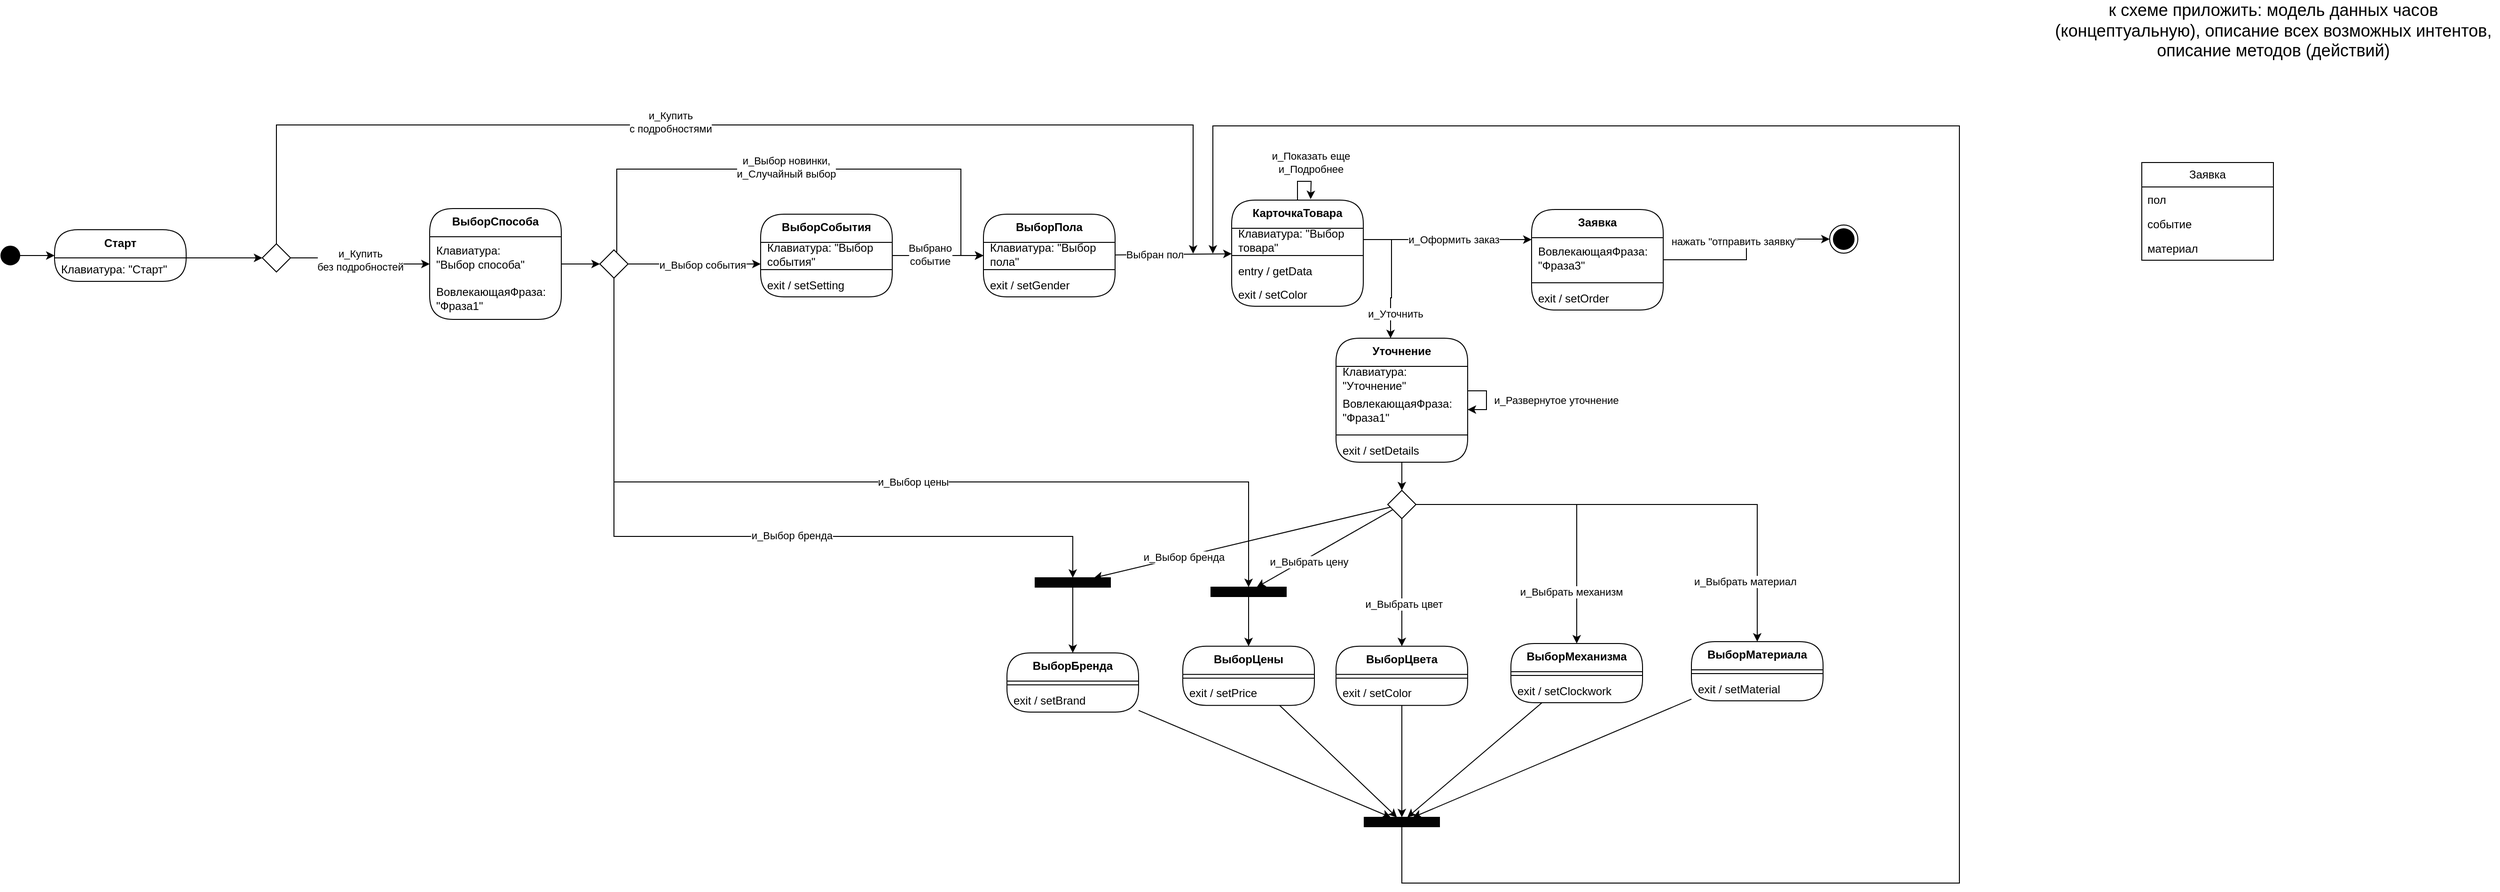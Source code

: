 <mxfile version="22.1.3" type="github" pages="5">
  <diagram name="Сценарий1_Купить" id="c4acf3e9-155e-7222-9cf6-157b1a14988f">
    <mxGraphModel dx="2428" dy="840" grid="0" gridSize="10" guides="1" tooltips="1" connect="1" arrows="1" fold="1" page="0" pageScale="1" pageWidth="850" pageHeight="1100" background="none" math="0" shadow="0">
      <root>
        <mxCell id="0" />
        <mxCell id="1" parent="0" />
        <mxCell id="SWCbF4250IS1tGv3gK87-6" style="rounded=0;orthogonalLoop=1;jettySize=auto;html=1;edgeStyle=elbowEdgeStyle;elbow=vertical;" parent="1" source="T_VBmHh6CQnNHwD42FFN-5" target="FL9K62EaHGy_0KdFEDnW-7" edge="1">
          <mxGeometry relative="1" as="geometry">
            <mxPoint x="-113" y="332.5" as="sourcePoint" />
            <mxPoint x="-61.765" y="332.26" as="targetPoint" />
          </mxGeometry>
        </mxCell>
        <mxCell id="T_VBmHh6CQnNHwD42FFN-5" value="&lt;b&gt;Старт&lt;/b&gt;" style="swimlane;fontStyle=0;align=center;verticalAlign=top;childLayout=stackLayout;horizontal=1;startSize=30;horizontalStack=0;resizeParent=1;resizeParentMax=0;resizeLast=0;collapsible=0;marginBottom=0;html=1;rounded=1;absoluteArcSize=1;arcSize=50;whiteSpace=wrap;" parent="1" vertex="1">
          <mxGeometry x="-670" y="528.5" width="140" height="55" as="geometry" />
        </mxCell>
        <mxCell id="T_VBmHh6CQnNHwD42FFN-9" value="Клавиатура: &quot;Старт&quot;" style="fillColor=none;strokeColor=none;align=left;verticalAlign=middle;spacingLeft=5;whiteSpace=wrap;html=1;" parent="T_VBmHh6CQnNHwD42FFN-5" vertex="1">
          <mxGeometry y="30" width="140" height="25" as="geometry" />
        </mxCell>
        <mxCell id="FL9K62EaHGy_0KdFEDnW-3" style="edgeStyle=elbowEdgeStyle;rounded=0;orthogonalLoop=1;jettySize=auto;html=1;elbow=vertical;" parent="1" source="FL9K62EaHGy_0KdFEDnW-1" target="T_VBmHh6CQnNHwD42FFN-5" edge="1">
          <mxGeometry relative="1" as="geometry" />
        </mxCell>
        <mxCell id="FL9K62EaHGy_0KdFEDnW-1" value="" style="ellipse;whiteSpace=wrap;html=1;fillColor=#000000;" parent="1" vertex="1">
          <mxGeometry x="-727" y="546" width="20" height="20" as="geometry" />
        </mxCell>
        <mxCell id="FL9K62EaHGy_0KdFEDnW-7" value="" style="rhombus;whiteSpace=wrap;html=1;" parent="1" vertex="1">
          <mxGeometry x="-449" y="543.5" width="30" height="30" as="geometry" />
        </mxCell>
        <mxCell id="FL9K62EaHGy_0KdFEDnW-8" value="ВыборСпособа" style="swimlane;fontStyle=1;align=center;verticalAlign=top;childLayout=stackLayout;horizontal=1;startSize=30;horizontalStack=0;resizeParent=1;resizeParentMax=0;resizeLast=0;collapsible=0;marginBottom=0;html=1;rounded=1;absoluteArcSize=1;arcSize=50;whiteSpace=wrap;" parent="1" vertex="1">
          <mxGeometry x="-271" y="506" width="140" height="118" as="geometry" />
        </mxCell>
        <mxCell id="FL9K62EaHGy_0KdFEDnW-9" value="Клавиатура: &lt;br&gt;&quot;Выбор способа&quot;" style="fillColor=none;strokeColor=none;align=left;verticalAlign=middle;spacingLeft=5;whiteSpace=wrap;html=1;" parent="FL9K62EaHGy_0KdFEDnW-8" vertex="1">
          <mxGeometry y="30" width="140" height="44" as="geometry" />
        </mxCell>
        <mxCell id="yPwkJkPXcMM_xhK4CCff-2" value="ВовлекающаяФраза: &quot;Фраза1&quot;" style="fillColor=none;strokeColor=none;align=left;verticalAlign=middle;spacingLeft=5;whiteSpace=wrap;html=1;" parent="FL9K62EaHGy_0KdFEDnW-8" vertex="1">
          <mxGeometry y="74" width="140" height="44" as="geometry" />
        </mxCell>
        <mxCell id="FL9K62EaHGy_0KdFEDnW-11" style="rounded=0;orthogonalLoop=1;jettySize=auto;html=1;elbow=horizontal;edgeStyle=elbowEdgeStyle;" parent="1" source="FL9K62EaHGy_0KdFEDnW-7" target="FL9K62EaHGy_0KdFEDnW-8" edge="1">
          <mxGeometry relative="1" as="geometry">
            <mxPoint x="17" y="339.62" as="sourcePoint" />
            <mxPoint x="107" y="339.62" as="targetPoint" />
          </mxGeometry>
        </mxCell>
        <mxCell id="FL9K62EaHGy_0KdFEDnW-41" value="и_Купить&lt;br&gt;без подробностей" style="edgeLabel;html=1;align=center;verticalAlign=middle;resizable=0;points=[];" parent="FL9K62EaHGy_0KdFEDnW-11" vertex="1" connectable="0">
          <mxGeometry x="-0.509" y="-1" relative="1" as="geometry">
            <mxPoint x="36" y="1" as="offset" />
          </mxGeometry>
        </mxCell>
        <mxCell id="q2HMm7o0KwLSOO0PUDpN-3" style="rounded=0;orthogonalLoop=1;jettySize=auto;html=1;" parent="1" source="FL9K62EaHGy_0KdFEDnW-13" target="FL9K62EaHGy_0KdFEDnW-17" edge="1">
          <mxGeometry relative="1" as="geometry" />
        </mxCell>
        <mxCell id="q2HMm7o0KwLSOO0PUDpN-7" value="Выбрано&lt;br&gt;событие" style="edgeLabel;html=1;align=center;verticalAlign=middle;resizable=0;points=[];" parent="q2HMm7o0KwLSOO0PUDpN-3" vertex="1" connectable="0">
          <mxGeometry x="-0.575" y="4" relative="1" as="geometry">
            <mxPoint x="19" y="3" as="offset" />
          </mxGeometry>
        </mxCell>
        <mxCell id="FL9K62EaHGy_0KdFEDnW-13" value="ВыборСобытия" style="swimlane;fontStyle=1;align=center;verticalAlign=top;childLayout=stackLayout;horizontal=1;startSize=30;horizontalStack=0;resizeParent=1;resizeParentMax=0;resizeLast=0;collapsible=0;marginBottom=0;html=1;rounded=1;absoluteArcSize=1;arcSize=50;whiteSpace=wrap;" parent="1" vertex="1">
          <mxGeometry x="81" y="512" width="140" height="88" as="geometry" />
        </mxCell>
        <mxCell id="FL9K62EaHGy_0KdFEDnW-14" value="Клавиатура: &quot;Выбор события&quot;" style="fillColor=none;strokeColor=none;align=left;verticalAlign=middle;spacingLeft=5;whiteSpace=wrap;html=1;" parent="FL9K62EaHGy_0KdFEDnW-13" vertex="1">
          <mxGeometry y="30" width="140" height="25" as="geometry" />
        </mxCell>
        <mxCell id="eSUh50LeGdBLvh848-gK-1" value="" style="line;strokeWidth=1;fillColor=none;align=left;verticalAlign=middle;spacingTop=-1;spacingLeft=3;spacingRight=3;rotatable=0;labelPosition=right;points=[];portConstraint=eastwest;" parent="FL9K62EaHGy_0KdFEDnW-13" vertex="1">
          <mxGeometry y="55" width="140" height="8" as="geometry" />
        </mxCell>
        <mxCell id="eSUh50LeGdBLvh848-gK-2" value="exit / setSetting" style="fillColor=none;strokeColor=none;align=left;verticalAlign=middle;spacingLeft=5;whiteSpace=wrap;html=1;" parent="FL9K62EaHGy_0KdFEDnW-13" vertex="1">
          <mxGeometry y="63" width="140" height="25" as="geometry" />
        </mxCell>
        <mxCell id="FL9K62EaHGy_0KdFEDnW-58" style="rounded=0;orthogonalLoop=1;jettySize=auto;html=1;" parent="1" source="FL9K62EaHGy_0KdFEDnW-17" target="FL9K62EaHGy_0KdFEDnW-20" edge="1">
          <mxGeometry relative="1" as="geometry" />
        </mxCell>
        <mxCell id="ffJ6PwLNoABF6Ka8uKUp-25" value="Выбран пол" style="edgeLabel;html=1;align=center;verticalAlign=middle;resizable=0;points=[];" parent="FL9K62EaHGy_0KdFEDnW-58" vertex="1" connectable="0">
          <mxGeometry y="1" relative="1" as="geometry">
            <mxPoint x="-20" y="1" as="offset" />
          </mxGeometry>
        </mxCell>
        <mxCell id="FL9K62EaHGy_0KdFEDnW-17" value="ВыборПола" style="swimlane;fontStyle=1;align=center;verticalAlign=top;childLayout=stackLayout;horizontal=1;startSize=30;horizontalStack=0;resizeParent=1;resizeParentMax=0;resizeLast=0;collapsible=0;marginBottom=0;html=1;rounded=1;absoluteArcSize=1;arcSize=50;whiteSpace=wrap;" parent="1" vertex="1">
          <mxGeometry x="318" y="512" width="140" height="88" as="geometry" />
        </mxCell>
        <mxCell id="FL9K62EaHGy_0KdFEDnW-18" value="Клавиатура: &quot;Выбор пола&quot;" style="fillColor=none;strokeColor=none;align=left;verticalAlign=middle;spacingLeft=5;whiteSpace=wrap;html=1;" parent="FL9K62EaHGy_0KdFEDnW-17" vertex="1">
          <mxGeometry y="30" width="140" height="25" as="geometry" />
        </mxCell>
        <mxCell id="q2HMm7o0KwLSOO0PUDpN-49" value="" style="line;strokeWidth=1;fillColor=none;align=left;verticalAlign=middle;spacingTop=-1;spacingLeft=3;spacingRight=3;rotatable=0;labelPosition=right;points=[];portConstraint=eastwest;" parent="FL9K62EaHGy_0KdFEDnW-17" vertex="1">
          <mxGeometry y="55" width="140" height="8" as="geometry" />
        </mxCell>
        <mxCell id="q2HMm7o0KwLSOO0PUDpN-50" value="exit / setGender" style="fillColor=none;strokeColor=none;align=left;verticalAlign=middle;spacingLeft=5;whiteSpace=wrap;html=1;" parent="FL9K62EaHGy_0KdFEDnW-17" vertex="1">
          <mxGeometry y="63" width="140" height="25" as="geometry" />
        </mxCell>
        <mxCell id="FL9K62EaHGy_0KdFEDnW-61" style="edgeStyle=orthogonalEdgeStyle;rounded=0;orthogonalLoop=1;jettySize=auto;html=1;" parent="1" source="FL9K62EaHGy_0KdFEDnW-20" target="FL9K62EaHGy_0KdFEDnW-23" edge="1">
          <mxGeometry relative="1" as="geometry">
            <Array as="points">
              <mxPoint x="833" y="539" />
              <mxPoint x="833" y="539" />
            </Array>
          </mxGeometry>
        </mxCell>
        <mxCell id="q2HMm7o0KwLSOO0PUDpN-8" value="и_Оформить заказ" style="edgeLabel;html=1;align=center;verticalAlign=middle;resizable=0;points=[];" parent="FL9K62EaHGy_0KdFEDnW-61" vertex="1" connectable="0">
          <mxGeometry x="-0.04" y="1" relative="1" as="geometry">
            <mxPoint x="10" y="1" as="offset" />
          </mxGeometry>
        </mxCell>
        <mxCell id="FL9K62EaHGy_0KdFEDnW-62" style="rounded=0;orthogonalLoop=1;jettySize=auto;html=1;edgeStyle=orthogonalEdgeStyle;" parent="1" source="FL9K62EaHGy_0KdFEDnW-20" target="FL9K62EaHGy_0KdFEDnW-26" edge="1">
          <mxGeometry relative="1" as="geometry">
            <mxPoint x="723" y="537.25" as="sourcePoint" />
            <Array as="points">
              <mxPoint x="752" y="539" />
              <mxPoint x="752" y="601" />
              <mxPoint x="751" y="601" />
            </Array>
          </mxGeometry>
        </mxCell>
        <mxCell id="FL9K62EaHGy_0KdFEDnW-63" value="и_Уточнить" style="edgeLabel;html=1;align=center;verticalAlign=middle;resizable=0;points=[];" parent="FL9K62EaHGy_0KdFEDnW-62" vertex="1" connectable="0">
          <mxGeometry x="-0.209" y="1" relative="1" as="geometry">
            <mxPoint x="3" y="55" as="offset" />
          </mxGeometry>
        </mxCell>
        <mxCell id="FL9K62EaHGy_0KdFEDnW-23" value="Заявка" style="swimlane;fontStyle=1;align=center;verticalAlign=top;childLayout=stackLayout;horizontal=1;startSize=30;horizontalStack=0;resizeParent=1;resizeParentMax=0;resizeLast=0;collapsible=0;marginBottom=0;html=1;rounded=1;absoluteArcSize=1;arcSize=50;whiteSpace=wrap;" parent="1" vertex="1">
          <mxGeometry x="901" y="507" width="140" height="107" as="geometry" />
        </mxCell>
        <mxCell id="yPwkJkPXcMM_xhK4CCff-8" value="ВовлекающаяФраза: &quot;Фраза3&quot;" style="fillColor=none;strokeColor=none;align=left;verticalAlign=middle;spacingLeft=5;whiteSpace=wrap;html=1;" parent="FL9K62EaHGy_0KdFEDnW-23" vertex="1">
          <mxGeometry y="30" width="140" height="44" as="geometry" />
        </mxCell>
        <mxCell id="q2HMm7o0KwLSOO0PUDpN-47" value="" style="line;strokeWidth=1;fillColor=none;align=left;verticalAlign=middle;spacingTop=-1;spacingLeft=3;spacingRight=3;rotatable=0;labelPosition=right;points=[];portConstraint=eastwest;" parent="FL9K62EaHGy_0KdFEDnW-23" vertex="1">
          <mxGeometry y="74" width="140" height="8" as="geometry" />
        </mxCell>
        <mxCell id="q2HMm7o0KwLSOO0PUDpN-48" value="exit / setOrder" style="fillColor=none;strokeColor=none;align=left;verticalAlign=middle;spacingLeft=5;whiteSpace=wrap;html=1;" parent="FL9K62EaHGy_0KdFEDnW-23" vertex="1">
          <mxGeometry y="82" width="140" height="25" as="geometry" />
        </mxCell>
        <mxCell id="FL9K62EaHGy_0KdFEDnW-68" style="rounded=0;orthogonalLoop=1;jettySize=auto;html=1;" parent="1" source="FL9K62EaHGy_0KdFEDnW-26" target="FL9K62EaHGy_0KdFEDnW-67" edge="1">
          <mxGeometry relative="1" as="geometry" />
        </mxCell>
        <mxCell id="q2HMm7o0KwLSOO0PUDpN-14" style="rounded=0;orthogonalLoop=1;jettySize=auto;html=1;" parent="1" source="FL9K62EaHGy_0KdFEDnW-30" target="ffJ6PwLNoABF6Ka8uKUp-5" edge="1">
          <mxGeometry relative="1" as="geometry" />
        </mxCell>
        <mxCell id="FL9K62EaHGy_0KdFEDnW-30" value="ВыборБренда" style="swimlane;fontStyle=1;align=center;verticalAlign=top;childLayout=stackLayout;horizontal=1;startSize=30;horizontalStack=0;resizeParent=1;resizeParentMax=0;resizeLast=0;collapsible=0;marginBottom=0;html=1;rounded=1;absoluteArcSize=1;arcSize=50;whiteSpace=wrap;" parent="1" vertex="1">
          <mxGeometry x="343" y="979" width="140" height="63" as="geometry" />
        </mxCell>
        <mxCell id="ffJ6PwLNoABF6Ka8uKUp-10" value="" style="line;strokeWidth=1;fillColor=none;align=left;verticalAlign=middle;spacingTop=-1;spacingLeft=3;spacingRight=3;rotatable=0;labelPosition=right;points=[];portConstraint=eastwest;" parent="FL9K62EaHGy_0KdFEDnW-30" vertex="1">
          <mxGeometry y="30" width="140" height="8" as="geometry" />
        </mxCell>
        <mxCell id="ffJ6PwLNoABF6Ka8uKUp-11" value="exit / setBrand" style="fillColor=none;strokeColor=none;align=left;verticalAlign=middle;spacingLeft=5;whiteSpace=wrap;html=1;" parent="FL9K62EaHGy_0KdFEDnW-30" vertex="1">
          <mxGeometry y="38" width="140" height="25" as="geometry" />
        </mxCell>
        <mxCell id="FL9K62EaHGy_0KdFEDnW-35" value="ВыборМеханизма" style="swimlane;fontStyle=1;align=center;verticalAlign=top;childLayout=stackLayout;horizontal=1;startSize=30;horizontalStack=0;resizeParent=1;resizeParentMax=0;resizeLast=0;collapsible=0;marginBottom=0;html=1;rounded=1;absoluteArcSize=1;arcSize=50;whiteSpace=wrap;" parent="1" vertex="1">
          <mxGeometry x="879" y="969" width="140" height="63" as="geometry" />
        </mxCell>
        <mxCell id="ffJ6PwLNoABF6Ka8uKUp-16" value="" style="line;strokeWidth=1;fillColor=none;align=left;verticalAlign=middle;spacingTop=-1;spacingLeft=3;spacingRight=3;rotatable=0;labelPosition=right;points=[];portConstraint=eastwest;" parent="FL9K62EaHGy_0KdFEDnW-35" vertex="1">
          <mxGeometry y="30" width="140" height="8" as="geometry" />
        </mxCell>
        <mxCell id="ffJ6PwLNoABF6Ka8uKUp-17" value="exit / setСlockwork" style="fillColor=none;strokeColor=none;align=left;verticalAlign=middle;spacingLeft=5;whiteSpace=wrap;html=1;" parent="FL9K62EaHGy_0KdFEDnW-35" vertex="1">
          <mxGeometry y="38" width="140" height="25" as="geometry" />
        </mxCell>
        <mxCell id="FL9K62EaHGy_0KdFEDnW-36" value="ВыборМатериала" style="swimlane;fontStyle=1;align=center;verticalAlign=top;childLayout=stackLayout;horizontal=1;startSize=30;horizontalStack=0;resizeParent=1;resizeParentMax=0;resizeLast=0;collapsible=0;marginBottom=0;html=1;rounded=1;absoluteArcSize=1;arcSize=50;whiteSpace=wrap;" parent="1" vertex="1">
          <mxGeometry x="1071" y="967" width="140" height="63" as="geometry" />
        </mxCell>
        <mxCell id="ffJ6PwLNoABF6Ka8uKUp-18" value="" style="line;strokeWidth=1;fillColor=none;align=left;verticalAlign=middle;spacingTop=-1;spacingLeft=3;spacingRight=3;rotatable=0;labelPosition=right;points=[];portConstraint=eastwest;" parent="FL9K62EaHGy_0KdFEDnW-36" vertex="1">
          <mxGeometry y="30" width="140" height="8" as="geometry" />
        </mxCell>
        <mxCell id="ffJ6PwLNoABF6Ka8uKUp-19" value="exit / setMaterial" style="fillColor=none;strokeColor=none;align=left;verticalAlign=middle;spacingLeft=5;whiteSpace=wrap;html=1;" parent="FL9K62EaHGy_0KdFEDnW-36" vertex="1">
          <mxGeometry y="38" width="140" height="25" as="geometry" />
        </mxCell>
        <mxCell id="FL9K62EaHGy_0KdFEDnW-39" style="rounded=0;orthogonalLoop=1;jettySize=auto;html=1;elbow=vertical;edgeStyle=orthogonalEdgeStyle;" parent="1" source="FL9K62EaHGy_0KdFEDnW-7" edge="1">
          <mxGeometry relative="1" as="geometry">
            <mxPoint x="20" y="430" as="sourcePoint" />
            <mxPoint x="541" y="554" as="targetPoint" />
            <Array as="points">
              <mxPoint x="-434" y="417" />
              <mxPoint x="541" y="417" />
              <mxPoint x="541" y="554" />
            </Array>
          </mxGeometry>
        </mxCell>
        <mxCell id="FL9K62EaHGy_0KdFEDnW-40" value="и_Купить&lt;br&gt;с подробностями" style="edgeLabel;html=1;align=center;verticalAlign=middle;resizable=0;points=[];" parent="FL9K62EaHGy_0KdFEDnW-39" vertex="1" connectable="0">
          <mxGeometry x="-0.162" y="1" relative="1" as="geometry">
            <mxPoint x="26" y="-2" as="offset" />
          </mxGeometry>
        </mxCell>
        <mxCell id="FL9K62EaHGy_0KdFEDnW-42" style="edgeStyle=elbowEdgeStyle;rounded=0;orthogonalLoop=1;jettySize=auto;html=1;elbow=vertical;" parent="1" source="FL9K62EaHGy_0KdFEDnW-8" target="FL9K62EaHGy_0KdFEDnW-46" edge="1">
          <mxGeometry relative="1" as="geometry">
            <mxPoint x="9.34" y="643.86" as="targetPoint" />
          </mxGeometry>
        </mxCell>
        <mxCell id="FL9K62EaHGy_0KdFEDnW-46" value="" style="rhombus;whiteSpace=wrap;html=1;" parent="1" vertex="1">
          <mxGeometry x="-90" y="550" width="30" height="30" as="geometry" />
        </mxCell>
        <mxCell id="FL9K62EaHGy_0KdFEDnW-47" style="rounded=0;orthogonalLoop=1;jettySize=auto;html=1;elbow=vertical;edgeStyle=elbowEdgeStyle;" parent="1" source="FL9K62EaHGy_0KdFEDnW-46" target="FL9K62EaHGy_0KdFEDnW-13" edge="1">
          <mxGeometry relative="1" as="geometry">
            <mxPoint x="305" y="482.03" as="sourcePoint" />
            <mxPoint x="305" y="470.003" as="targetPoint" />
          </mxGeometry>
        </mxCell>
        <mxCell id="FL9K62EaHGy_0KdFEDnW-48" value="и_Выбор события" style="edgeLabel;html=1;align=center;verticalAlign=middle;resizable=0;points=[];" parent="FL9K62EaHGy_0KdFEDnW-47" vertex="1" connectable="0">
          <mxGeometry x="-0.509" y="-1" relative="1" as="geometry">
            <mxPoint x="44" as="offset" />
          </mxGeometry>
        </mxCell>
        <mxCell id="FL9K62EaHGy_0KdFEDnW-51" style="rounded=0;orthogonalLoop=1;jettySize=auto;html=1;elbow=horizontal;edgeStyle=orthogonalEdgeStyle;" parent="1" source="FL9K62EaHGy_0KdFEDnW-46" target="9RJeNOhsSgj_mSgTUlDW-15" edge="1">
          <mxGeometry relative="1" as="geometry">
            <mxPoint x="10" y="660" as="sourcePoint" />
            <mxPoint x="275" y="888" as="targetPoint" />
            <Array as="points">
              <mxPoint x="-75" y="855" />
              <mxPoint x="413" y="855" />
            </Array>
          </mxGeometry>
        </mxCell>
        <mxCell id="FL9K62EaHGy_0KdFEDnW-52" value="и_Выбор бренда" style="edgeLabel;html=1;align=center;verticalAlign=middle;resizable=0;points=[];" parent="FL9K62EaHGy_0KdFEDnW-51" vertex="1" connectable="0">
          <mxGeometry x="-0.509" y="-1" relative="1" as="geometry">
            <mxPoint x="190" y="76" as="offset" />
          </mxGeometry>
        </mxCell>
        <mxCell id="FL9K62EaHGy_0KdFEDnW-53" style="rounded=0;orthogonalLoop=1;jettySize=auto;html=1;elbow=horizontal;edgeStyle=orthogonalEdgeStyle;" parent="1" source="FL9K62EaHGy_0KdFEDnW-46" target="9RJeNOhsSgj_mSgTUlDW-14" edge="1">
          <mxGeometry relative="1" as="geometry">
            <mxPoint x="111" y="614.5" as="sourcePoint" />
            <mxPoint x="529" y="802" as="targetPoint" />
            <Array as="points">
              <mxPoint x="-75" y="797" />
              <mxPoint x="600" y="797" />
            </Array>
          </mxGeometry>
        </mxCell>
        <mxCell id="FL9K62EaHGy_0KdFEDnW-54" value="и_Выбор цены" style="edgeLabel;html=1;align=center;verticalAlign=middle;resizable=0;points=[];" parent="FL9K62EaHGy_0KdFEDnW-53" vertex="1" connectable="0">
          <mxGeometry x="-0.509" y="-1" relative="1" as="geometry">
            <mxPoint x="288" y="-1" as="offset" />
          </mxGeometry>
        </mxCell>
        <mxCell id="FL9K62EaHGy_0KdFEDnW-55" style="rounded=0;orthogonalLoop=1;jettySize=auto;html=1;elbow=horizontal;edgeStyle=orthogonalEdgeStyle;" parent="1" source="FL9K62EaHGy_0KdFEDnW-46" target="FL9K62EaHGy_0KdFEDnW-17" edge="1">
          <mxGeometry relative="1" as="geometry">
            <mxPoint x="121" y="624.5" as="sourcePoint" />
            <mxPoint x="-90" y="860" as="targetPoint" />
            <Array as="points">
              <mxPoint x="-72" y="464" />
              <mxPoint x="294" y="464" />
              <mxPoint x="294" y="556" />
            </Array>
          </mxGeometry>
        </mxCell>
        <mxCell id="FL9K62EaHGy_0KdFEDnW-56" value="и_Выбор новинки,&lt;br&gt;и_Случайный выбор" style="edgeLabel;html=1;align=center;verticalAlign=middle;resizable=0;points=[];" parent="FL9K62EaHGy_0KdFEDnW-55" vertex="1" connectable="0">
          <mxGeometry x="-0.509" y="-1" relative="1" as="geometry">
            <mxPoint x="129" y="-3" as="offset" />
          </mxGeometry>
        </mxCell>
        <mxCell id="FL9K62EaHGy_0KdFEDnW-69" style="rounded=0;orthogonalLoop=1;jettySize=auto;html=1;" parent="1" source="FL9K62EaHGy_0KdFEDnW-67" target="9RJeNOhsSgj_mSgTUlDW-14" edge="1">
          <mxGeometry relative="1" as="geometry">
            <mxPoint x="607.0" y="997" as="targetPoint" />
          </mxGeometry>
        </mxCell>
        <mxCell id="q2HMm7o0KwLSOO0PUDpN-31" value="и_Выбрать цену" style="edgeLabel;html=1;align=center;verticalAlign=middle;resizable=0;points=[];" parent="FL9K62EaHGy_0KdFEDnW-69" vertex="1" connectable="0">
          <mxGeometry x="0.381" relative="1" as="geometry">
            <mxPoint x="10" y="-2" as="offset" />
          </mxGeometry>
        </mxCell>
        <mxCell id="FL9K62EaHGy_0KdFEDnW-70" style="rounded=0;orthogonalLoop=1;jettySize=auto;html=1;entryX=0.015;entryY=0.218;entryDx=0;entryDy=0;entryPerimeter=0;" parent="1" source="FL9K62EaHGy_0KdFEDnW-67" target="9RJeNOhsSgj_mSgTUlDW-15" edge="1">
          <mxGeometry relative="1" as="geometry">
            <mxPoint x="472" y="880" as="targetPoint" />
          </mxGeometry>
        </mxCell>
        <mxCell id="q2HMm7o0KwLSOO0PUDpN-10" value="и_Выбор бренда" style="edgeLabel;html=1;align=center;verticalAlign=middle;resizable=0;points=[];" parent="FL9K62EaHGy_0KdFEDnW-70" vertex="1" connectable="0">
          <mxGeometry x="-0.077" relative="1" as="geometry">
            <mxPoint x="-75" y="18" as="offset" />
          </mxGeometry>
        </mxCell>
        <mxCell id="FL9K62EaHGy_0KdFEDnW-72" style="rounded=0;orthogonalLoop=1;jettySize=auto;html=1;edgeStyle=orthogonalEdgeStyle;" parent="1" source="FL9K62EaHGy_0KdFEDnW-67" target="FL9K62EaHGy_0KdFEDnW-35" edge="1">
          <mxGeometry relative="1" as="geometry" />
        </mxCell>
        <mxCell id="q2HMm7o0KwLSOO0PUDpN-33" value="и_Выбрать механизм" style="edgeLabel;html=1;align=center;verticalAlign=middle;resizable=0;points=[];" parent="FL9K62EaHGy_0KdFEDnW-72" vertex="1" connectable="0">
          <mxGeometry x="0.255" y="-3" relative="1" as="geometry">
            <mxPoint x="-3" y="64" as="offset" />
          </mxGeometry>
        </mxCell>
        <mxCell id="FL9K62EaHGy_0KdFEDnW-73" style="rounded=0;orthogonalLoop=1;jettySize=auto;html=1;edgeStyle=orthogonalEdgeStyle;" parent="1" source="FL9K62EaHGy_0KdFEDnW-67" target="FL9K62EaHGy_0KdFEDnW-36" edge="1">
          <mxGeometry relative="1" as="geometry">
            <mxPoint x="1146" y="954.86" as="targetPoint" />
          </mxGeometry>
        </mxCell>
        <mxCell id="q2HMm7o0KwLSOO0PUDpN-34" value="и_Выбрать материал" style="edgeLabel;html=1;align=center;verticalAlign=middle;resizable=0;points=[];" parent="FL9K62EaHGy_0KdFEDnW-73" vertex="1" connectable="0">
          <mxGeometry x="0.605" y="3" relative="1" as="geometry">
            <mxPoint x="-16" y="36" as="offset" />
          </mxGeometry>
        </mxCell>
        <mxCell id="FL9K62EaHGy_0KdFEDnW-67" value="" style="rhombus;whiteSpace=wrap;html=1;" parent="1" vertex="1">
          <mxGeometry x="748" y="806" width="30" height="30" as="geometry" />
        </mxCell>
        <mxCell id="q2HMm7o0KwLSOO0PUDpN-46" style="edgeStyle=orthogonalEdgeStyle;rounded=0;orthogonalLoop=1;jettySize=auto;html=1;" parent="1" source="ffJ6PwLNoABF6Ka8uKUp-5" edge="1">
          <mxGeometry relative="1" as="geometry">
            <Array as="points">
              <mxPoint x="781" y="1224" />
              <mxPoint x="1356" y="1224" />
              <mxPoint x="1356" y="418" />
              <mxPoint x="562" y="418" />
              <mxPoint x="562" y="554" />
            </Array>
            <mxPoint x="562" y="554" as="targetPoint" />
          </mxGeometry>
        </mxCell>
        <mxCell id="ffJ6PwLNoABF6Ka8uKUp-5" value="" style="rounded=0;whiteSpace=wrap;html=1;fillColor=#030303;rotation=90;" parent="1" vertex="1">
          <mxGeometry x="758" y="1119" width="10" height="80" as="geometry" />
        </mxCell>
        <mxCell id="ffJ6PwLNoABF6Ka8uKUp-26" value="к схеме приложить: модель данных часов (концептуальную), описание всех возможных интентов, описание методов (действий)" style="text;html=1;strokeColor=none;fillColor=none;align=center;verticalAlign=middle;whiteSpace=wrap;rounded=0;fontSize=18;" parent="1" vertex="1">
          <mxGeometry x="1450" y="297" width="480" height="40" as="geometry" />
        </mxCell>
        <mxCell id="q2HMm7o0KwLSOO0PUDpN-1" value="" style="rounded=0;orthogonalLoop=1;jettySize=auto;html=1;edgeStyle=orthogonalEdgeStyle;" parent="1" source="FL9K62EaHGy_0KdFEDnW-67" target="FL9K62EaHGy_0KdFEDnW-34" edge="1">
          <mxGeometry relative="1" as="geometry">
            <mxPoint x="743.2" y="931" as="sourcePoint" />
            <mxPoint x="743.2" y="1098" as="targetPoint" />
          </mxGeometry>
        </mxCell>
        <mxCell id="q2HMm7o0KwLSOO0PUDpN-32" value="и_Выбрать цвет" style="edgeLabel;html=1;align=center;verticalAlign=middle;resizable=0;points=[];" parent="q2HMm7o0KwLSOO0PUDpN-1" vertex="1" connectable="0">
          <mxGeometry x="0.339" y="2" relative="1" as="geometry">
            <mxPoint as="offset" />
          </mxGeometry>
        </mxCell>
        <mxCell id="FL9K62EaHGy_0KdFEDnW-34" value="ВыборЦвета" style="swimlane;fontStyle=1;align=center;verticalAlign=top;childLayout=stackLayout;horizontal=1;startSize=30;horizontalStack=0;resizeParent=1;resizeParentMax=0;resizeLast=0;collapsible=0;marginBottom=0;html=1;rounded=1;absoluteArcSize=1;arcSize=50;whiteSpace=wrap;" parent="1" vertex="1">
          <mxGeometry x="693" y="971.86" width="140" height="63" as="geometry" />
        </mxCell>
        <mxCell id="ffJ6PwLNoABF6Ka8uKUp-12" value="" style="line;strokeWidth=1;fillColor=none;align=left;verticalAlign=middle;spacingTop=-1;spacingLeft=3;spacingRight=3;rotatable=0;labelPosition=right;points=[];portConstraint=eastwest;" parent="FL9K62EaHGy_0KdFEDnW-34" vertex="1">
          <mxGeometry y="30" width="140" height="8" as="geometry" />
        </mxCell>
        <mxCell id="ffJ6PwLNoABF6Ka8uKUp-13" value="exit / setСolor" style="fillColor=none;strokeColor=none;align=left;verticalAlign=middle;spacingLeft=5;whiteSpace=wrap;html=1;" parent="FL9K62EaHGy_0KdFEDnW-34" vertex="1">
          <mxGeometry y="38" width="140" height="25" as="geometry" />
        </mxCell>
        <mxCell id="q2HMm7o0KwLSOO0PUDpN-15" style="rounded=0;orthogonalLoop=1;jettySize=auto;html=1;" parent="1" source="FL9K62EaHGy_0KdFEDnW-37" target="ffJ6PwLNoABF6Ka8uKUp-5" edge="1">
          <mxGeometry relative="1" as="geometry" />
        </mxCell>
        <mxCell id="FL9K62EaHGy_0KdFEDnW-37" value="ВыборЦены" style="swimlane;fontStyle=1;align=center;verticalAlign=top;childLayout=stackLayout;horizontal=1;startSize=30;horizontalStack=0;resizeParent=1;resizeParentMax=0;resizeLast=0;collapsible=0;marginBottom=0;html=1;rounded=1;absoluteArcSize=1;arcSize=50;whiteSpace=wrap;" parent="1" vertex="1">
          <mxGeometry x="530" y="971.86" width="140" height="63" as="geometry" />
        </mxCell>
        <mxCell id="ffJ6PwLNoABF6Ka8uKUp-14" value="" style="line;strokeWidth=1;fillColor=none;align=left;verticalAlign=middle;spacingTop=-1;spacingLeft=3;spacingRight=3;rotatable=0;labelPosition=right;points=[];portConstraint=eastwest;" parent="FL9K62EaHGy_0KdFEDnW-37" vertex="1">
          <mxGeometry y="30" width="140" height="8" as="geometry" />
        </mxCell>
        <mxCell id="ffJ6PwLNoABF6Ka8uKUp-15" value="exit / setPrice" style="fillColor=none;strokeColor=none;align=left;verticalAlign=middle;spacingLeft=5;whiteSpace=wrap;html=1;" parent="FL9K62EaHGy_0KdFEDnW-37" vertex="1">
          <mxGeometry y="38" width="140" height="25" as="geometry" />
        </mxCell>
        <mxCell id="q2HMm7o0KwLSOO0PUDpN-16" style="rounded=0;orthogonalLoop=1;jettySize=auto;html=1;" parent="1" source="FL9K62EaHGy_0KdFEDnW-34" target="ffJ6PwLNoABF6Ka8uKUp-5" edge="1">
          <mxGeometry relative="1" as="geometry">
            <mxPoint x="661.2" y="1216" as="sourcePoint" />
            <mxPoint x="830.2" y="1458" as="targetPoint" />
          </mxGeometry>
        </mxCell>
        <mxCell id="q2HMm7o0KwLSOO0PUDpN-17" style="rounded=0;orthogonalLoop=1;jettySize=auto;html=1;" parent="1" source="FL9K62EaHGy_0KdFEDnW-36" target="ffJ6PwLNoABF6Ka8uKUp-5" edge="1">
          <mxGeometry relative="1" as="geometry">
            <mxPoint x="1079.014" y="1017.86" as="sourcePoint" />
            <mxPoint x="840.2" y="1468" as="targetPoint" />
          </mxGeometry>
        </mxCell>
        <mxCell id="q2HMm7o0KwLSOO0PUDpN-18" style="rounded=0;orthogonalLoop=1;jettySize=auto;html=1;" parent="1" source="FL9K62EaHGy_0KdFEDnW-35" target="ffJ6PwLNoABF6Ka8uKUp-5" edge="1">
          <mxGeometry relative="1" as="geometry">
            <mxPoint x="874.2" y="1216" as="sourcePoint" />
            <mxPoint x="835.2" y="1458" as="targetPoint" />
          </mxGeometry>
        </mxCell>
        <mxCell id="q2HMm7o0KwLSOO0PUDpN-26" value="" style="ellipse;html=1;shape=endState;fillColor=strokeColor;" parent="1" vertex="1">
          <mxGeometry x="1218" y="523.5" width="30" height="30" as="geometry" />
        </mxCell>
        <mxCell id="q2HMm7o0KwLSOO0PUDpN-27" style="edgeStyle=orthogonalEdgeStyle;rounded=0;orthogonalLoop=1;jettySize=auto;html=1;" parent="1" source="FL9K62EaHGy_0KdFEDnW-23" target="q2HMm7o0KwLSOO0PUDpN-26" edge="1">
          <mxGeometry relative="1" as="geometry">
            <mxPoint x="1077" y="536" as="sourcePoint" />
          </mxGeometry>
        </mxCell>
        <mxCell id="q2HMm7o0KwLSOO0PUDpN-28" value="нажать &quot;отправить заявку&quot;" style="edgeLabel;html=1;align=center;verticalAlign=middle;resizable=0;points=[];" parent="q2HMm7o0KwLSOO0PUDpN-27" vertex="1" connectable="0">
          <mxGeometry x="0.076" relative="1" as="geometry">
            <mxPoint x="-13" y="-1" as="offset" />
          </mxGeometry>
        </mxCell>
        <mxCell id="9RJeNOhsSgj_mSgTUlDW-2" value="Заявка" style="swimlane;fontStyle=0;childLayout=stackLayout;horizontal=1;startSize=26;fillColor=none;horizontalStack=0;resizeParent=1;resizeParentMax=0;resizeLast=0;collapsible=1;marginBottom=0;whiteSpace=wrap;html=1;" parent="1" vertex="1">
          <mxGeometry x="1550" y="457" width="140" height="104" as="geometry" />
        </mxCell>
        <mxCell id="9RJeNOhsSgj_mSgTUlDW-3" value="пол" style="text;strokeColor=none;fillColor=none;align=left;verticalAlign=top;spacingLeft=4;spacingRight=4;overflow=hidden;rotatable=0;points=[[0,0.5],[1,0.5]];portConstraint=eastwest;whiteSpace=wrap;html=1;" parent="9RJeNOhsSgj_mSgTUlDW-2" vertex="1">
          <mxGeometry y="26" width="140" height="26" as="geometry" />
        </mxCell>
        <mxCell id="9RJeNOhsSgj_mSgTUlDW-5" value="событие" style="text;strokeColor=none;fillColor=none;align=left;verticalAlign=top;spacingLeft=4;spacingRight=4;overflow=hidden;rotatable=0;points=[[0,0.5],[1,0.5]];portConstraint=eastwest;whiteSpace=wrap;html=1;" parent="9RJeNOhsSgj_mSgTUlDW-2" vertex="1">
          <mxGeometry y="52" width="140" height="26" as="geometry" />
        </mxCell>
        <mxCell id="9RJeNOhsSgj_mSgTUlDW-8" value="материал" style="text;strokeColor=none;fillColor=none;align=left;verticalAlign=top;spacingLeft=4;spacingRight=4;overflow=hidden;rotatable=0;points=[[0,0.5],[1,0.5]];portConstraint=eastwest;whiteSpace=wrap;html=1;" parent="9RJeNOhsSgj_mSgTUlDW-2" vertex="1">
          <mxGeometry y="78" width="140" height="26" as="geometry" />
        </mxCell>
        <mxCell id="imrFTQZlwetwkAx5qC5p-3" style="edgeStyle=orthogonalEdgeStyle;rounded=0;orthogonalLoop=1;jettySize=auto;html=1;" parent="1" source="9RJeNOhsSgj_mSgTUlDW-14" target="FL9K62EaHGy_0KdFEDnW-37" edge="1">
          <mxGeometry relative="1" as="geometry" />
        </mxCell>
        <mxCell id="9RJeNOhsSgj_mSgTUlDW-14" value="" style="rounded=0;whiteSpace=wrap;html=1;fillColor=#030303;rotation=90;" parent="1" vertex="1">
          <mxGeometry x="595" y="874" width="10" height="80" as="geometry" />
        </mxCell>
        <mxCell id="imrFTQZlwetwkAx5qC5p-7" style="edgeStyle=orthogonalEdgeStyle;rounded=0;orthogonalLoop=1;jettySize=auto;html=1;" parent="1" source="9RJeNOhsSgj_mSgTUlDW-15" target="FL9K62EaHGy_0KdFEDnW-30" edge="1">
          <mxGeometry relative="1" as="geometry" />
        </mxCell>
        <mxCell id="9RJeNOhsSgj_mSgTUlDW-15" value="" style="rounded=0;whiteSpace=wrap;html=1;fillColor=#030303;rotation=90;" parent="1" vertex="1">
          <mxGeometry x="408" y="864" width="10" height="80" as="geometry" />
        </mxCell>
        <mxCell id="yPwkJkPXcMM_xhK4CCff-5" style="edgeStyle=orthogonalEdgeStyle;rounded=0;orthogonalLoop=1;jettySize=auto;html=1;" parent="1" source="FL9K62EaHGy_0KdFEDnW-20" edge="1">
          <mxGeometry relative="1" as="geometry">
            <mxPoint x="666" y="496" as="targetPoint" />
          </mxGeometry>
        </mxCell>
        <mxCell id="yPwkJkPXcMM_xhK4CCff-6" value="и_Показать еще&lt;br style=&quot;border-color: var(--border-color);&quot;&gt;и_Подробнее" style="edgeLabel;html=1;align=center;verticalAlign=middle;resizable=0;points=[];" parent="yPwkJkPXcMM_xhK4CCff-5" vertex="1" connectable="0">
          <mxGeometry x="0.115" relative="1" as="geometry">
            <mxPoint x="4" y="-20" as="offset" />
          </mxGeometry>
        </mxCell>
        <mxCell id="FL9K62EaHGy_0KdFEDnW-20" value="КарточкаТовара" style="swimlane;fontStyle=1;align=center;verticalAlign=top;childLayout=stackLayout;horizontal=1;startSize=30;horizontalStack=0;resizeParent=1;resizeParentMax=0;resizeLast=0;collapsible=0;marginBottom=0;html=1;rounded=1;absoluteArcSize=1;arcSize=50;whiteSpace=wrap;" parent="1" vertex="1">
          <mxGeometry x="582" y="497" width="140" height="113" as="geometry" />
        </mxCell>
        <mxCell id="FL9K62EaHGy_0KdFEDnW-21" value="Клавиатура: &quot;Выбор товара&quot;" style="fillColor=none;strokeColor=none;align=left;verticalAlign=middle;spacingLeft=5;whiteSpace=wrap;html=1;" parent="FL9K62EaHGy_0KdFEDnW-20" vertex="1">
          <mxGeometry y="30" width="140" height="25" as="geometry" />
        </mxCell>
        <mxCell id="ffJ6PwLNoABF6Ka8uKUp-27" value="" style="line;strokeWidth=1;fillColor=none;align=left;verticalAlign=middle;spacingTop=-1;spacingLeft=3;spacingRight=3;rotatable=0;labelPosition=right;points=[];portConstraint=eastwest;" parent="FL9K62EaHGy_0KdFEDnW-20" vertex="1">
          <mxGeometry y="55" width="140" height="8" as="geometry" />
        </mxCell>
        <mxCell id="ffJ6PwLNoABF6Ka8uKUp-29" value="entry / getData" style="fillColor=none;strokeColor=none;align=left;verticalAlign=middle;spacingLeft=5;whiteSpace=wrap;html=1;" parent="FL9K62EaHGy_0KdFEDnW-20" vertex="1">
          <mxGeometry y="63" width="140" height="25" as="geometry" />
        </mxCell>
        <mxCell id="ffJ6PwLNoABF6Ka8uKUp-28" value="exit / setСolor" style="fillColor=none;strokeColor=none;align=left;verticalAlign=middle;spacingLeft=5;whiteSpace=wrap;html=1;" parent="FL9K62EaHGy_0KdFEDnW-20" vertex="1">
          <mxGeometry y="88" width="140" height="25" as="geometry" />
        </mxCell>
        <mxCell id="FL9K62EaHGy_0KdFEDnW-26" value="Уточнение" style="swimlane;fontStyle=1;align=center;verticalAlign=top;childLayout=stackLayout;horizontal=1;startSize=30;horizontalStack=0;resizeParent=1;resizeParentMax=0;resizeLast=0;collapsible=0;marginBottom=0;html=1;rounded=1;absoluteArcSize=1;arcSize=50;whiteSpace=wrap;" parent="1" vertex="1">
          <mxGeometry x="693" y="644" width="140" height="132" as="geometry" />
        </mxCell>
        <mxCell id="FL9K62EaHGy_0KdFEDnW-27" value="Клавиатура: &quot;Уточнение&quot;" style="fillColor=none;strokeColor=none;align=left;verticalAlign=middle;spacingLeft=5;whiteSpace=wrap;html=1;" parent="FL9K62EaHGy_0KdFEDnW-26" vertex="1">
          <mxGeometry y="30" width="140" height="25" as="geometry" />
        </mxCell>
        <mxCell id="yPwkJkPXcMM_xhK4CCff-3" value="ВовлекающаяФраза: &quot;Фраза1&quot;" style="fillColor=none;strokeColor=none;align=left;verticalAlign=middle;spacingLeft=5;whiteSpace=wrap;html=1;" parent="FL9K62EaHGy_0KdFEDnW-26" vertex="1">
          <mxGeometry y="55" width="140" height="44" as="geometry" />
        </mxCell>
        <mxCell id="q2HMm7o0KwLSOO0PUDpN-51" value="" style="line;strokeWidth=1;fillColor=none;align=left;verticalAlign=middle;spacingTop=-1;spacingLeft=3;spacingRight=3;rotatable=0;labelPosition=right;points=[];portConstraint=eastwest;" parent="FL9K62EaHGy_0KdFEDnW-26" vertex="1">
          <mxGeometry y="99" width="140" height="8" as="geometry" />
        </mxCell>
        <mxCell id="q2HMm7o0KwLSOO0PUDpN-52" value="exit / setDetails" style="fillColor=none;strokeColor=none;align=left;verticalAlign=middle;spacingLeft=5;whiteSpace=wrap;html=1;" parent="FL9K62EaHGy_0KdFEDnW-26" vertex="1">
          <mxGeometry y="107" width="140" height="25" as="geometry" />
        </mxCell>
        <mxCell id="9RJeNOhsSgj_mSgTUlDW-13" style="edgeStyle=orthogonalEdgeStyle;rounded=0;orthogonalLoop=1;jettySize=auto;html=1;" parent="1" source="FL9K62EaHGy_0KdFEDnW-26" target="FL9K62EaHGy_0KdFEDnW-26" edge="1">
          <mxGeometry relative="1" as="geometry" />
        </mxCell>
        <mxCell id="yPwkJkPXcMM_xhK4CCff-7" value="и_Развернутое уточнение" style="edgeLabel;html=1;align=center;verticalAlign=middle;resizable=0;points=[];" parent="9RJeNOhsSgj_mSgTUlDW-13" vertex="1" connectable="0">
          <mxGeometry x="-0.164" y="-1" relative="1" as="geometry">
            <mxPoint x="75" y="5" as="offset" />
          </mxGeometry>
        </mxCell>
        <mxCell id="aOs-YHJk3sKzN8QZC2p2-335" style="edgeStyle=orthogonalEdgeStyle;rounded=0;orthogonalLoop=1;jettySize=auto;html=1;" parent="1" edge="1">
          <mxGeometry relative="1" as="geometry">
            <mxPoint x="425" y="2009" as="targetPoint" />
            <Array as="points">
              <mxPoint x="63" y="1927" />
              <mxPoint x="215" y="1927" />
            </Array>
          </mxGeometry>
        </mxCell>
      </root>
    </mxGraphModel>
  </diagram>
  <diagram id="soEoXvYXdkYKEyrLYBIF" name="Сценарий2_Продать">
    <mxGraphModel dx="2713" dy="-1000" grid="0" gridSize="10" guides="1" tooltips="1" connect="1" arrows="1" fold="1" page="0" pageScale="1" pageWidth="827" pageHeight="1169" math="0" shadow="0">
      <root>
        <mxCell id="0" />
        <mxCell id="1" parent="0" />
        <mxCell id="iKtOa8hcvcqasp3_DEvz-100" style="edgeStyle=orthogonalEdgeStyle;rounded=0;orthogonalLoop=1;jettySize=auto;html=1;exitX=0.5;exitY=1;exitDx=0;exitDy=0;entryX=0.466;entryY=0.962;entryDx=0;entryDy=0;entryPerimeter=0;" parent="1" edge="1">
          <mxGeometry relative="1" as="geometry">
            <Array as="points">
              <mxPoint x="1983" y="2429" />
              <mxPoint x="1565" y="2429" />
            </Array>
            <mxPoint x="1565.24" y="2323.518" as="targetPoint" />
          </mxGeometry>
        </mxCell>
        <mxCell id="iKtOa8hcvcqasp3_DEvz-101" value="и_Описание" style="edgeLabel;html=1;align=center;verticalAlign=middle;resizable=0;points=[];" parent="iKtOa8hcvcqasp3_DEvz-100" vertex="1" connectable="0">
          <mxGeometry x="-0.042" y="-1" relative="1" as="geometry">
            <mxPoint x="-14" as="offset" />
          </mxGeometry>
        </mxCell>
        <mxCell id="TE7snePpxL1ezkwjX8xx-111" value="" style="rounded=0;whiteSpace=wrap;html=1;" parent="1" vertex="1">
          <mxGeometry x="1844" y="2649.5" width="621" height="461.5" as="geometry" />
        </mxCell>
        <mxCell id="TE7snePpxL1ezkwjX8xx-112" value="&quot;ТуториалПродажа&quot;" style="swimlane;fontStyle=0;childLayout=stackLayout;horizontal=1;startSize=26;fillColor=none;horizontalStack=0;resizeParent=1;resizeParentMax=0;resizeLast=0;collapsible=1;marginBottom=0;whiteSpace=wrap;html=1;" parent="1" vertex="1">
          <mxGeometry x="1877" y="2731.5" width="140" height="86" as="geometry" />
        </mxCell>
        <mxCell id="TE7snePpxL1ezkwjX8xx-113" value="1. Ознакомиться с возможностями&lt;br&gt;2. Пропустить" style="text;strokeColor=none;fillColor=none;align=left;verticalAlign=top;spacingLeft=4;spacingRight=4;overflow=hidden;rotatable=0;points=[[0,0.5],[1,0.5]];portConstraint=eastwest;whiteSpace=wrap;html=1;" parent="TE7snePpxL1ezkwjX8xx-112" vertex="1">
          <mxGeometry y="26" width="140" height="60" as="geometry" />
        </mxCell>
        <mxCell id="TE7snePpxL1ezkwjX8xx-114" value="Клавиатура&amp;nbsp;" style="text;html=1;strokeColor=none;fillColor=none;align=center;verticalAlign=middle;whiteSpace=wrap;rounded=0;" parent="1" vertex="1">
          <mxGeometry x="1944" y="2674.5" width="60" height="30" as="geometry" />
        </mxCell>
        <mxCell id="TE7snePpxL1ezkwjX8xx-115" value="Подходит ли описание&quot;" style="swimlane;fontStyle=0;childLayout=stackLayout;horizontal=1;startSize=26;fillColor=none;horizontalStack=0;resizeParent=1;resizeParentMax=0;resizeLast=0;collapsible=1;marginBottom=0;whiteSpace=wrap;html=1;" parent="1" vertex="1">
          <mxGeometry x="2058" y="2731.5" width="140" height="86" as="geometry">
            <mxRectangle x="-602" y="2992" width="166" height="26" as="alternateBounds" />
          </mxGeometry>
        </mxCell>
        <mxCell id="TE7snePpxL1ezkwjX8xx-116" value="1. Описание подошло&lt;br style=&quot;border-color: var(--border-color); text-align: center;&quot;&gt;&lt;span style=&quot;text-align: center;&quot;&gt;2. Нужно другое описание&lt;/span&gt;" style="text;strokeColor=none;fillColor=none;align=left;verticalAlign=top;spacingLeft=4;spacingRight=4;overflow=hidden;rotatable=0;points=[[0,0.5],[1,0.5]];portConstraint=eastwest;whiteSpace=wrap;html=1;" parent="TE7snePpxL1ezkwjX8xx-115" vertex="1">
          <mxGeometry y="26" width="140" height="60" as="geometry" />
        </mxCell>
        <mxCell id="TE7snePpxL1ezkwjX8xx-117" value="Достаточно фактов" style="swimlane;fontStyle=0;childLayout=stackLayout;horizontal=1;startSize=26;fillColor=none;horizontalStack=0;resizeParent=1;resizeParentMax=0;resizeLast=0;collapsible=1;marginBottom=0;whiteSpace=wrap;html=1;" parent="1" vertex="1">
          <mxGeometry x="2231" y="2725.5" width="149" height="92" as="geometry">
            <mxRectangle x="2856" y="1859" width="166" height="26" as="alternateBounds" />
          </mxGeometry>
        </mxCell>
        <mxCell id="TE7snePpxL1ezkwjX8xx-118" value="1. Достаточно фактов&lt;br style=&quot;border-color: var(--border-color); text-align: center;&quot;&gt;&lt;span style=&quot;text-align: center;&quot;&gt;2. Нужны дополнительные факты&lt;/span&gt;" style="text;strokeColor=none;fillColor=none;align=left;verticalAlign=top;spacingLeft=4;spacingRight=4;overflow=hidden;rotatable=0;points=[[0,0.5],[1,0.5]];portConstraint=eastwest;whiteSpace=wrap;html=1;" parent="TE7snePpxL1ezkwjX8xx-117" vertex="1">
          <mxGeometry y="26" width="149" height="66" as="geometry" />
        </mxCell>
        <mxCell id="TE7snePpxL1ezkwjX8xx-134" value="" style="shape=table;startSize=0;container=1;collapsible=0;childLayout=tableLayout;" parent="1" vertex="1">
          <mxGeometry x="1917.48" y="3273" width="474.036" height="789.44" as="geometry" />
        </mxCell>
        <mxCell id="TE7snePpxL1ezkwjX8xx-135" value="" style="shape=tableRow;horizontal=0;startSize=0;swimlaneHead=0;swimlaneBody=0;strokeColor=inherit;top=0;left=0;bottom=0;right=0;collapsible=0;dropTarget=0;fillColor=none;points=[[0,0.5],[1,0.5]];portConstraint=eastwest;" parent="TE7snePpxL1ezkwjX8xx-134" vertex="1">
          <mxGeometry width="474.036" height="40" as="geometry" />
        </mxCell>
        <mxCell id="TE7snePpxL1ezkwjX8xx-136" value="Сущности" style="shape=partialRectangle;html=1;whiteSpace=wrap;connectable=0;strokeColor=inherit;overflow=hidden;fillColor=none;top=0;left=0;bottom=0;right=0;pointerEvents=1;" parent="TE7snePpxL1ezkwjX8xx-135" vertex="1">
          <mxGeometry width="107" height="40" as="geometry">
            <mxRectangle width="107" height="40" as="alternateBounds" />
          </mxGeometry>
        </mxCell>
        <mxCell id="TE7snePpxL1ezkwjX8xx-137" value="Описание" style="shape=partialRectangle;html=1;whiteSpace=wrap;connectable=0;strokeColor=inherit;overflow=hidden;fillColor=none;top=0;left=0;bottom=0;right=0;pointerEvents=1;" parent="TE7snePpxL1ezkwjX8xx-135" vertex="1">
          <mxGeometry x="107" width="367" height="40" as="geometry">
            <mxRectangle width="367" height="40" as="alternateBounds" />
          </mxGeometry>
        </mxCell>
        <mxCell id="TE7snePpxL1ezkwjX8xx-138" value="" style="shape=tableRow;horizontal=0;startSize=0;swimlaneHead=0;swimlaneBody=0;strokeColor=inherit;top=0;left=0;bottom=0;right=0;collapsible=0;dropTarget=0;fillColor=none;points=[[0,0.5],[1,0.5]];portConstraint=eastwest;" parent="TE7snePpxL1ezkwjX8xx-134" vertex="1">
          <mxGeometry y="40" width="474.036" height="85" as="geometry" />
        </mxCell>
        <mxCell id="TE7snePpxL1ezkwjX8xx-139" value="Fact" style="shape=partialRectangle;html=1;whiteSpace=wrap;connectable=0;strokeColor=inherit;overflow=hidden;fillColor=none;top=0;left=0;bottom=0;right=0;pointerEvents=1;" parent="TE7snePpxL1ezkwjX8xx-138" vertex="1">
          <mxGeometry width="107" height="85" as="geometry">
            <mxRectangle width="107" height="85" as="alternateBounds" />
          </mxGeometry>
        </mxCell>
        <mxCell id="TE7snePpxL1ezkwjX8xx-140" value="Набор фактов, который генерируются на основе информации о модели и описании аналогичных моделей в базе знаний.&amp;nbsp;" style="shape=partialRectangle;html=1;whiteSpace=wrap;connectable=0;strokeColor=inherit;overflow=hidden;fillColor=none;top=0;left=0;bottom=0;right=0;pointerEvents=1;align=left;" parent="TE7snePpxL1ezkwjX8xx-138" vertex="1">
          <mxGeometry x="107" width="367" height="85" as="geometry">
            <mxRectangle width="367" height="85" as="alternateBounds" />
          </mxGeometry>
        </mxCell>
        <mxCell id="TE7snePpxL1ezkwjX8xx-141" value="" style="shape=tableRow;horizontal=0;startSize=0;swimlaneHead=0;swimlaneBody=0;strokeColor=inherit;top=0;left=0;bottom=0;right=0;collapsible=0;dropTarget=0;fillColor=none;points=[[0,0.5],[1,0.5]];portConstraint=eastwest;" parent="TE7snePpxL1ezkwjX8xx-134" vertex="1">
          <mxGeometry y="125" width="474.036" height="40" as="geometry" />
        </mxCell>
        <mxCell id="TE7snePpxL1ezkwjX8xx-142" value="Service" style="shape=partialRectangle;html=1;whiteSpace=wrap;connectable=0;strokeColor=inherit;overflow=hidden;fillColor=none;top=0;left=0;bottom=0;right=0;pointerEvents=1;" parent="TE7snePpxL1ezkwjX8xx-141" vertex="1">
          <mxGeometry width="107" height="40" as="geometry">
            <mxRectangle width="107" height="40" as="alternateBounds" />
          </mxGeometry>
        </mxCell>
        <mxCell id="TE7snePpxL1ezkwjX8xx-143" value="Выбор услуги: факты или описание" style="shape=partialRectangle;html=1;whiteSpace=wrap;connectable=0;strokeColor=inherit;overflow=hidden;fillColor=none;top=0;left=0;bottom=0;right=0;pointerEvents=1;align=left;" parent="TE7snePpxL1ezkwjX8xx-141" vertex="1">
          <mxGeometry x="107" width="367" height="40" as="geometry">
            <mxRectangle width="367" height="40" as="alternateBounds" />
          </mxGeometry>
        </mxCell>
        <mxCell id="TE7snePpxL1ezkwjX8xx-144" value="" style="shape=tableRow;horizontal=0;startSize=0;swimlaneHead=0;swimlaneBody=0;strokeColor=inherit;top=0;left=0;bottom=0;right=0;collapsible=0;dropTarget=0;fillColor=none;points=[[0,0.5],[1,0.5]];portConstraint=eastwest;" parent="TE7snePpxL1ezkwjX8xx-134" vertex="1">
          <mxGeometry y="165" width="474.036" height="150" as="geometry" />
        </mxCell>
        <mxCell id="TE7snePpxL1ezkwjX8xx-145" value="Report" style="shape=partialRectangle;html=1;whiteSpace=wrap;connectable=0;strokeColor=inherit;overflow=hidden;fillColor=none;top=0;left=0;bottom=0;right=0;pointerEvents=1;" parent="TE7snePpxL1ezkwjX8xx-144" vertex="1">
          <mxGeometry width="107" height="150" as="geometry">
            <mxRectangle width="107" height="150" as="alternateBounds" />
          </mxGeometry>
        </mxCell>
        <mxCell id="TE7snePpxL1ezkwjX8xx-146" value="&lt;div style=&quot;&quot;&gt;&lt;span style=&quot;background-color: initial;&quot;&gt;Отчёт об анализе, формируемый в формате xslx, включающий в себя информацию о текущей рыночной стоимости, динамике цены, спросе на данную модель, количестве продаж на платформе, количество лотов на платформе, средней цене за промежуток времени, . Отчёт строится по нескольким периодам(30 дней, квартал, год). Отчёт включает в себя следующие форматы: таблиц, гистограммы, круговые диаграммы&lt;/span&gt;&lt;/div&gt;" style="shape=partialRectangle;html=1;whiteSpace=wrap;connectable=0;strokeColor=inherit;overflow=hidden;fillColor=none;top=0;left=0;bottom=0;right=0;pointerEvents=1;align=left;" parent="TE7snePpxL1ezkwjX8xx-144" vertex="1">
          <mxGeometry x="107" width="367" height="150" as="geometry">
            <mxRectangle width="367" height="150" as="alternateBounds" />
          </mxGeometry>
        </mxCell>
        <mxCell id="TE7snePpxL1ezkwjX8xx-147" value="" style="shape=tableRow;horizontal=0;startSize=0;swimlaneHead=0;swimlaneBody=0;strokeColor=inherit;top=0;left=0;bottom=0;right=0;collapsible=0;dropTarget=0;fillColor=none;points=[[0,0.5],[1,0.5]];portConstraint=eastwest;" parent="TE7snePpxL1ezkwjX8xx-134" vertex="1">
          <mxGeometry y="315" width="474.036" height="41" as="geometry" />
        </mxCell>
        <mxCell id="TE7snePpxL1ezkwjX8xx-148" value="AnalyticalData" style="shape=partialRectangle;html=1;whiteSpace=wrap;connectable=0;strokeColor=inherit;overflow=hidden;fillColor=none;top=0;left=0;bottom=0;right=0;pointerEvents=1;" parent="TE7snePpxL1ezkwjX8xx-147" vertex="1">
          <mxGeometry width="107" height="41" as="geometry">
            <mxRectangle width="107" height="41" as="alternateBounds" />
          </mxGeometry>
        </mxCell>
        <mxCell id="TE7snePpxL1ezkwjX8xx-149" value="Данные полученные ботом после проведения анализа рынка модели на платформе." style="shape=partialRectangle;html=1;whiteSpace=wrap;connectable=0;strokeColor=inherit;overflow=hidden;fillColor=none;top=0;left=0;bottom=0;right=0;pointerEvents=1;align=left;" parent="TE7snePpxL1ezkwjX8xx-147" vertex="1">
          <mxGeometry x="107" width="367" height="41" as="geometry">
            <mxRectangle width="367" height="41" as="alternateBounds" />
          </mxGeometry>
        </mxCell>
        <mxCell id="TE7snePpxL1ezkwjX8xx-150" value="" style="shape=tableRow;horizontal=0;startSize=0;swimlaneHead=0;swimlaneBody=0;strokeColor=inherit;top=0;left=0;bottom=0;right=0;collapsible=0;dropTarget=0;fillColor=none;points=[[0,0.5],[1,0.5]];portConstraint=eastwest;" parent="TE7snePpxL1ezkwjX8xx-134" vertex="1">
          <mxGeometry y="356" width="474.036" height="60" as="geometry" />
        </mxCell>
        <mxCell id="TE7snePpxL1ezkwjX8xx-151" value="Form" style="shape=partialRectangle;html=1;whiteSpace=wrap;connectable=0;strokeColor=inherit;overflow=hidden;fillColor=none;top=0;left=0;bottom=0;right=0;pointerEvents=1;" parent="TE7snePpxL1ezkwjX8xx-150" vertex="1">
          <mxGeometry width="107" height="60" as="geometry">
            <mxRectangle width="107" height="60" as="alternateBounds" />
          </mxGeometry>
        </mxCell>
        <mxCell id="TE7snePpxL1ezkwjX8xx-152" value="&lt;div style=&quot;&quot;&gt;&lt;span style=&quot;background-color: initial;&quot;&gt;Представляет из себя скомпонованную заявку на продажу часов для передачи менеджеру, с информацией от MainInfo+ роль пользователя&lt;/span&gt;&lt;/div&gt;" style="shape=partialRectangle;html=1;whiteSpace=wrap;connectable=0;strokeColor=inherit;overflow=hidden;fillColor=none;top=0;left=0;bottom=0;right=0;pointerEvents=1;align=left;" parent="TE7snePpxL1ezkwjX8xx-150" vertex="1">
          <mxGeometry x="107" width="367" height="60" as="geometry">
            <mxRectangle width="367" height="60" as="alternateBounds" />
          </mxGeometry>
        </mxCell>
        <mxCell id="TE7snePpxL1ezkwjX8xx-153" value="" style="shape=tableRow;horizontal=0;startSize=0;swimlaneHead=0;swimlaneBody=0;strokeColor=inherit;top=0;left=0;bottom=0;right=0;collapsible=0;dropTarget=0;fillColor=none;points=[[0,0.5],[1,0.5]];portConstraint=eastwest;" parent="TE7snePpxL1ezkwjX8xx-134" vertex="1">
          <mxGeometry y="416" width="474.036" height="40" as="geometry" />
        </mxCell>
        <mxCell id="TE7snePpxL1ezkwjX8xx-154" value="Info" style="shape=partialRectangle;html=1;whiteSpace=wrap;connectable=0;strokeColor=inherit;overflow=hidden;fillColor=none;top=0;left=0;bottom=0;right=0;pointerEvents=1;" parent="TE7snePpxL1ezkwjX8xx-153" vertex="1">
          <mxGeometry width="107" height="40" as="geometry">
            <mxRectangle width="107" height="40" as="alternateBounds" />
          </mxGeometry>
        </mxCell>
        <mxCell id="TE7snePpxL1ezkwjX8xx-155" value="Информация о часах: модель часов, бренд." style="shape=partialRectangle;html=1;whiteSpace=wrap;connectable=0;strokeColor=inherit;overflow=hidden;fillColor=none;top=0;left=0;bottom=0;right=0;pointerEvents=1;align=left;" parent="TE7snePpxL1ezkwjX8xx-153" vertex="1">
          <mxGeometry x="107" width="367" height="40" as="geometry">
            <mxRectangle width="367" height="40" as="alternateBounds" />
          </mxGeometry>
        </mxCell>
        <mxCell id="TE7snePpxL1ezkwjX8xx-156" value="" style="shape=tableRow;horizontal=0;startSize=0;swimlaneHead=0;swimlaneBody=0;strokeColor=inherit;top=0;left=0;bottom=0;right=0;collapsible=0;dropTarget=0;fillColor=none;points=[[0,0.5],[1,0.5]];portConstraint=eastwest;" parent="TE7snePpxL1ezkwjX8xx-134" vertex="1">
          <mxGeometry y="456" width="474.036" height="101" as="geometry" />
        </mxCell>
        <mxCell id="TE7snePpxL1ezkwjX8xx-157" value="MainInfo" style="shape=partialRectangle;html=1;whiteSpace=wrap;connectable=0;strokeColor=inherit;overflow=hidden;fillColor=none;top=0;left=0;bottom=0;right=0;pointerEvents=1;" parent="TE7snePpxL1ezkwjX8xx-156" vertex="1">
          <mxGeometry width="107" height="101" as="geometry">
            <mxRectangle width="107" height="101" as="alternateBounds" />
          </mxGeometry>
        </mxCell>
        <mxCell id="TE7snePpxL1ezkwjX8xx-158" value="Основная информации о часах, которые желают продать: бренд, модель, контакты, фотография, состояние часов(идеальное, очень хорошее, хорошее удовлетворительное)" style="shape=partialRectangle;html=1;whiteSpace=wrap;connectable=0;strokeColor=inherit;overflow=hidden;fillColor=none;top=0;left=0;bottom=0;right=0;pointerEvents=1;align=left;" parent="TE7snePpxL1ezkwjX8xx-156" vertex="1">
          <mxGeometry x="107" width="367" height="101" as="geometry">
            <mxRectangle width="367" height="101" as="alternateBounds" />
          </mxGeometry>
        </mxCell>
        <mxCell id="TE7snePpxL1ezkwjX8xx-159" value="" style="shape=tableRow;horizontal=0;startSize=0;swimlaneHead=0;swimlaneBody=0;strokeColor=inherit;top=0;left=0;bottom=0;right=0;collapsible=0;dropTarget=0;fillColor=none;points=[[0,0.5],[1,0.5]];portConstraint=eastwest;" parent="TE7snePpxL1ezkwjX8xx-134" vertex="1">
          <mxGeometry y="557" width="474.036" height="84" as="geometry" />
        </mxCell>
        <mxCell id="TE7snePpxL1ezkwjX8xx-160" value="&lt;span style=&quot;border-color: var(--border-color); color: rgb(0, 0, 0); font-family: Helvetica; font-size: 12px; font-style: normal; font-variant-ligatures: normal; font-variant-caps: normal; font-weight: 400; letter-spacing: normal; orphans: 2; text-align: center; text-indent: 0px; text-transform: none; widows: 2; word-spacing: 0px; -webkit-text-stroke-width: 0px; text-decoration-thickness: initial; text-decoration-style: initial; text-decoration-color: initial; background-color: rgb(255, 255, 255); float: none; display: inline !important;&quot;&gt;Role&lt;/span&gt;" style="shape=partialRectangle;html=1;whiteSpace=wrap;connectable=0;strokeColor=inherit;overflow=hidden;fillColor=none;top=0;left=0;bottom=0;right=0;pointerEvents=1;" parent="TE7snePpxL1ezkwjX8xx-159" vertex="1">
          <mxGeometry width="107" height="84" as="geometry">
            <mxRectangle width="107" height="84" as="alternateBounds" />
          </mxGeometry>
        </mxCell>
        <mxCell id="TE7snePpxL1ezkwjX8xx-161" value="Роль пользователя: Трейдер, Частный коллекционер, Бренд. Выбор роли влияет на содержание вовлекающих сообщений, а также эта роль автоматически указывается в сформированной заявке на продажу" style="shape=partialRectangle;html=1;whiteSpace=wrap;connectable=0;strokeColor=inherit;overflow=hidden;fillColor=none;top=0;left=0;bottom=0;right=0;pointerEvents=1;align=left;" parent="TE7snePpxL1ezkwjX8xx-159" vertex="1">
          <mxGeometry x="107" width="367" height="84" as="geometry">
            <mxRectangle width="367" height="84" as="alternateBounds" />
          </mxGeometry>
        </mxCell>
        <mxCell id="TE7snePpxL1ezkwjX8xx-162" value="" style="shape=tableRow;horizontal=0;startSize=0;swimlaneHead=0;swimlaneBody=0;strokeColor=inherit;top=0;left=0;bottom=0;right=0;collapsible=0;dropTarget=0;fillColor=none;points=[[0,0.5],[1,0.5]];portConstraint=eastwest;" parent="TE7snePpxL1ezkwjX8xx-134" vertex="1">
          <mxGeometry y="641" width="474.036" height="106" as="geometry" />
        </mxCell>
        <mxCell id="TE7snePpxL1ezkwjX8xx-163" value="Descript" style="shape=partialRectangle;html=1;whiteSpace=wrap;connectable=0;strokeColor=inherit;overflow=hidden;fillColor=none;top=0;left=0;bottom=0;right=0;pointerEvents=1;" parent="TE7snePpxL1ezkwjX8xx-162" vertex="1">
          <mxGeometry width="107" height="106" as="geometry">
            <mxRectangle width="107" height="106" as="alternateBounds" />
          </mxGeometry>
        </mxCell>
        <mxCell id="TE7snePpxL1ezkwjX8xx-164" value="Текстовое описание преимуществ модели.&lt;br style=&quot;border-color: var(--border-color);&quot;&gt;&lt;span style=&quot;&quot;&gt;Формирование маркетингового описания часов основывается на их технических характеристиках и сравнении с аналогичными моделями в базе данных, чтобы предоставить подробное и обоснованное представление о продукте.&lt;/span&gt;" style="shape=partialRectangle;html=1;whiteSpace=wrap;connectable=0;strokeColor=inherit;overflow=hidden;fillColor=none;top=0;left=0;bottom=0;right=0;pointerEvents=1;align=left;" parent="TE7snePpxL1ezkwjX8xx-162" vertex="1">
          <mxGeometry x="107" width="367" height="106" as="geometry">
            <mxRectangle width="367" height="106" as="alternateBounds" />
          </mxGeometry>
        </mxCell>
        <mxCell id="TE7snePpxL1ezkwjX8xx-165" value="" style="shape=tableRow;horizontal=0;startSize=0;swimlaneHead=0;swimlaneBody=0;strokeColor=inherit;top=0;left=0;bottom=0;right=0;collapsible=0;dropTarget=0;fillColor=none;points=[[0,0.5],[1,0.5]];portConstraint=eastwest;" parent="TE7snePpxL1ezkwjX8xx-134" vertex="1">
          <mxGeometry y="747" width="474.036" height="42" as="geometry" />
        </mxCell>
        <mxCell id="TE7snePpxL1ezkwjX8xx-166" value="" style="shape=partialRectangle;html=1;whiteSpace=wrap;connectable=0;strokeColor=inherit;overflow=hidden;fillColor=none;top=0;left=0;bottom=0;right=0;pointerEvents=1;" parent="TE7snePpxL1ezkwjX8xx-165" vertex="1">
          <mxGeometry width="107" height="42" as="geometry">
            <mxRectangle width="107" height="42" as="alternateBounds" />
          </mxGeometry>
        </mxCell>
        <mxCell id="TE7snePpxL1ezkwjX8xx-167" value="" style="shape=partialRectangle;html=1;whiteSpace=wrap;connectable=0;strokeColor=inherit;overflow=hidden;fillColor=none;top=0;left=0;bottom=0;right=0;pointerEvents=1;" parent="TE7snePpxL1ezkwjX8xx-165" vertex="1">
          <mxGeometry x="107" width="367" height="42" as="geometry">
            <mxRectangle width="367" height="42" as="alternateBounds" />
          </mxGeometry>
        </mxCell>
        <mxCell id="_Rkx-STUFvmVpo2PKa-4-6" value="&lt;h1&gt;и_ПродатьЧасы&lt;/h1&gt;&lt;p style=&quot;line-height:1.38;margin-top:0pt;margin-bottom:0pt;&quot; dir=&quot;ltr&quot;&gt;&lt;span style=&quot;font-size: 11pt; font-family: Arial, sans-serif; color: rgb(0, 0, 0); background-color: transparent; font-weight: 400; font-style: normal; font-variant: normal; text-decoration: none; vertical-align: baseline;&quot;&gt;Направлен на выявление намерений пользователя продать свои часы. Включается либо с помощью кнопки “Хочу продать часы” в главном меню бота, либо при текстовом запросе, содержащем&lt;/span&gt;&lt;/p&gt;&lt;p style=&quot;line-height:1.38;margin-top:0pt;margin-bottom:0pt;&quot; dir=&quot;ltr&quot;&gt;&lt;span style=&quot;font-size: 11pt; font-family: Arial, sans-serif; color: rgb(0, 0, 0); background-color: transparent; font-style: normal; font-variant: normal; text-decoration: none; vertical-align: baseline;&quot;&gt;&lt;b&gt;&lt;br&gt;&lt;/b&gt;&lt;/span&gt;&lt;/p&gt;&lt;p style=&quot;line-height:1.38;margin-top:0pt;margin-bottom:0pt;&quot; dir=&quot;ltr&quot;&gt;&lt;span style=&quot;font-size: 11pt; font-family: Arial, sans-serif; color: rgb(0, 0, 0); background-color: transparent; font-weight: 400; font-style: normal; font-variant: normal; text-decoration: none; vertical-align: baseline;&quot;&gt;&lt;/span&gt;&lt;span style=&quot;font-size: 11pt; font-family: Arial, sans-serif; color: rgb(0, 0, 0); background-color: transparent; font-style: normal; font-variant: normal; text-decoration: none; vertical-align: baseline;&quot;&gt;&lt;b&gt;Ключевые фразы:&lt;/b&gt;&lt;/span&gt;&lt;/p&gt;&lt;p style=&quot;line-height:1.38;margin-top:0pt;margin-bottom:0pt;&quot; dir=&quot;ltr&quot;&gt;&lt;span style=&quot;font-size: 11pt; font-family: Arial, sans-serif; color: rgb(0, 0, 0); background-color: transparent; font-weight: 400; font-style: normal; font-variant: normal; text-decoration: none; vertical-align: baseline;&quot;&gt;&quot;Продать часы&quot;&lt;/span&gt;&lt;/p&gt;&lt;p style=&quot;line-height:1.38;margin-top:0pt;margin-bottom:0pt;&quot; dir=&quot;ltr&quot;&gt;&lt;span style=&quot;font-size: 11pt; font-family: Arial, sans-serif; color: rgb(0, 0, 0); background-color: transparent; font-weight: 400; font-style: normal; font-variant: normal; text-decoration: none; vertical-align: baseline;&quot;&gt;&quot;Где можно продать б/у часы?&quot;&lt;/span&gt;&lt;span style=&quot;font-size: 11pt; font-family: Arial, sans-serif; color: rgb(0, 0, 0); background-color: transparent; font-weight: 400; font-style: normal; font-variant: normal; text-decoration: none; vertical-align: baseline;&quot;&gt;&lt;br&gt;&lt;/span&gt;&lt;span style=&quot;font-size: 11pt; font-family: Arial, sans-serif; color: rgb(0, 0, 0); background-color: transparent; font-weight: 400; font-style: normal; font-variant: normal; text-decoration: none; vertical-align: baseline;&quot;&gt;&quot;Как я могу продать свои часы?&quot;&lt;/span&gt;&lt;/p&gt;&lt;p style=&quot;line-height:1.38;margin-top:0pt;margin-bottom:0pt;&quot; dir=&quot;ltr&quot;&gt;&lt;span style=&quot;font-size: 11pt; font-family: Arial, sans-serif; color: rgb(0, 0, 0); background-color: transparent; font-weight: 400; font-style: normal; font-variant: normal; text-decoration: none; vertical-align: baseline;&quot;&gt;&quot;Оценка стоимости моих часов&quot;&lt;/span&gt;&lt;/p&gt;&lt;p style=&quot;line-height:1.38;margin-top:0pt;margin-bottom:0pt;&quot; dir=&quot;ltr&quot;&gt;&lt;span style=&quot;font-size: 11pt; font-family: Arial, sans-serif; color: rgb(0, 0, 0); background-color: transparent; font-weight: 400; font-style: normal; font-variant: normal; text-decoration: none; vertical-align: baseline;&quot;&gt;&quot;Хочу продать свои часы&quot;&lt;/span&gt;&lt;/p&gt;&lt;p style=&quot;line-height:1.38;margin-top:0pt;margin-bottom:0pt;&quot; dir=&quot;ltr&quot;&gt;&lt;span style=&quot;font-size: 11pt; font-family: Arial, sans-serif; color: rgb(0, 0, 0); background-color: transparent; font-weight: 400; font-style: normal; font-variant: normal; text-decoration: none; vertical-align: baseline;&quot;&gt;&quot;Интересует продажа часов [марка и модель]&quot;&lt;/span&gt;&lt;/p&gt;&lt;p style=&quot;line-height:1.38;margin-top:0pt;margin-bottom:0pt;&quot; dir=&quot;ltr&quot;&gt;&lt;span style=&quot;font-size: 11pt; font-family: Arial, sans-serif; color: rgb(0, 0, 0); background-color: transparent; font-weight: 400; font-style: normal; font-variant: normal; text-decoration: none; vertical-align: baseline;&quot;&gt;&quot;Как подготовить часы к продаже?&quot;&lt;/span&gt;&lt;/p&gt;&lt;p style=&quot;line-height:1.38;margin-top:0pt;margin-bottom:0pt;&quot; dir=&quot;ltr&quot;&gt;&lt;span style=&quot;font-size: 11pt; font-family: Arial, sans-serif; color: rgb(0, 0, 0); background-color: transparent; font-weight: 400; font-style: normal; font-variant: normal; text-decoration: none; vertical-align: baseline;&quot;&gt;&quot;Сколько стоят мои часы?&quot;&lt;/span&gt;&lt;/p&gt;&lt;p style=&quot;line-height:1.38;margin-top:0pt;margin-bottom:0pt;&quot; dir=&quot;ltr&quot;&gt;&lt;span style=&quot;background-color: transparent; font-size: 11pt; font-family: Arial, sans-serif; font-variant-numeric: normal; font-variant-east-asian: normal; font-variant-alternates: normal; font-variant-position: normal; vertical-align: baseline;&quot;&gt;&quot;Сколько стоят мои часы на вторичном рынке?&quot;&lt;/span&gt;&lt;span style=&quot;background-color: transparent; font-size: 11pt; font-family: Arial, sans-serif; font-variant-numeric: normal; font-variant-east-asian: normal; font-variant-alternates: normal; font-variant-position: normal; vertical-align: baseline;&quot;&gt;&lt;span style=&quot;white-space: pre;&quot;&gt;&amp;nbsp;&amp;nbsp;&amp;nbsp;&amp;nbsp;&lt;/span&gt;&lt;/span&gt;&lt;/p&gt;" style="text;html=1;strokeColor=none;fillColor=none;spacing=5;spacingTop=-20;whiteSpace=wrap;overflow=hidden;rounded=0;" parent="1" vertex="1">
          <mxGeometry x="158" y="3520" width="466" height="372" as="geometry" />
        </mxCell>
        <mxCell id="_Rkx-STUFvmVpo2PKa-4-7" value="&lt;h1&gt;и_Продать без уточнений&lt;/h1&gt;&lt;div&gt;&lt;br&gt;&lt;/div&gt;&lt;p style=&quot;line-height:1.38;margin-top:0pt;margin-bottom:0pt;&quot; dir=&quot;ltr&quot;&gt;&lt;br&gt;&lt;/p&gt;" style="text;html=1;strokeColor=none;fillColor=none;spacing=5;spacingTop=-20;whiteSpace=wrap;overflow=hidden;rounded=0;" parent="1" vertex="1">
          <mxGeometry x="779" y="3898" width="466" height="372" as="geometry" />
        </mxCell>
        <mxCell id="_Rkx-STUFvmVpo2PKa-4-8" value="&lt;h1&gt;и_Туториал&lt;/h1&gt;&lt;p style=&quot;line-height:1.38;margin-top:0pt;margin-bottom:0pt;&quot; dir=&quot;ltr&quot;&gt;&lt;/p&gt;&lt;p style=&quot;line-height:1.38;margin-top:0pt;margin-bottom:0pt;&quot; dir=&quot;ltr&quot;&gt;&lt;span style=&quot;font-size: 11pt; font-family: Arial, sans-serif; color: rgb(0, 0, 0); background-color: transparent; font-weight: 400; font-style: normal; font-variant: normal; text-decoration: none; vertical-align: baseline;&quot;&gt;Вызывает инструкцию пользования разделом продажи часов. Включается нажатием кнопки “Пройти туториал”&lt;/span&gt;&lt;/p&gt;&lt;p style=&quot;line-height:1.38;margin-top:0pt;margin-bottom:0pt;&quot; dir=&quot;ltr&quot;&gt;&lt;font face=&quot;Arial, sans-serif&quot;&gt;&lt;span style=&quot;font-size: 14.667px;&quot;&gt;&lt;b&gt;Ключевые фразы:&lt;/b&gt;&lt;/span&gt;&lt;/font&gt;&lt;/p&gt;&lt;p style=&quot;line-height:1.38;margin-top:0pt;margin-bottom:0pt;&quot; dir=&quot;ltr&quot;&gt;&lt;font face=&quot;Arial, sans-serif&quot;&gt;&lt;span style=&quot;font-size: 14.667px;&quot;&gt;&quot;Туториал&quot;&lt;/span&gt;&lt;/font&gt;&lt;/p&gt;&lt;p style=&quot;line-height:1.38;margin-top:0pt;margin-bottom:0pt;&quot; dir=&quot;ltr&quot;&gt;&lt;font face=&quot;Arial, sans-serif&quot;&gt;&lt;span style=&quot;font-size: 14.667px;&quot;&gt;&lt;br&gt;&lt;/span&gt;&lt;/font&gt;&lt;/p&gt;&lt;p style=&quot;line-height:1.38;margin-top:0pt;margin-bottom:0pt;&quot; dir=&quot;ltr&quot;&gt;&lt;font face=&quot;Arial, sans-serif&quot;&gt;&lt;span style=&quot;font-size: 14.667px;&quot;&gt;&lt;b&gt;&lt;br&gt;&lt;/b&gt;&lt;/span&gt;&lt;/font&gt;&lt;/p&gt;" style="text;html=1;strokeColor=none;fillColor=none;spacing=5;spacingTop=-20;whiteSpace=wrap;overflow=hidden;rounded=0;" parent="1" vertex="1">
          <mxGeometry x="821" y="3523" width="466" height="372" as="geometry" />
        </mxCell>
        <mxCell id="_Rkx-STUFvmVpo2PKa-4-9" value="&lt;b style=&quot;font-weight:normal;&quot; id=&quot;docs-internal-guid-b3686809-7fff-5b50-c2da-e5c3237f6937&quot;&gt;&lt;ol style=&quot;margin-top:0;margin-bottom:0;padding-inline-start:48px;&quot;&gt;&lt;li dir=&quot;ltr&quot; style=&quot;list-style-type: decimal; font-size: 11pt; font-family: Arial, sans-serif; color: rgb(0, 0, 0); background-color: transparent; font-weight: 400; font-style: normal; font-variant: normal; text-decoration: none; vertical-align: baseline;&quot; aria-level=&quot;1&quot;&gt;&lt;p dir=&quot;ltr&quot; style=&quot;line-height:1.38;margin-top:0pt;margin-bottom:0pt;&quot; role=&quot;presentation&quot;&gt;&lt;span style=&quot;font-size: 11pt; font-family: Arial, sans-serif; color: rgb(0, 0, 0); background-color: transparent; font-weight: 400; font-style: normal; font-variant: normal; text-decoration: none; vertical-align: baseline;&quot;&gt;и_Продать без уточнений&lt;/span&gt;&lt;/p&gt;&lt;/li&gt;&lt;/ol&gt;&lt;br&gt;&lt;ol style=&quot;margin-top:0;margin-bottom:0;padding-inline-start:48px;&quot; start=&quot;2&quot;&gt;&lt;li dir=&quot;ltr&quot; style=&quot;list-style-type: decimal; font-size: 11pt; font-family: Arial, sans-serif; color: rgb(0, 0, 0); background-color: transparent; font-weight: 400; font-style: normal; font-variant: normal; text-decoration: none; vertical-align: baseline;&quot; aria-level=&quot;1&quot;&gt;&lt;p dir=&quot;ltr&quot; style=&quot;line-height:1.38;margin-top:0pt;margin-bottom:0pt;&quot; role=&quot;presentation&quot;&gt;&lt;span style=&quot;font-size: 11pt; font-family: Arial, sans-serif; color: rgb(0, 0, 0); background-color: transparent; font-weight: 400; font-style: normal; font-variant: normal; text-decoration: none; vertical-align: baseline;&quot;&gt;и_Продать с уточненениями&lt;/span&gt;&lt;/p&gt;&lt;/li&gt;&lt;li dir=&quot;ltr&quot; style=&quot;list-style-type: decimal; font-size: 11pt; font-family: Arial, sans-serif; color: rgb(0, 0, 0); background-color: transparent; font-weight: 400; font-style: normal; font-variant: normal; text-decoration: none; vertical-align: baseline;&quot; aria-level=&quot;1&quot;&gt;&lt;p dir=&quot;ltr&quot; style=&quot;line-height:1.38;margin-top:0pt;margin-bottom:0pt;&quot; role=&quot;presentation&quot;&gt;&lt;span style=&quot;font-size: 11pt; font-family: Arial, sans-serif; color: rgb(0, 0, 0); background-color: transparent; font-weight: 400; font-style: normal; font-variant: normal; text-decoration: none; vertical-align: baseline;&quot;&gt;и_Заполнить анкету&lt;/span&gt;&lt;/p&gt;&lt;/li&gt;&lt;li dir=&quot;ltr&quot; style=&quot;list-style-type: decimal; font-size: 11pt; font-family: Arial, sans-serif; color: rgb(0, 0, 0); background-color: transparent; font-weight: 400; font-style: normal; font-variant: normal; text-decoration: none; vertical-align: baseline;&quot; aria-level=&quot;1&quot;&gt;&lt;p dir=&quot;ltr&quot; style=&quot;line-height:1.38;margin-top:0pt;margin-bottom:0pt;&quot; role=&quot;presentation&quot;&gt;&lt;span style=&quot;font-size: 11pt; font-family: Arial, sans-serif; color: rgb(0, 0, 0); background-color: transparent; font-weight: 400; font-style: normal; font-variant: normal; text-decoration: none; vertical-align: baseline;&quot;&gt;и_Анализ часов&lt;/span&gt;&lt;/p&gt;&lt;/li&gt;&lt;li dir=&quot;ltr&quot; style=&quot;list-style-type: decimal; font-size: 11pt; font-family: Arial, sans-serif; color: rgb(0, 0, 0); background-color: transparent; font-weight: 400; font-style: normal; font-variant: normal; text-decoration: none; vertical-align: baseline;&quot; aria-level=&quot;1&quot;&gt;&lt;p dir=&quot;ltr&quot; style=&quot;line-height:1.38;margin-top:0pt;margin-bottom:0pt;&quot; role=&quot;presentation&quot;&gt;&lt;span style=&quot;font-size: 11pt; font-family: Arial, sans-serif; color: rgb(0, 0, 0); background-color: transparent; font-weight: 400; font-style: normal; font-variant: normal; text-decoration: none; vertical-align: baseline;&quot;&gt;и_Отправка на анализ&lt;/span&gt;&lt;/p&gt;&lt;/li&gt;&lt;li dir=&quot;ltr&quot; style=&quot;list-style-type: decimal; font-size: 11pt; font-family: Arial, sans-serif; color: rgb(0, 0, 0); background-color: transparent; font-weight: 400; font-style: normal; font-variant: normal; text-decoration: none; vertical-align: baseline;&quot; aria-level=&quot;1&quot;&gt;&lt;p dir=&quot;ltr&quot; style=&quot;line-height:1.38;margin-top:0pt;margin-bottom:0pt;&quot; role=&quot;presentation&quot;&gt;&lt;span style=&quot;font-size: 11pt; font-family: Arial, sans-serif; color: rgb(0, 0, 0); background-color: transparent; font-weight: 400; font-style: normal; font-variant: normal; text-decoration: none; vertical-align: baseline;&quot;&gt;и_Придумать Описание&lt;/span&gt;&lt;/p&gt;&lt;/li&gt;&lt;li dir=&quot;ltr&quot; style=&quot;list-style-type: decimal; font-size: 11pt; font-family: Arial, sans-serif; color: rgb(0, 0, 0); background-color: transparent; font-weight: 400; font-style: normal; font-variant: normal; text-decoration: none; vertical-align: baseline;&quot; aria-level=&quot;1&quot;&gt;&lt;p dir=&quot;ltr&quot; style=&quot;line-height:1.38;margin-top:0pt;margin-bottom:0pt;&quot; role=&quot;presentation&quot;&gt;&lt;span style=&quot;font-size: 11pt; font-family: Arial, sans-serif; color: rgb(0, 0, 0); background-color: transparent; font-weight: 400; font-style: normal; font-variant: normal; text-decoration: none; vertical-align: baseline;&quot;&gt;и_Исправить некорректную анкету&lt;/span&gt;&lt;/p&gt;&lt;/li&gt;&lt;li dir=&quot;ltr&quot; style=&quot;list-style-type: decimal; font-size: 11pt; font-family: Arial, sans-serif; color: rgb(0, 0, 0); background-color: transparent; font-weight: 400; font-style: normal; font-variant: normal; text-decoration: none; vertical-align: baseline;&quot; aria-level=&quot;1&quot;&gt;&lt;p dir=&quot;ltr&quot; style=&quot;line-height:1.38;margin-top:0pt;margin-bottom:0pt;&quot; role=&quot;presentation&quot;&gt;&lt;span style=&quot;font-size: 11pt; font-family: Arial, sans-serif; color: rgb(0, 0, 0); background-color: transparent; font-weight: 400; font-style: normal; font-variant: normal; text-decoration: none; vertical-align: baseline;&quot;&gt;и_Отправка информации&lt;/span&gt;&lt;/p&gt;&lt;/li&gt;&lt;li dir=&quot;ltr&quot; style=&quot;list-style-type: decimal; font-size: 11pt; font-family: Arial, sans-serif; color: rgb(0, 0, 0); background-color: transparent; font-weight: 400; font-style: normal; font-variant: normal; text-decoration: none; vertical-align: baseline;&quot; aria-level=&quot;1&quot;&gt;&lt;p dir=&quot;ltr&quot; style=&quot;line-height:1.38;margin-top:0pt;margin-bottom:0pt;&quot; role=&quot;presentation&quot;&gt;&lt;span style=&quot;font-size: 11pt; font-family: Arial, sans-serif; color: rgb(0, 0, 0); background-color: transparent; font-weight: 400; font-style: normal; font-variant: normal; text-decoration: none; vertical-align: baseline;&quot;&gt;и_Факты&lt;/span&gt;&lt;/p&gt;&lt;/li&gt;&lt;li dir=&quot;ltr&quot; style=&quot;list-style-type: decimal; font-size: 11pt; font-family: Arial, sans-serif; color: rgb(0, 0, 0); background-color: transparent; font-weight: 400; font-style: normal; font-variant: normal; text-decoration: none; vertical-align: baseline;&quot; aria-level=&quot;1&quot;&gt;&lt;p dir=&quot;ltr&quot; style=&quot;line-height:1.38;margin-top:0pt;margin-bottom:0pt;&quot; role=&quot;presentation&quot;&gt;&lt;span style=&quot;font-size: 11pt; font-family: Arial, sans-serif; color: rgb(0, 0, 0); background-color: transparent; font-weight: 400; font-style: normal; font-variant: normal; text-decoration: none; vertical-align: baseline;&quot;&gt;и_ДопФакты&lt;/span&gt;&lt;/p&gt;&lt;/li&gt;&lt;li dir=&quot;ltr&quot; style=&quot;list-style-type: decimal; font-size: 11pt; font-family: Arial, sans-serif; color: rgb(0, 0, 0); background-color: transparent; font-weight: 400; font-style: normal; font-variant: normal; text-decoration: none; vertical-align: baseline;&quot; aria-level=&quot;1&quot;&gt;&lt;p dir=&quot;ltr&quot; style=&quot;line-height:1.38;margin-top:0pt;margin-bottom:0pt;&quot; role=&quot;presentation&quot;&gt;&lt;span style=&quot;font-size: 11pt; font-family: Arial, sans-serif; color: rgb(0, 0, 0); background-color: transparent; font-weight: 400; font-style: normal; font-variant: normal; text-decoration: none; vertical-align: baseline;&quot;&gt;и_Описание&lt;/span&gt;&lt;/p&gt;&lt;/li&gt;&lt;/ol&gt;&lt;/b&gt;" style="text;whiteSpace=wrap;html=1;" parent="1" vertex="1">
          <mxGeometry x="230.998" y="3995.996" width="313" height="259" as="geometry" />
        </mxCell>
        <mxCell id="xeLQqyrl6FjBKniDDhkH-2" value="Выбор сценариев" style="swimlane;fontStyle=0;childLayout=stackLayout;horizontal=1;startSize=26;fillColor=none;horizontalStack=0;resizeParent=1;resizeParentMax=0;resizeLast=0;collapsible=1;marginBottom=0;whiteSpace=wrap;html=1;" parent="1" vertex="1">
          <mxGeometry x="1877" y="2850" width="140" height="134" as="geometry" />
        </mxCell>
        <mxCell id="xeLQqyrl6FjBKniDDhkH-3" value="1.&amp;nbsp;Заполнить анкету на продажу&lt;br&gt;2. Проанализировать рынок моих часов&lt;br&gt;3. Придумать описание" style="text;strokeColor=none;fillColor=none;align=left;verticalAlign=top;spacingLeft=4;spacingRight=4;overflow=hidden;rotatable=0;points=[[0,0.5],[1,0.5]];portConstraint=eastwest;whiteSpace=wrap;html=1;" parent="xeLQqyrl6FjBKniDDhkH-2" vertex="1">
          <mxGeometry y="26" width="140" height="108" as="geometry" />
        </mxCell>
        <mxCell id="aVsnCBX8B5MFVqbkwQxA-877" style="rounded=0;orthogonalLoop=1;jettySize=auto;html=1;edgeStyle=elbowEdgeStyle;elbow=vertical;entryX=0;entryY=0.75;entryDx=0;entryDy=0;" parent="1" source="aVsnCBX8B5MFVqbkwQxA-879" target="aVsnCBX8B5MFVqbkwQxA-900" edge="1">
          <mxGeometry relative="1" as="geometry">
            <mxPoint x="3632" y="2698" as="sourcePoint" />
            <mxPoint x="3296.5" y="2924.5" as="targetPoint" />
          </mxGeometry>
        </mxCell>
        <mxCell id="aVsnCBX8B5MFVqbkwQxA-878" value="и_ПродатьЧасы&lt;span style=&quot;white-space: pre;&quot;&gt;&#x9;&lt;/span&gt;" style="edgeLabel;html=1;align=center;verticalAlign=middle;resizable=0;points=[];" parent="aVsnCBX8B5MFVqbkwQxA-877" vertex="1" connectable="0">
          <mxGeometry x="-0.467" relative="1" as="geometry">
            <mxPoint x="27" y="-1" as="offset" />
          </mxGeometry>
        </mxCell>
        <mxCell id="aVsnCBX8B5MFVqbkwQxA-879" value="&lt;b&gt;Старт&lt;/b&gt;" style="swimlane;fontStyle=0;align=center;verticalAlign=top;childLayout=stackLayout;horizontal=1;startSize=30;horizontalStack=0;resizeParent=1;resizeParentMax=0;resizeLast=0;collapsible=0;marginBottom=0;html=1;rounded=1;absoluteArcSize=1;arcSize=50;whiteSpace=wrap;" parent="1" vertex="1">
          <mxGeometry x="2785" y="2894" width="140" height="53" as="geometry" />
        </mxCell>
        <mxCell id="aVsnCBX8B5MFVqbkwQxA-880" value="Клавиатура: &quot;Старт&quot;" style="fillColor=none;strokeColor=none;align=left;verticalAlign=middle;spacingLeft=5;whiteSpace=wrap;html=1;" parent="aVsnCBX8B5MFVqbkwQxA-879" vertex="1">
          <mxGeometry y="30" width="140" height="23" as="geometry" />
        </mxCell>
        <mxCell id="aVsnCBX8B5MFVqbkwQxA-881" style="edgeStyle=elbowEdgeStyle;rounded=0;orthogonalLoop=1;jettySize=auto;html=1;elbow=vertical;" parent="1" source="aVsnCBX8B5MFVqbkwQxA-882" target="aVsnCBX8B5MFVqbkwQxA-879" edge="1">
          <mxGeometry relative="1" as="geometry" />
        </mxCell>
        <mxCell id="aVsnCBX8B5MFVqbkwQxA-882" value="" style="ellipse;whiteSpace=wrap;html=1;fillColor=#000000;" parent="1" vertex="1">
          <mxGeometry x="2728" y="2911.5" width="20" height="20" as="geometry" />
        </mxCell>
        <mxCell id="aVsnCBX8B5MFVqbkwQxA-883" value="" style="edgeStyle=orthogonalEdgeStyle;rounded=0;orthogonalLoop=1;jettySize=auto;html=1;exitX=0.5;exitY=0;exitDx=0;exitDy=0;entryX=0;entryY=0.25;entryDx=0;entryDy=0;" parent="1" source="aVsnCBX8B5MFVqbkwQxA-886" target="aVsnCBX8B5MFVqbkwQxA-989" edge="1">
          <mxGeometry relative="1" as="geometry">
            <mxPoint x="3810" y="2619" as="targetPoint" />
          </mxGeometry>
        </mxCell>
        <mxCell id="aVsnCBX8B5MFVqbkwQxA-884" value="и_Туториал" style="edgeLabel;html=1;align=center;verticalAlign=middle;resizable=0;points=[];" parent="aVsnCBX8B5MFVqbkwQxA-883" connectable="0" vertex="1">
          <mxGeometry x="-0.061" y="3" relative="1" as="geometry">
            <mxPoint as="offset" />
          </mxGeometry>
        </mxCell>
        <mxCell id="aVsnCBX8B5MFVqbkwQxA-885" style="edgeStyle=orthogonalEdgeStyle;rounded=0;orthogonalLoop=1;jettySize=auto;html=1;exitX=0.5;exitY=1;exitDx=0;exitDy=0;entryX=1;entryY=0.25;entryDx=0;entryDy=0;" parent="1" source="aVsnCBX8B5MFVqbkwQxA-886" edge="1">
          <mxGeometry relative="1" as="geometry">
            <mxPoint x="3725" y="2947" as="sourcePoint" />
            <mxPoint x="4104" y="2954.5" as="targetPoint" />
            <Array as="points">
              <mxPoint x="3725" y="3002" />
              <mxPoint x="4081" y="3002" />
              <mxPoint x="4081" y="2955" />
            </Array>
          </mxGeometry>
        </mxCell>
        <mxCell id="aVsnCBX8B5MFVqbkwQxA-886" value="" style="rhombus;whiteSpace=wrap;html=1;" parent="1" vertex="1">
          <mxGeometry x="3710" y="2903" width="30" height="30" as="geometry" />
        </mxCell>
        <mxCell id="aVsnCBX8B5MFVqbkwQxA-887" style="edgeStyle=orthogonalEdgeStyle;rounded=0;orthogonalLoop=1;jettySize=auto;html=1;entryX=0;entryY=0.5;entryDx=0;entryDy=0;exitX=0.5;exitY=0;exitDx=0;exitDy=0;" parent="1" source="aVsnCBX8B5MFVqbkwQxA-894" target="aVsnCBX8B5MFVqbkwQxA-914" edge="1">
          <mxGeometry relative="1" as="geometry">
            <mxPoint x="3983" y="2852.5" as="sourcePoint" />
            <mxPoint x="4273" y="2800.5" as="targetPoint" />
            <Array as="points">
              <mxPoint x="4158" y="2752" />
            </Array>
          </mxGeometry>
        </mxCell>
        <mxCell id="aVsnCBX8B5MFVqbkwQxA-888" value="ВыборСценария" style="swimlane;fontStyle=1;align=center;verticalAlign=top;childLayout=stackLayout;horizontal=1;startSize=30;horizontalStack=0;resizeParent=1;resizeParentMax=0;resizeLast=0;collapsible=0;marginBottom=0;html=1;rounded=1;absoluteArcSize=1;arcSize=63;whiteSpace=wrap;" parent="1" vertex="1">
          <mxGeometry x="3921" y="2859" width="140" height="118" as="geometry" />
        </mxCell>
        <mxCell id="aVsnCBX8B5MFVqbkwQxA-889" value="Клавиатура: &lt;br&gt;&quot;Выбор сценария&quot;" style="fillColor=none;strokeColor=none;align=left;verticalAlign=middle;spacingLeft=5;whiteSpace=wrap;html=1;" parent="aVsnCBX8B5MFVqbkwQxA-888" vertex="1">
          <mxGeometry y="30" width="140" height="44" as="geometry" />
        </mxCell>
        <mxCell id="aVsnCBX8B5MFVqbkwQxA-890" value="ВовлекающаяФраза: &quot;Выбор сценария&quot;" style="fillColor=none;strokeColor=none;align=left;verticalAlign=middle;spacingLeft=5;whiteSpace=wrap;html=1;" parent="aVsnCBX8B5MFVqbkwQxA-888" vertex="1">
          <mxGeometry y="74" width="140" height="44" as="geometry" />
        </mxCell>
        <mxCell id="aVsnCBX8B5MFVqbkwQxA-891" style="rounded=0;orthogonalLoop=1;jettySize=auto;html=1;elbow=vertical;edgeStyle=elbowEdgeStyle;" parent="1" source="aVsnCBX8B5MFVqbkwQxA-886" target="aVsnCBX8B5MFVqbkwQxA-888" edge="1">
          <mxGeometry relative="1" as="geometry">
            <mxPoint x="4209" y="2692.62" as="sourcePoint" />
            <mxPoint x="4299" y="2692.62" as="targetPoint" />
          </mxGeometry>
        </mxCell>
        <mxCell id="aVsnCBX8B5MFVqbkwQxA-892" value="и_Выбрать сценарий" style="edgeLabel;html=1;align=center;verticalAlign=middle;resizable=0;points=[];" parent="aVsnCBX8B5MFVqbkwQxA-891" vertex="1" connectable="0">
          <mxGeometry x="-0.509" y="-1" relative="1" as="geometry">
            <mxPoint x="36" y="1" as="offset" />
          </mxGeometry>
        </mxCell>
        <mxCell id="aVsnCBX8B5MFVqbkwQxA-893" style="edgeStyle=elbowEdgeStyle;rounded=0;orthogonalLoop=1;jettySize=auto;html=1;elbow=vertical;entryX=1;entryY=0.5;entryDx=0;entryDy=0;" parent="1" source="aVsnCBX8B5MFVqbkwQxA-888" target="aVsnCBX8B5MFVqbkwQxA-993" edge="1">
          <mxGeometry relative="1" as="geometry">
            <mxPoint x="4094" y="2918" as="targetPoint" />
          </mxGeometry>
        </mxCell>
        <mxCell id="aVsnCBX8B5MFVqbkwQxA-894" value="" style="rhombus;whiteSpace=wrap;html=1;" parent="1" vertex="1">
          <mxGeometry x="4143" y="2905.5" width="30" height="30" as="geometry" />
        </mxCell>
        <mxCell id="aVsnCBX8B5MFVqbkwQxA-895" style="rounded=0;orthogonalLoop=1;jettySize=auto;html=1;elbow=horizontal;edgeStyle=orthogonalEdgeStyle;exitX=0.5;exitY=1;exitDx=0;exitDy=0;entryX=0;entryY=0.25;entryDx=0;entryDy=0;" parent="1" source="aVsnCBX8B5MFVqbkwQxA-894" target="aVsnCBX8B5MFVqbkwQxA-932" edge="1">
          <mxGeometry relative="1" as="geometry">
            <mxPoint x="4202" y="3013" as="sourcePoint" />
            <mxPoint x="4397" y="3341" as="targetPoint" />
            <Array as="points">
              <mxPoint x="4158" y="3219" />
            </Array>
          </mxGeometry>
        </mxCell>
        <mxCell id="aVsnCBX8B5MFVqbkwQxA-896" value="и_Придумать Описание" style="edgeLabel;html=1;align=center;verticalAlign=middle;resizable=0;points=[];" parent="aVsnCBX8B5MFVqbkwQxA-895" vertex="1" connectable="0">
          <mxGeometry x="-0.509" y="-1" relative="1" as="geometry">
            <mxPoint x="91" y="163" as="offset" />
          </mxGeometry>
        </mxCell>
        <mxCell id="aVsnCBX8B5MFVqbkwQxA-897" style="rounded=0;orthogonalLoop=1;jettySize=auto;html=1;elbow=horizontal;edgeStyle=orthogonalEdgeStyle;exitX=1;exitY=0.5;exitDx=0;exitDy=0;entryX=-0.007;entryY=0.151;entryDx=0;entryDy=0;entryPerimeter=0;" parent="1" source="aVsnCBX8B5MFVqbkwQxA-894" target="aVsnCBX8B5MFVqbkwQxA-920" edge="1">
          <mxGeometry relative="1" as="geometry">
            <mxPoint x="4303" y="2967.5" as="sourcePoint" />
            <mxPoint x="4439" y="2920" as="targetPoint" />
            <Array as="points">
              <mxPoint x="4199" y="2921" />
            </Array>
          </mxGeometry>
        </mxCell>
        <mxCell id="aVsnCBX8B5MFVqbkwQxA-898" value="и_Анализ часов" style="edgeLabel;html=1;align=center;verticalAlign=middle;resizable=0;points=[];" parent="aVsnCBX8B5MFVqbkwQxA-897" vertex="1" connectable="0">
          <mxGeometry x="-0.509" y="-1" relative="1" as="geometry">
            <mxPoint x="38" y="-1" as="offset" />
          </mxGeometry>
        </mxCell>
        <mxCell id="aVsnCBX8B5MFVqbkwQxA-899" value="ВыборРоли" style="swimlane;fontStyle=1;align=center;verticalAlign=top;childLayout=stackLayout;horizontal=1;startSize=30;horizontalStack=0;resizeParent=1;resizeParentMax=0;resizeLast=0;collapsible=0;marginBottom=0;html=1;rounded=1;absoluteArcSize=1;arcSize=50;whiteSpace=wrap;" parent="1" vertex="1">
          <mxGeometry x="3130" y="2852.5" width="140" height="162" as="geometry" />
        </mxCell>
        <mxCell id="aVsnCBX8B5MFVqbkwQxA-900" value="Клавиатура: &lt;br&gt;&quot;Выбор роли&quot;" style="fillColor=none;strokeColor=none;align=left;verticalAlign=middle;spacingLeft=5;whiteSpace=wrap;html=1;" parent="aVsnCBX8B5MFVqbkwQxA-899" vertex="1">
          <mxGeometry y="30" width="140" height="44" as="geometry" />
        </mxCell>
        <mxCell id="aVsnCBX8B5MFVqbkwQxA-901" value="ВовлекающаяФраза: &quot;Выбрана роль&quot;" style="fillColor=none;strokeColor=none;align=left;verticalAlign=middle;spacingLeft=5;whiteSpace=wrap;html=1;" parent="aVsnCBX8B5MFVqbkwQxA-899" vertex="1">
          <mxGeometry y="74" width="140" height="44" as="geometry" />
        </mxCell>
        <mxCell id="aVsnCBX8B5MFVqbkwQxA-902" value="exit / setRole" style="fillColor=none;strokeColor=none;align=left;verticalAlign=middle;spacingLeft=5;whiteSpace=wrap;html=1;" parent="aVsnCBX8B5MFVqbkwQxA-899" vertex="1">
          <mxGeometry y="118" width="140" height="44" as="geometry" />
        </mxCell>
        <mxCell id="aVsnCBX8B5MFVqbkwQxA-903" value="" style="endArrow=none;html=1;rounded=0;exitX=0;exitY=0;exitDx=0;exitDy=0;entryX=1;entryY=0;entryDx=0;entryDy=0;" parent="aVsnCBX8B5MFVqbkwQxA-899" source="aVsnCBX8B5MFVqbkwQxA-902" target="aVsnCBX8B5MFVqbkwQxA-902" edge="1">
          <mxGeometry width="50" height="50" relative="1" as="geometry">
            <mxPoint x="214" y="149.5" as="sourcePoint" />
            <mxPoint x="264" y="99.5" as="targetPoint" />
          </mxGeometry>
        </mxCell>
        <mxCell id="aVsnCBX8B5MFVqbkwQxA-904" style="edgeStyle=orthogonalEdgeStyle;rounded=0;orthogonalLoop=1;jettySize=auto;html=1;entryX=0;entryY=0.75;entryDx=0;entryDy=0;exitX=1;exitY=0;exitDx=0;exitDy=0;" parent="1" source="aVsnCBX8B5MFVqbkwQxA-902" target="aVsnCBX8B5MFVqbkwQxA-906" edge="1">
          <mxGeometry relative="1" as="geometry">
            <mxPoint x="3279" y="2925" as="sourcePoint" />
            <mxPoint x="3488" y="2922.0" as="targetPoint" />
            <Array as="points">
              <mxPoint x="3270" y="2919" />
              <mxPoint x="3382" y="2919" />
              <mxPoint x="3382" y="2918" />
            </Array>
          </mxGeometry>
        </mxCell>
        <mxCell id="aVsnCBX8B5MFVqbkwQxA-905" value="ПредложениеТуториала" style="swimlane;fontStyle=1;align=center;verticalAlign=top;childLayout=stackLayout;horizontal=1;startSize=30;horizontalStack=0;resizeParent=1;resizeParentMax=0;resizeLast=0;collapsible=0;marginBottom=0;html=1;rounded=1;absoluteArcSize=1;arcSize=50;whiteSpace=wrap;" parent="1" vertex="1">
          <mxGeometry x="3475" y="2855" width="178" height="118" as="geometry" />
        </mxCell>
        <mxCell id="aVsnCBX8B5MFVqbkwQxA-906" value="Клавиатура: &lt;br&gt;&quot;ТуториалПродажа&quot;" style="fillColor=none;strokeColor=none;align=left;verticalAlign=middle;spacingLeft=5;whiteSpace=wrap;html=1;" parent="aVsnCBX8B5MFVqbkwQxA-905" vertex="1">
          <mxGeometry y="30" width="178" height="44" as="geometry" />
        </mxCell>
        <mxCell id="aVsnCBX8B5MFVqbkwQxA-908" value="Текст: &quot;Предложение туториала&quot;" style="fillColor=none;strokeColor=none;align=left;verticalAlign=middle;spacingLeft=5;whiteSpace=wrap;html=1;" parent="aVsnCBX8B5MFVqbkwQxA-905" vertex="1">
          <mxGeometry y="74" width="178" height="44" as="geometry" />
        </mxCell>
        <mxCell id="aVsnCBX8B5MFVqbkwQxA-909" style="edgeStyle=orthogonalEdgeStyle;rounded=0;orthogonalLoop=1;jettySize=auto;html=1;exitX=1;exitY=0.75;exitDx=0;exitDy=0;entryX=0;entryY=0.5;entryDx=0;entryDy=0;" parent="1" source="aVsnCBX8B5MFVqbkwQxA-906" target="aVsnCBX8B5MFVqbkwQxA-886" edge="1">
          <mxGeometry relative="1" as="geometry" />
        </mxCell>
        <mxCell id="aVsnCBX8B5MFVqbkwQxA-910" value="и_Выбрана роль" style="edgeLabel;html=1;align=center;verticalAlign=middle;resizable=0;points=[];" parent="1" connectable="0" vertex="1">
          <mxGeometry x="3365" y="2918" as="geometry">
            <mxPoint x="-11" y="-9" as="offset" />
          </mxGeometry>
        </mxCell>
        <mxCell id="aVsnCBX8B5MFVqbkwQxA-911" value="и_Заполнить анкету" style="edgeLabel;html=1;align=center;verticalAlign=middle;resizable=0;points=[];" parent="1" connectable="0" vertex="1">
          <mxGeometry x="4248.995" y="2748.5" as="geometry">
            <mxPoint x="6" y="2" as="offset" />
          </mxGeometry>
        </mxCell>
        <mxCell id="aVsnCBX8B5MFVqbkwQxA-912" value="ЗаполнениеАнкеты1" style="swimlane;fontStyle=1;align=center;verticalAlign=top;childLayout=stackLayout;horizontal=1;startSize=30;horizontalStack=0;resizeParent=1;resizeParentMax=0;resizeLast=0;collapsible=0;marginBottom=0;html=1;rounded=1;absoluteArcSize=1;arcSize=50;whiteSpace=wrap;" parent="1" vertex="1">
          <mxGeometry x="4433" y="2674.5" width="140" height="138" as="geometry" />
        </mxCell>
        <mxCell id="aVsnCBX8B5MFVqbkwQxA-913" value="Вовлекающая фраза: &quot;Лесть про часы&quot;" style="fillColor=none;strokeColor=none;align=left;verticalAlign=middle;spacingLeft=5;whiteSpace=wrap;html=1;" parent="aVsnCBX8B5MFVqbkwQxA-912" vertex="1">
          <mxGeometry y="30" width="140" height="35" as="geometry" />
        </mxCell>
        <mxCell id="aVsnCBX8B5MFVqbkwQxA-914" value="Текстовый инпут: &quot;Ввод параметров&quot;" style="fillColor=none;strokeColor=none;align=left;verticalAlign=middle;spacingLeft=5;whiteSpace=wrap;html=1;" parent="aVsnCBX8B5MFVqbkwQxA-912" vertex="1">
          <mxGeometry y="65" width="140" height="25" as="geometry" />
        </mxCell>
        <mxCell id="aVsnCBX8B5MFVqbkwQxA-915" value="" style="line;strokeWidth=1;fillColor=none;align=left;verticalAlign=middle;spacingTop=-1;spacingLeft=3;spacingRight=3;rotatable=0;labelPosition=right;points=[];portConstraint=eastwest;" parent="aVsnCBX8B5MFVqbkwQxA-912" vertex="1">
          <mxGeometry y="90" width="140" height="8" as="geometry" />
        </mxCell>
        <mxCell id="aVsnCBX8B5MFVqbkwQxA-916" value="exit / setMainInfo" style="fillColor=none;strokeColor=none;align=left;verticalAlign=middle;spacingLeft=5;whiteSpace=wrap;html=1;" parent="aVsnCBX8B5MFVqbkwQxA-912" vertex="1">
          <mxGeometry y="98" width="140" height="40" as="geometry" />
        </mxCell>
        <mxCell id="aVsnCBX8B5MFVqbkwQxA-917" style="rounded=0;orthogonalLoop=1;jettySize=auto;html=1;exitX=1;exitY=0.5;exitDx=0;exitDy=0;entryX=0.015;entryY=0.374;entryDx=0;entryDy=0;entryPerimeter=0;" parent="1" source="aVsnCBX8B5MFVqbkwQxA-920" target="aVsnCBX8B5MFVqbkwQxA-924" edge="1">
          <mxGeometry relative="1" as="geometry">
            <mxPoint x="4788.5" y="3028.5" as="targetPoint" />
          </mxGeometry>
        </mxCell>
        <mxCell id="aVsnCBX8B5MFVqbkwQxA-918" value="СборИнформации" style="swimlane;fontStyle=1;align=center;verticalAlign=top;childLayout=stackLayout;horizontal=1;startSize=30;horizontalStack=0;resizeParent=1;resizeParentMax=0;resizeLast=0;collapsible=0;marginBottom=0;html=1;rounded=1;absoluteArcSize=1;arcSize=50;whiteSpace=wrap;" parent="1" vertex="1">
          <mxGeometry x="4440" y="2859" width="140" height="132" as="geometry" />
        </mxCell>
        <mxCell id="aVsnCBX8B5MFVqbkwQxA-919" value="Текстовый инпут: &quot;Ввод параметров&quot;" style="fillColor=none;strokeColor=none;align=left;verticalAlign=middle;spacingLeft=5;whiteSpace=wrap;html=1;" parent="aVsnCBX8B5MFVqbkwQxA-918" vertex="1">
          <mxGeometry y="30" width="140" height="25" as="geometry" />
        </mxCell>
        <mxCell id="aVsnCBX8B5MFVqbkwQxA-920" value="ВовлекающаяФраза: &quot;Лесть про часы&quot;" style="fillColor=none;strokeColor=none;align=left;verticalAlign=middle;spacingLeft=5;whiteSpace=wrap;html=1;" parent="aVsnCBX8B5MFVqbkwQxA-918" vertex="1">
          <mxGeometry y="55" width="140" height="44" as="geometry" />
        </mxCell>
        <mxCell id="aVsnCBX8B5MFVqbkwQxA-921" value="" style="line;strokeWidth=1;fillColor=none;align=left;verticalAlign=middle;spacingTop=-1;spacingLeft=3;spacingRight=3;rotatable=0;labelPosition=right;points=[];portConstraint=eastwest;" parent="aVsnCBX8B5MFVqbkwQxA-918" vertex="1">
          <mxGeometry y="99" width="140" height="8" as="geometry" />
        </mxCell>
        <mxCell id="aVsnCBX8B5MFVqbkwQxA-922" value="exit / setInfo" style="fillColor=none;strokeColor=none;align=left;verticalAlign=middle;spacingLeft=5;whiteSpace=wrap;html=1;" parent="aVsnCBX8B5MFVqbkwQxA-918" vertex="1">
          <mxGeometry y="107" width="140" height="25" as="geometry" />
        </mxCell>
        <mxCell id="aVsnCBX8B5MFVqbkwQxA-923" value="ОтчётАнализа" style="swimlane;fontStyle=1;align=center;verticalAlign=top;childLayout=stackLayout;horizontal=1;startSize=30;horizontalStack=0;resizeParent=1;resizeParentMax=0;resizeLast=0;collapsible=0;marginBottom=0;html=1;rounded=1;absoluteArcSize=1;arcSize=55;whiteSpace=wrap;" parent="1" vertex="1">
          <mxGeometry x="4746" y="2873" width="140" height="185" as="geometry" />
        </mxCell>
        <mxCell id="aVsnCBX8B5MFVqbkwQxA-924" value="ВовлекающаяФраза: &quot;Предоставление отчёта&quot;&lt;br&gt;Клавиатура:&lt;br style=&quot;border-color: var(--border-color);&quot;&gt;&quot;Скачать&quot;" style="fillColor=none;strokeColor=none;align=left;verticalAlign=middle;spacingLeft=5;whiteSpace=wrap;html=1;" parent="aVsnCBX8B5MFVqbkwQxA-923" vertex="1">
          <mxGeometry y="30" width="140" height="86" as="geometry" />
        </mxCell>
        <mxCell id="aVsnCBX8B5MFVqbkwQxA-925" value="" style="line;strokeWidth=1;fillColor=none;align=left;verticalAlign=middle;spacingTop=-1;spacingLeft=3;spacingRight=3;rotatable=0;labelPosition=right;points=[];portConstraint=eastwest;" parent="aVsnCBX8B5MFVqbkwQxA-923" vertex="1">
          <mxGeometry y="116" width="140" height="8" as="geometry" />
        </mxCell>
        <mxCell id="aVsnCBX8B5MFVqbkwQxA-926" value="entry/ getInfo&lt;br&gt;entry/&amp;nbsp; getAnalyticalData&lt;br&gt;entry / setReport" style="fillColor=none;strokeColor=none;align=left;verticalAlign=middle;spacingLeft=5;whiteSpace=wrap;html=1;" parent="aVsnCBX8B5MFVqbkwQxA-923" vertex="1">
          <mxGeometry y="124" width="140" height="61" as="geometry" />
        </mxCell>
        <mxCell id="aVsnCBX8B5MFVqbkwQxA-927" value="" style="ellipse;html=1;shape=endState;fillColor=strokeColor;" parent="1" vertex="1">
          <mxGeometry x="5080" y="2931.5" width="30" height="30" as="geometry" />
        </mxCell>
        <mxCell id="aVsnCBX8B5MFVqbkwQxA-928" style="edgeStyle=orthogonalEdgeStyle;rounded=0;orthogonalLoop=1;jettySize=auto;html=1;entryX=0;entryY=0.5;entryDx=0;entryDy=0;" parent="1" source="aVsnCBX8B5MFVqbkwQxA-924" target="aVsnCBX8B5MFVqbkwQxA-927" edge="1">
          <mxGeometry relative="1" as="geometry">
            <mxPoint x="5052.395" y="3025.463" as="targetPoint" />
          </mxGeometry>
        </mxCell>
        <mxCell id="aVsnCBX8B5MFVqbkwQxA-929" value="Отчёт предоставлен" style="edgeLabel;html=1;align=center;verticalAlign=middle;resizable=0;points=[];" parent="aVsnCBX8B5MFVqbkwQxA-928" vertex="1" connectable="0">
          <mxGeometry x="-0.232" relative="1" as="geometry">
            <mxPoint x="11" y="1" as="offset" />
          </mxGeometry>
        </mxCell>
        <mxCell id="aVsnCBX8B5MFVqbkwQxA-930" value="СборИнформации2" style="swimlane;fontStyle=1;align=center;verticalAlign=top;childLayout=stackLayout;horizontal=1;startSize=30;horizontalStack=0;resizeParent=1;resizeParentMax=0;resizeLast=0;collapsible=0;marginBottom=0;html=1;rounded=1;absoluteArcSize=1;arcSize=50;whiteSpace=wrap;" parent="1" vertex="1">
          <mxGeometry x="4370.38" y="3153" width="140" height="132" as="geometry" />
        </mxCell>
        <mxCell id="aVsnCBX8B5MFVqbkwQxA-931" value="Текстовый инпут: &quot;Ввод параметров&quot;" style="fillColor=none;strokeColor=none;align=left;verticalAlign=middle;spacingLeft=5;whiteSpace=wrap;html=1;" parent="aVsnCBX8B5MFVqbkwQxA-930" vertex="1">
          <mxGeometry y="30" width="140" height="25" as="geometry" />
        </mxCell>
        <mxCell id="aVsnCBX8B5MFVqbkwQxA-932" value="ВовлекающаяФраза: &quot;Лесть про часы&quot;" style="fillColor=none;strokeColor=none;align=left;verticalAlign=middle;spacingLeft=5;whiteSpace=wrap;html=1;" parent="aVsnCBX8B5MFVqbkwQxA-930" vertex="1">
          <mxGeometry y="55" width="140" height="44" as="geometry" />
        </mxCell>
        <mxCell id="aVsnCBX8B5MFVqbkwQxA-933" value="" style="line;strokeWidth=1;fillColor=none;align=left;verticalAlign=middle;spacingTop=-1;spacingLeft=3;spacingRight=3;rotatable=0;labelPosition=right;points=[];portConstraint=eastwest;" parent="aVsnCBX8B5MFVqbkwQxA-930" vertex="1">
          <mxGeometry y="99" width="140" height="8" as="geometry" />
        </mxCell>
        <mxCell id="aVsnCBX8B5MFVqbkwQxA-934" value="exit / setInfo" style="fillColor=none;strokeColor=none;align=left;verticalAlign=middle;spacingLeft=5;whiteSpace=wrap;html=1;" parent="aVsnCBX8B5MFVqbkwQxA-930" vertex="1">
          <mxGeometry y="107" width="140" height="25" as="geometry" />
        </mxCell>
        <mxCell id="aVsnCBX8B5MFVqbkwQxA-936" value="ВыборУслуги" style="swimlane;fontStyle=1;align=center;verticalAlign=top;childLayout=stackLayout;horizontal=1;startSize=30;horizontalStack=0;resizeParent=1;resizeParentMax=0;resizeLast=0;collapsible=0;marginBottom=0;html=1;rounded=1;absoluteArcSize=1;arcSize=50;whiteSpace=wrap;" parent="1" vertex="1">
          <mxGeometry x="4698" y="3157" width="136" height="118" as="geometry" />
        </mxCell>
        <mxCell id="aVsnCBX8B5MFVqbkwQxA-937" value="Клавиатура: &lt;br&gt;&quot;Выбор услуги&quot;" style="fillColor=none;strokeColor=none;align=left;verticalAlign=middle;spacingLeft=5;whiteSpace=wrap;html=1;" parent="aVsnCBX8B5MFVqbkwQxA-936" vertex="1">
          <mxGeometry y="30" width="136" height="44" as="geometry" />
        </mxCell>
        <mxCell id="aVsnCBX8B5MFVqbkwQxA-938" value="ВовлекающаяФраза: &quot;Выбор услуги&quot;" style="fillColor=none;strokeColor=none;align=left;verticalAlign=middle;spacingLeft=5;whiteSpace=wrap;html=1;" parent="aVsnCBX8B5MFVqbkwQxA-936" vertex="1">
          <mxGeometry y="74" width="136" height="44" as="geometry" />
        </mxCell>
        <mxCell id="aVsnCBX8B5MFVqbkwQxA-940" style="edgeStyle=orthogonalEdgeStyle;rounded=0;orthogonalLoop=1;jettySize=auto;html=1;entryX=0;entryY=0.5;entryDx=0;entryDy=0;exitX=0.5;exitY=0;exitDx=0;exitDy=0;" parent="1" source="aVsnCBX8B5MFVqbkwQxA-944" target="aVsnCBX8B5MFVqbkwQxA-953" edge="1">
          <mxGeometry relative="1" as="geometry">
            <mxPoint x="5122.352" y="3165.391" as="targetPoint" />
            <mxPoint x="4971.38" y="3233" as="sourcePoint" />
            <Array as="points">
              <mxPoint x="4932" y="3172" />
            </Array>
          </mxGeometry>
        </mxCell>
        <mxCell id="aVsnCBX8B5MFVqbkwQxA-941" value="и_Факты" style="edgeLabel;html=1;align=center;verticalAlign=middle;resizable=0;points=[];" parent="aVsnCBX8B5MFVqbkwQxA-940" vertex="1" connectable="0">
          <mxGeometry x="0.024" relative="1" as="geometry">
            <mxPoint as="offset" />
          </mxGeometry>
        </mxCell>
        <mxCell id="aVsnCBX8B5MFVqbkwQxA-942" style="edgeStyle=orthogonalEdgeStyle;rounded=0;orthogonalLoop=1;jettySize=auto;html=1;entryX=0;entryY=0.5;entryDx=0;entryDy=0;exitX=0.5;exitY=1;exitDx=0;exitDy=0;" parent="1" source="aVsnCBX8B5MFVqbkwQxA-944" edge="1">
          <mxGeometry relative="1" as="geometry">
            <mxPoint x="5189.38" y="3319" as="targetPoint" />
            <Array as="points">
              <mxPoint x="4932" y="3319" />
            </Array>
          </mxGeometry>
        </mxCell>
        <mxCell id="aVsnCBX8B5MFVqbkwQxA-943" value="и_Описание" style="edgeLabel;html=1;align=center;verticalAlign=middle;resizable=0;points=[];" parent="aVsnCBX8B5MFVqbkwQxA-942" vertex="1" connectable="0">
          <mxGeometry x="0.129" y="1" relative="1" as="geometry">
            <mxPoint as="offset" />
          </mxGeometry>
        </mxCell>
        <mxCell id="aVsnCBX8B5MFVqbkwQxA-944" value="" style="rhombus;whiteSpace=wrap;html=1;" parent="1" vertex="1">
          <mxGeometry x="4917.38" y="3218" width="30" height="30" as="geometry" />
        </mxCell>
        <mxCell id="aVsnCBX8B5MFVqbkwQxA-945" style="edgeStyle=orthogonalEdgeStyle;rounded=0;orthogonalLoop=1;jettySize=auto;html=1;entryX=0;entryY=0.5;entryDx=0;entryDy=0;" parent="1" source="aVsnCBX8B5MFVqbkwQxA-938" target="aVsnCBX8B5MFVqbkwQxA-944" edge="1">
          <mxGeometry relative="1" as="geometry">
            <mxPoint x="5008.38" y="3239" as="targetPoint" />
          </mxGeometry>
        </mxCell>
        <mxCell id="aVsnCBX8B5MFVqbkwQxA-946" value="Анкета" style="swimlane;fontStyle=1;align=center;verticalAlign=top;childLayout=stackLayout;horizontal=1;startSize=30;horizontalStack=0;resizeParent=1;resizeParentMax=0;resizeLast=0;collapsible=0;marginBottom=0;html=1;rounded=1;absoluteArcSize=1;arcSize=50;whiteSpace=wrap;" parent="1" vertex="1">
          <mxGeometry x="5306" y="2668" width="140" height="166" as="geometry" />
        </mxCell>
        <mxCell id="aVsnCBX8B5MFVqbkwQxA-947" value="Вовлекающая фраза: &quot;Конец Анкеты&quot;" style="fillColor=none;strokeColor=none;align=left;verticalAlign=middle;spacingLeft=5;whiteSpace=wrap;html=1;" parent="aVsnCBX8B5MFVqbkwQxA-946" vertex="1">
          <mxGeometry y="30" width="140" height="25" as="geometry" />
        </mxCell>
        <mxCell id="ZDCtAfG03pYl_xSKbjPZ-5" value="Кнопка: &quot;Отправить&quot;" style="fillColor=none;strokeColor=none;align=left;verticalAlign=middle;spacingLeft=5;whiteSpace=wrap;html=1;" parent="aVsnCBX8B5MFVqbkwQxA-946" vertex="1">
          <mxGeometry y="55" width="140" height="25" as="geometry" />
        </mxCell>
        <mxCell id="ZDCtAfG03pYl_xSKbjPZ-6" value="Кнопка: &quot;Исправить&quot;" style="fillColor=none;strokeColor=none;align=left;verticalAlign=middle;spacingLeft=5;whiteSpace=wrap;html=1;" parent="aVsnCBX8B5MFVqbkwQxA-946" vertex="1">
          <mxGeometry y="80" width="140" height="25" as="geometry" />
        </mxCell>
        <mxCell id="aVsnCBX8B5MFVqbkwQxA-948" value="" style="line;strokeWidth=1;fillColor=none;align=left;verticalAlign=middle;spacingTop=-1;spacingLeft=3;spacingRight=3;rotatable=0;labelPosition=right;points=[];portConstraint=eastwest;" parent="aVsnCBX8B5MFVqbkwQxA-946" vertex="1">
          <mxGeometry y="105" width="140" height="8" as="geometry" />
        </mxCell>
        <mxCell id="aVsnCBX8B5MFVqbkwQxA-949" value="entry/ getMainInfo&lt;br&gt;entry/ getRole&lt;br&gt;exit / sendForm" style="fillColor=none;strokeColor=none;align=left;verticalAlign=middle;spacingLeft=5;whiteSpace=wrap;html=1;" parent="aVsnCBX8B5MFVqbkwQxA-946" vertex="1">
          <mxGeometry y="113" width="140" height="53" as="geometry" />
        </mxCell>
        <mxCell id="aVsnCBX8B5MFVqbkwQxA-950" style="edgeStyle=orthogonalEdgeStyle;rounded=0;orthogonalLoop=1;jettySize=auto;html=1;exitX=1;exitY=1;exitDx=0;exitDy=0;entryX=0;entryY=0.25;entryDx=0;entryDy=0;" parent="1" source="aVsnCBX8B5MFVqbkwQxA-913" target="GzyYK4fPm1oVWRM6Q_dg-5" edge="1">
          <mxGeometry relative="1" as="geometry">
            <mxPoint x="4673" y="2770.75" as="targetPoint" />
            <Array as="points">
              <mxPoint x="4573" y="2751" />
            </Array>
          </mxGeometry>
        </mxCell>
        <mxCell id="GzyYK4fPm1oVWRM6Q_dg-17" value="Информация&amp;nbsp;&lt;br&gt;введена" style="edgeLabel;html=1;align=center;verticalAlign=middle;resizable=0;points=[];" parent="aVsnCBX8B5MFVqbkwQxA-950" vertex="1" connectable="0">
          <mxGeometry x="0.119" y="-3" relative="1" as="geometry">
            <mxPoint as="offset" />
          </mxGeometry>
        </mxCell>
        <mxCell id="aVsnCBX8B5MFVqbkwQxA-952" value="УслугаФакты" style="swimlane;fontStyle=1;align=center;verticalAlign=top;childLayout=stackLayout;horizontal=1;startSize=30;horizontalStack=0;resizeParent=1;resizeParentMax=0;resizeLast=0;collapsible=0;marginBottom=0;html=1;rounded=1;absoluteArcSize=1;arcSize=50;whiteSpace=wrap;" parent="1" vertex="1">
          <mxGeometry x="5186.38" y="3120" width="140" height="118" as="geometry" />
        </mxCell>
        <mxCell id="aVsnCBX8B5MFVqbkwQxA-953" value="Текст &quot;Факты&quot;" style="fillColor=none;strokeColor=none;align=left;verticalAlign=middle;spacingLeft=5;whiteSpace=wrap;html=1;" parent="aVsnCBX8B5MFVqbkwQxA-952" vertex="1">
          <mxGeometry y="30" width="140" height="44" as="geometry" />
        </mxCell>
        <mxCell id="aVsnCBX8B5MFVqbkwQxA-954" value="" style="line;strokeWidth=1;fillColor=none;align=left;verticalAlign=middle;spacingTop=-1;spacingLeft=3;spacingRight=3;rotatable=0;labelPosition=right;points=[];portConstraint=eastwest;" parent="aVsnCBX8B5MFVqbkwQxA-952" vertex="1">
          <mxGeometry y="74" width="140" height="8" as="geometry" />
        </mxCell>
        <mxCell id="aVsnCBX8B5MFVqbkwQxA-955" value="entry / getInfo&lt;br style=&quot;border-color: var(--border-color);&quot;&gt;exit / setFact" style="fillColor=none;strokeColor=none;align=left;verticalAlign=middle;spacingLeft=5;whiteSpace=wrap;html=1;" parent="aVsnCBX8B5MFVqbkwQxA-952" vertex="1">
          <mxGeometry y="82" width="140" height="36" as="geometry" />
        </mxCell>
        <mxCell id="aVsnCBX8B5MFVqbkwQxA-956" value="УслугаОписание" style="swimlane;fontStyle=1;align=center;verticalAlign=top;childLayout=stackLayout;horizontal=1;startSize=30;horizontalStack=0;resizeParent=1;resizeParentMax=0;resizeLast=0;collapsible=0;marginBottom=0;html=1;rounded=1;absoluteArcSize=1;arcSize=50;whiteSpace=wrap;" parent="1" vertex="1">
          <mxGeometry x="5189.38" y="3267" width="140" height="109" as="geometry" />
        </mxCell>
        <mxCell id="aVsnCBX8B5MFVqbkwQxA-957" value="Текст &quot;Маркетинговое описание&quot;&lt;br&gt;&lt;br&gt;entry / getInfo&lt;br&gt;exit / setDescript" style="fillColor=none;strokeColor=none;align=left;verticalAlign=middle;spacingLeft=5;whiteSpace=wrap;html=1;" parent="aVsnCBX8B5MFVqbkwQxA-956" vertex="1">
          <mxGeometry y="30" width="140" height="79" as="geometry" />
        </mxCell>
        <mxCell id="aVsnCBX8B5MFVqbkwQxA-958" value="" style="endArrow=none;html=1;rounded=0;exitX=0;exitY=0.5;exitDx=0;exitDy=0;entryX=1;entryY=0.5;entryDx=0;entryDy=0;" parent="aVsnCBX8B5MFVqbkwQxA-956" source="aVsnCBX8B5MFVqbkwQxA-957" target="aVsnCBX8B5MFVqbkwQxA-957" edge="1">
          <mxGeometry width="50" height="50" relative="1" as="geometry">
            <mxPoint x="35.62" y="-36" as="sourcePoint" />
            <mxPoint x="85.62" y="-86" as="targetPoint" />
          </mxGeometry>
        </mxCell>
        <mxCell id="aVsnCBX8B5MFVqbkwQxA-959" value="" style="ellipse;html=1;shape=endState;fillColor=strokeColor;" parent="1" vertex="1">
          <mxGeometry x="5858" y="2731.5" width="30" height="30" as="geometry" />
        </mxCell>
        <mxCell id="aVsnCBX8B5MFVqbkwQxA-960" style="edgeStyle=elbowEdgeStyle;rounded=0;orthogonalLoop=1;jettySize=auto;html=1;entryX=0;entryY=0.5;entryDx=0;entryDy=0;elbow=vertical;exitX=1;exitY=0.5;exitDx=0;exitDy=0;" parent="1" source="Wc-b70w6SP8J51qwf4Kf-3" target="aVsnCBX8B5MFVqbkwQxA-959" edge="1">
          <mxGeometry relative="1" as="geometry">
            <mxPoint x="5681" y="2769" as="sourcePoint" />
            <mxPoint x="5581" y="2760.5" as="targetPoint" />
            <Array as="points">
              <mxPoint x="5693" y="2747" />
            </Array>
          </mxGeometry>
        </mxCell>
        <mxCell id="aVsnCBX8B5MFVqbkwQxA-961" value="Анкета отправленна" style="edgeLabel;html=1;align=center;verticalAlign=middle;resizable=0;points=[];" parent="aVsnCBX8B5MFVqbkwQxA-960" vertex="1" connectable="0">
          <mxGeometry x="-0.382" y="2" relative="1" as="geometry">
            <mxPoint x="58" y="-1" as="offset" />
          </mxGeometry>
        </mxCell>
        <mxCell id="aVsnCBX8B5MFVqbkwQxA-962" value="" style="ellipse;html=1;shape=endState;fillColor=strokeColor;" parent="1" vertex="1">
          <mxGeometry x="5893" y="3157" width="30" height="30" as="geometry" />
        </mxCell>
        <mxCell id="aVsnCBX8B5MFVqbkwQxA-963" style="edgeStyle=orthogonalEdgeStyle;rounded=0;orthogonalLoop=1;jettySize=auto;html=1;entryX=0.001;entryY=0.159;entryDx=0;entryDy=0;entryPerimeter=0;" parent="1" source="aVsnCBX8B5MFVqbkwQxA-953" target="aVsnCBX8B5MFVqbkwQxA-978" edge="1">
          <mxGeometry relative="1" as="geometry">
            <mxPoint x="5452.38" y="3172" as="targetPoint" />
          </mxGeometry>
        </mxCell>
        <mxCell id="aVsnCBX8B5MFVqbkwQxA-964" value="Факты предоставлены" style="edgeLabel;html=1;align=center;verticalAlign=middle;resizable=0;points=[];" parent="aVsnCBX8B5MFVqbkwQxA-963" vertex="1" connectable="0">
          <mxGeometry x="0.007" y="-1" relative="1" as="geometry">
            <mxPoint x="-4" y="-1" as="offset" />
          </mxGeometry>
        </mxCell>
        <mxCell id="aVsnCBX8B5MFVqbkwQxA-965" value="" style="ellipse;html=1;shape=endState;fillColor=strokeColor;" parent="1" vertex="1">
          <mxGeometry x="5893" y="3302" width="30" height="30" as="geometry" />
        </mxCell>
        <mxCell id="aVsnCBX8B5MFVqbkwQxA-966" style="edgeStyle=orthogonalEdgeStyle;rounded=0;orthogonalLoop=1;jettySize=auto;html=1;entryX=0;entryY=0.5;entryDx=0;entryDy=0;" parent="1" target="aVsnCBX8B5MFVqbkwQxA-969" edge="1">
          <mxGeometry relative="1" as="geometry">
            <mxPoint x="5457.641" y="3319.0" as="targetPoint" />
            <mxPoint x="5329.38" y="3319" as="sourcePoint" />
          </mxGeometry>
        </mxCell>
        <mxCell id="aVsnCBX8B5MFVqbkwQxA-967" value="Описание предоставлено" style="edgeLabel;html=1;align=center;verticalAlign=middle;resizable=0;points=[];" parent="aVsnCBX8B5MFVqbkwQxA-966" vertex="1" connectable="0">
          <mxGeometry x="-0.126" y="1" relative="1" as="geometry">
            <mxPoint x="4" y="-1" as="offset" />
          </mxGeometry>
        </mxCell>
        <mxCell id="aVsnCBX8B5MFVqbkwQxA-968" value="УточнениеОписание" style="swimlane;fontStyle=1;align=center;verticalAlign=top;childLayout=stackLayout;horizontal=1;startSize=30;horizontalStack=0;resizeParent=1;resizeParentMax=0;resizeLast=0;collapsible=0;marginBottom=0;html=1;rounded=1;absoluteArcSize=1;arcSize=50;whiteSpace=wrap;" parent="1" vertex="1">
          <mxGeometry x="5470.38" y="3267" width="140" height="74" as="geometry" />
        </mxCell>
        <mxCell id="aVsnCBX8B5MFVqbkwQxA-969" value="Клавиатура: &quot;Подходит ли описание&quot;" style="fillColor=none;strokeColor=none;align=left;verticalAlign=middle;spacingLeft=5;whiteSpace=wrap;html=1;" parent="aVsnCBX8B5MFVqbkwQxA-968" vertex="1">
          <mxGeometry y="30" width="140" height="44" as="geometry" />
        </mxCell>
        <mxCell id="aVsnCBX8B5MFVqbkwQxA-970" style="edgeStyle=orthogonalEdgeStyle;rounded=0;orthogonalLoop=1;jettySize=auto;html=1;entryX=0;entryY=0.5;entryDx=0;entryDy=0;" parent="1" source="aVsnCBX8B5MFVqbkwQxA-972" target="aVsnCBX8B5MFVqbkwQxA-965" edge="1">
          <mxGeometry relative="1" as="geometry">
            <mxPoint x="5777.38" y="3330" as="sourcePoint" />
          </mxGeometry>
        </mxCell>
        <mxCell id="aVsnCBX8B5MFVqbkwQxA-971" value="и_Описание подошло" style="edgeLabel;html=1;align=center;verticalAlign=middle;resizable=0;points=[];" parent="aVsnCBX8B5MFVqbkwQxA-970" vertex="1" connectable="0">
          <mxGeometry x="-0.352" y="1" relative="1" as="geometry">
            <mxPoint x="33" y="1" as="offset" />
          </mxGeometry>
        </mxCell>
        <mxCell id="aVsnCBX8B5MFVqbkwQxA-972" value="" style="rhombus;whiteSpace=wrap;html=1;" parent="1" vertex="1">
          <mxGeometry x="5657.38" y="3304" width="30" height="30" as="geometry" />
        </mxCell>
        <mxCell id="aVsnCBX8B5MFVqbkwQxA-973" style="edgeStyle=orthogonalEdgeStyle;rounded=0;orthogonalLoop=1;jettySize=auto;html=1;exitX=1;exitY=0.5;exitDx=0;exitDy=0;entryX=0;entryY=0.5;entryDx=0;entryDy=0;" parent="1" source="aVsnCBX8B5MFVqbkwQxA-969" target="aVsnCBX8B5MFVqbkwQxA-972" edge="1">
          <mxGeometry relative="1" as="geometry" />
        </mxCell>
        <mxCell id="aVsnCBX8B5MFVqbkwQxA-974" style="edgeStyle=orthogonalEdgeStyle;rounded=0;orthogonalLoop=1;jettySize=auto;html=1;exitX=0.5;exitY=1;exitDx=0;exitDy=0;entryX=0.466;entryY=0.962;entryDx=0;entryDy=0;entryPerimeter=0;" parent="1" source="aVsnCBX8B5MFVqbkwQxA-972" target="aVsnCBX8B5MFVqbkwQxA-957" edge="1">
          <mxGeometry relative="1" as="geometry">
            <Array as="points">
              <mxPoint x="5672.38" y="3440" />
              <mxPoint x="5254.38" y="3440" />
            </Array>
          </mxGeometry>
        </mxCell>
        <mxCell id="aVsnCBX8B5MFVqbkwQxA-975" value="и_Описание" style="edgeLabel;html=1;align=center;verticalAlign=middle;resizable=0;points=[];" parent="aVsnCBX8B5MFVqbkwQxA-974" vertex="1" connectable="0">
          <mxGeometry x="-0.042" y="-1" relative="1" as="geometry">
            <mxPoint x="-55" y="-2" as="offset" />
          </mxGeometry>
        </mxCell>
        <mxCell id="aVsnCBX8B5MFVqbkwQxA-976" style="edgeStyle=orthogonalEdgeStyle;rounded=0;orthogonalLoop=1;jettySize=auto;html=1;" parent="1" source="aVsnCBX8B5MFVqbkwQxA-977" target="aVsnCBX8B5MFVqbkwQxA-981" edge="1">
          <mxGeometry relative="1" as="geometry" />
        </mxCell>
        <mxCell id="aVsnCBX8B5MFVqbkwQxA-977" value="УточнениеФакты" style="swimlane;fontStyle=1;align=center;verticalAlign=top;childLayout=stackLayout;horizontal=1;startSize=30;horizontalStack=0;resizeParent=1;resizeParentMax=0;resizeLast=0;collapsible=0;marginBottom=0;html=1;rounded=1;absoluteArcSize=1;arcSize=50;whiteSpace=wrap;" parent="1" vertex="1">
          <mxGeometry x="5470.38" y="3135" width="140" height="74" as="geometry" />
        </mxCell>
        <mxCell id="aVsnCBX8B5MFVqbkwQxA-978" value="Клавиатура: &quot;Достаточно фактов&quot;" style="fillColor=none;strokeColor=none;align=left;verticalAlign=middle;spacingLeft=5;whiteSpace=wrap;html=1;" parent="aVsnCBX8B5MFVqbkwQxA-977" vertex="1">
          <mxGeometry y="30" width="140" height="44" as="geometry" />
        </mxCell>
        <mxCell id="aVsnCBX8B5MFVqbkwQxA-979" style="edgeStyle=orthogonalEdgeStyle;rounded=0;orthogonalLoop=1;jettySize=auto;html=1;entryX=0;entryY=0.5;entryDx=0;entryDy=0;exitX=1;exitY=0.5;exitDx=0;exitDy=0;" parent="1" source="aVsnCBX8B5MFVqbkwQxA-981" target="aVsnCBX8B5MFVqbkwQxA-962" edge="1">
          <mxGeometry relative="1" as="geometry">
            <mxPoint x="5610.38" y="3168" as="sourcePoint" />
            <mxPoint x="5845.03" y="3175.27" as="targetPoint" />
          </mxGeometry>
        </mxCell>
        <mxCell id="aVsnCBX8B5MFVqbkwQxA-980" value="и_Достаточно фактов" style="edgeLabel;html=1;align=center;verticalAlign=middle;resizable=0;points=[];" parent="aVsnCBX8B5MFVqbkwQxA-979" vertex="1" connectable="0">
          <mxGeometry x="0.082" relative="1" as="geometry">
            <mxPoint x="-23" y="-2" as="offset" />
          </mxGeometry>
        </mxCell>
        <mxCell id="aVsnCBX8B5MFVqbkwQxA-981" value="" style="rhombus;whiteSpace=wrap;html=1;" parent="1" vertex="1">
          <mxGeometry x="5676.38" y="3157" width="30" height="30" as="geometry" />
        </mxCell>
        <mxCell id="aVsnCBX8B5MFVqbkwQxA-982" style="edgeStyle=orthogonalEdgeStyle;rounded=0;orthogonalLoop=1;jettySize=auto;html=1;entryX=0.482;entryY=-0.004;entryDx=0;entryDy=0;entryPerimeter=0;" parent="1" source="aVsnCBX8B5MFVqbkwQxA-981" target="aVsnCBX8B5MFVqbkwQxA-952" edge="1">
          <mxGeometry relative="1" as="geometry">
            <Array as="points">
              <mxPoint x="5691.38" y="3100" />
              <mxPoint x="5254.38" y="3100" />
            </Array>
          </mxGeometry>
        </mxCell>
        <mxCell id="aVsnCBX8B5MFVqbkwQxA-983" value="и_ДопФакты" style="edgeLabel;html=1;align=center;verticalAlign=middle;resizable=0;points=[];" parent="aVsnCBX8B5MFVqbkwQxA-982" vertex="1" connectable="0">
          <mxGeometry x="-0.547" relative="1" as="geometry">
            <mxPoint x="-166" y="-1" as="offset" />
          </mxGeometry>
        </mxCell>
        <mxCell id="aVsnCBX8B5MFVqbkwQxA-984" style="edgeStyle=orthogonalEdgeStyle;rounded=0;orthogonalLoop=1;jettySize=auto;html=1;exitX=1;exitY=0.25;exitDx=0;exitDy=0;entryX=-0.012;entryY=0.153;entryDx=0;entryDy=0;entryPerimeter=0;" parent="1" source="aVsnCBX8B5MFVqbkwQxA-932" target="aVsnCBX8B5MFVqbkwQxA-938" edge="1">
          <mxGeometry relative="1" as="geometry">
            <mxPoint x="4698.543" y="3218.13" as="targetPoint" />
          </mxGeometry>
        </mxCell>
        <mxCell id="aVsnCBX8B5MFVqbkwQxA-985" value="Отправка информации" style="edgeLabel;html=1;align=center;verticalAlign=middle;resizable=0;points=[];" parent="aVsnCBX8B5MFVqbkwQxA-984" vertex="1" connectable="0">
          <mxGeometry x="-0.28" y="3" relative="1" as="geometry">
            <mxPoint x="8" as="offset" />
          </mxGeometry>
        </mxCell>
        <mxCell id="aVsnCBX8B5MFVqbkwQxA-986" value="Отправлено на анализ" style="edgeLabel;html=1;align=center;verticalAlign=middle;resizable=0;points=[];" parent="1" connectable="0" vertex="1">
          <mxGeometry x="4660.996" y="2928.499" as="geometry">
            <mxPoint x="-3" y="-2" as="offset" />
          </mxGeometry>
        </mxCell>
        <mxCell id="aVsnCBX8B5MFVqbkwQxA-987" value="и_Исправить некорректную анкету" style="edgeLabel;html=1;align=center;verticalAlign=middle;resizable=0;points=[];" parent="1" connectable="0" vertex="1">
          <mxGeometry x="5000.995" y="2577" as="geometry" />
        </mxCell>
        <mxCell id="aVsnCBX8B5MFVqbkwQxA-988" value="Туториал" style="swimlane;fontStyle=1;align=center;verticalAlign=top;childLayout=stackLayout;horizontal=1;startSize=30;horizontalStack=0;resizeParent=1;resizeParentMax=0;resizeLast=0;collapsible=0;marginBottom=0;html=1;rounded=1;absoluteArcSize=1;arcSize=50;whiteSpace=wrap;" parent="1" vertex="1">
          <mxGeometry x="3810" y="2534" width="178" height="79" as="geometry" />
        </mxCell>
        <mxCell id="aVsnCBX8B5MFVqbkwQxA-989" value="Текст: Туториал&lt;br&gt;Клавиатура:&quot;Перейти к выбору сценария&quot;" style="fillColor=none;strokeColor=none;align=left;verticalAlign=middle;spacingLeft=5;whiteSpace=wrap;html=1;" parent="aVsnCBX8B5MFVqbkwQxA-988" vertex="1">
          <mxGeometry y="30" width="178" height="49" as="geometry" />
        </mxCell>
        <mxCell id="aVsnCBX8B5MFVqbkwQxA-990" style="edgeStyle=orthogonalEdgeStyle;rounded=0;orthogonalLoop=1;jettySize=auto;html=1;entryX=1;entryY=0.75;entryDx=0;entryDy=0;exitX=1;exitY=0.5;exitDx=0;exitDy=0;" parent="1" source="aVsnCBX8B5MFVqbkwQxA-997" target="aVsnCBX8B5MFVqbkwQxA-993" edge="1">
          <mxGeometry relative="1" as="geometry">
            <mxPoint x="3993" y="2845" as="targetPoint" />
            <mxPoint x="4061" y="2575" as="sourcePoint" />
            <Array as="points">
              <mxPoint x="4078" y="2573" />
              <mxPoint x="4078" y="2901" />
            </Array>
          </mxGeometry>
        </mxCell>
        <mxCell id="aVsnCBX8B5MFVqbkwQxA-991" value="и_Продать с уточненениями" style="edgeLabel;html=1;align=center;verticalAlign=middle;resizable=0;points=[];" parent="1" connectable="0" vertex="1">
          <mxGeometry x="4061" y="2629" as="geometry">
            <mxPoint x="100" y="-48" as="offset" />
          </mxGeometry>
        </mxCell>
        <mxCell id="aVsnCBX8B5MFVqbkwQxA-992" style="edgeStyle=orthogonalEdgeStyle;rounded=0;orthogonalLoop=1;jettySize=auto;html=1;entryX=0;entryY=0.5;entryDx=0;entryDy=0;" parent="1" source="aVsnCBX8B5MFVqbkwQxA-993" target="aVsnCBX8B5MFVqbkwQxA-894" edge="1">
          <mxGeometry relative="1" as="geometry" />
        </mxCell>
        <mxCell id="aVsnCBX8B5MFVqbkwQxA-993" value="" style="rounded=0;whiteSpace=wrap;html=1;fillColor=#030303;rotation=-180;" parent="1" vertex="1">
          <mxGeometry x="4104" y="2880.5" width="10" height="80" as="geometry" />
        </mxCell>
        <mxCell id="aVsnCBX8B5MFVqbkwQxA-994" value="" style="edgeStyle=orthogonalEdgeStyle;rounded=0;orthogonalLoop=1;jettySize=auto;html=1;entryX=0;entryY=0.5;entryDx=0;entryDy=0;exitX=1;exitY=0.202;exitDx=0;exitDy=0;exitPerimeter=0;" parent="1" source="aVsnCBX8B5MFVqbkwQxA-989" target="aVsnCBX8B5MFVqbkwQxA-997" edge="1">
          <mxGeometry relative="1" as="geometry">
            <mxPoint x="3993" y="2845.0" as="targetPoint" />
            <mxPoint x="3988" y="2574" as="sourcePoint" />
            <Array as="points" />
          </mxGeometry>
        </mxCell>
        <mxCell id="aVsnCBX8B5MFVqbkwQxA-995" value="и_Выбрать сценарий" style="edgeLabel;html=1;align=center;verticalAlign=middle;resizable=0;points=[];" parent="aVsnCBX8B5MFVqbkwQxA-994" connectable="0" vertex="1">
          <mxGeometry x="-0.531" y="1" relative="1" as="geometry">
            <mxPoint x="-29" y="224" as="offset" />
          </mxGeometry>
        </mxCell>
        <mxCell id="aVsnCBX8B5MFVqbkwQxA-996" style="edgeStyle=orthogonalEdgeStyle;rounded=0;orthogonalLoop=1;jettySize=auto;html=1;" parent="1" source="aVsnCBX8B5MFVqbkwQxA-997" target="aVsnCBX8B5MFVqbkwQxA-888" edge="1">
          <mxGeometry relative="1" as="geometry" />
        </mxCell>
        <mxCell id="aVsnCBX8B5MFVqbkwQxA-997" value="" style="rhombus;whiteSpace=wrap;html=1;" parent="1" vertex="1">
          <mxGeometry x="4023" y="2558.5" width="30" height="30" as="geometry" />
        </mxCell>
        <mxCell id="aVsnCBX8B5MFVqbkwQxA-998" value="и_Продать с уточненениями" style="edgeLabel;html=1;align=center;verticalAlign=middle;resizable=0;points=[];" parent="1" connectable="0" vertex="1">
          <mxGeometry x="3873" y="3000" as="geometry" />
        </mxCell>
        <mxCell id="aVsnCBX8B5MFVqbkwQxA-999" value="и_Продать с уточненениями&lt;br&gt;или" style="edgeLabel;html=1;align=center;verticalAlign=middle;resizable=0;points=[];" parent="1" connectable="0" vertex="1">
          <mxGeometry x="4158" y="2771.5" as="geometry">
            <mxPoint x="100" y="-48" as="offset" />
          </mxGeometry>
        </mxCell>
        <mxCell id="aVsnCBX8B5MFVqbkwQxA-1000" value="и_Продать с уточненениями&lt;br&gt;или" style="edgeLabel;html=1;align=center;verticalAlign=middle;resizable=0;points=[];" parent="1" connectable="0" vertex="1">
          <mxGeometry x="4186" y="2947" as="geometry">
            <mxPoint x="100" y="-48" as="offset" />
          </mxGeometry>
        </mxCell>
        <mxCell id="aVsnCBX8B5MFVqbkwQxA-1001" value="и_Продать с уточненениями&lt;br&gt;или" style="edgeLabel;html=1;align=center;verticalAlign=middle;resizable=0;points=[];" parent="1" connectable="0" vertex="1">
          <mxGeometry x="4158" y="3233" as="geometry">
            <mxPoint x="100" y="-48" as="offset" />
          </mxGeometry>
        </mxCell>
        <mxCell id="ZDCtAfG03pYl_xSKbjPZ-7" style="edgeStyle=orthogonalEdgeStyle;rounded=0;orthogonalLoop=1;jettySize=auto;html=1;entryX=0;entryY=0.5;entryDx=0;entryDy=0;exitX=0.5;exitY=0;exitDx=0;exitDy=0;" parent="1" edge="1">
          <mxGeometry relative="1" as="geometry">
            <mxPoint x="5497.5" y="2724.5" as="sourcePoint" />
            <mxPoint x="4433" y="2751" as="targetPoint" />
            <Array as="points">
              <mxPoint x="5498" y="2602" />
              <mxPoint x="4389" y="2602" />
              <mxPoint x="4389" y="2751" />
            </Array>
          </mxGeometry>
        </mxCell>
        <mxCell id="GzyYK4fPm1oVWRM6Q_dg-3" value="ЗаполнениеАнкеты2" style="swimlane;fontStyle=1;align=center;verticalAlign=top;childLayout=stackLayout;horizontal=1;startSize=30;horizontalStack=0;resizeParent=1;resizeParentMax=0;resizeLast=0;collapsible=0;marginBottom=0;html=1;rounded=1;absoluteArcSize=1;arcSize=50;whiteSpace=wrap;" parent="1" vertex="1">
          <mxGeometry x="4740" y="2679.5" width="140" height="138" as="geometry" />
        </mxCell>
        <mxCell id="GzyYK4fPm1oVWRM6Q_dg-4" value="Вовлекающая фраза: &quot;Состояние часов&quot;" style="fillColor=none;strokeColor=none;align=left;verticalAlign=middle;spacingLeft=5;whiteSpace=wrap;html=1;" parent="GzyYK4fPm1oVWRM6Q_dg-3" vertex="1">
          <mxGeometry y="30" width="140" height="35" as="geometry" />
        </mxCell>
        <mxCell id="GzyYK4fPm1oVWRM6Q_dg-5" value="Клавиатура: &quot;Состояние часов&quot;" style="fillColor=none;strokeColor=none;align=left;verticalAlign=middle;spacingLeft=5;whiteSpace=wrap;html=1;" parent="GzyYK4fPm1oVWRM6Q_dg-3" vertex="1">
          <mxGeometry y="65" width="140" height="25" as="geometry" />
        </mxCell>
        <mxCell id="GzyYK4fPm1oVWRM6Q_dg-7" value="" style="line;strokeWidth=1;fillColor=none;align=left;verticalAlign=middle;spacingTop=-1;spacingLeft=3;spacingRight=3;rotatable=0;labelPosition=right;points=[];portConstraint=eastwest;" parent="GzyYK4fPm1oVWRM6Q_dg-3" vertex="1">
          <mxGeometry y="90" width="140" height="8" as="geometry" />
        </mxCell>
        <mxCell id="GzyYK4fPm1oVWRM6Q_dg-8" value="exit / setMainInfo" style="fillColor=none;strokeColor=none;align=left;verticalAlign=middle;spacingLeft=5;whiteSpace=wrap;html=1;" parent="GzyYK4fPm1oVWRM6Q_dg-3" vertex="1">
          <mxGeometry y="98" width="140" height="40" as="geometry" />
        </mxCell>
        <mxCell id="GzyYK4fPm1oVWRM6Q_dg-10" value="ЗаполнениеАнкеты3" style="swimlane;fontStyle=1;align=center;verticalAlign=top;childLayout=stackLayout;horizontal=1;startSize=30;horizontalStack=0;resizeParent=1;resizeParentMax=0;resizeLast=0;collapsible=0;marginBottom=0;html=1;rounded=1;absoluteArcSize=1;arcSize=50;whiteSpace=wrap;" parent="1" vertex="1">
          <mxGeometry x="5028" y="2717" width="140" height="103" as="geometry" />
        </mxCell>
        <mxCell id="GzyYK4fPm1oVWRM6Q_dg-12" value="Текстовый инпут: &quot;Контакты&quot;" style="fillColor=none;strokeColor=none;align=left;verticalAlign=middle;spacingLeft=5;whiteSpace=wrap;html=1;" parent="GzyYK4fPm1oVWRM6Q_dg-10" vertex="1">
          <mxGeometry y="30" width="140" height="25" as="geometry" />
        </mxCell>
        <mxCell id="GzyYK4fPm1oVWRM6Q_dg-13" value="" style="line;strokeWidth=1;fillColor=none;align=left;verticalAlign=middle;spacingTop=-1;spacingLeft=3;spacingRight=3;rotatable=0;labelPosition=right;points=[];portConstraint=eastwest;" parent="GzyYK4fPm1oVWRM6Q_dg-10" vertex="1">
          <mxGeometry y="55" width="140" height="8" as="geometry" />
        </mxCell>
        <mxCell id="GzyYK4fPm1oVWRM6Q_dg-14" value="exit / setMainInfo" style="fillColor=none;strokeColor=none;align=left;verticalAlign=middle;spacingLeft=5;whiteSpace=wrap;html=1;" parent="GzyYK4fPm1oVWRM6Q_dg-10" vertex="1">
          <mxGeometry y="63" width="140" height="40" as="geometry" />
        </mxCell>
        <mxCell id="GzyYK4fPm1oVWRM6Q_dg-15" style="edgeStyle=orthogonalEdgeStyle;rounded=0;orthogonalLoop=1;jettySize=auto;html=1;entryX=0;entryY=0.5;entryDx=0;entryDy=0;" parent="1" source="GzyYK4fPm1oVWRM6Q_dg-5" target="GzyYK4fPm1oVWRM6Q_dg-12" edge="1">
          <mxGeometry relative="1" as="geometry" />
        </mxCell>
        <mxCell id="GzyYK4fPm1oVWRM6Q_dg-16" style="edgeStyle=orthogonalEdgeStyle;rounded=0;orthogonalLoop=1;jettySize=auto;html=1;exitX=1;exitY=0.25;exitDx=0;exitDy=0;entryX=-0.035;entryY=0.134;entryDx=0;entryDy=0;entryPerimeter=0;" parent="1" source="GzyYK4fPm1oVWRM6Q_dg-12" target="ZDCtAfG03pYl_xSKbjPZ-6" edge="1">
          <mxGeometry relative="1" as="geometry">
            <Array as="points">
              <mxPoint x="5242" y="2751" />
            </Array>
          </mxGeometry>
        </mxCell>
        <mxCell id="GzyYK4fPm1oVWRM6Q_dg-18" value="Информация&amp;nbsp;&lt;br&gt;введена" style="edgeLabel;html=1;align=center;verticalAlign=middle;resizable=0;points=[];" parent="1" vertex="1" connectable="0">
          <mxGeometry x="4953.998" y="2750.996" as="geometry" />
        </mxCell>
        <mxCell id="GzyYK4fPm1oVWRM6Q_dg-19" value="Информация&amp;nbsp;&lt;br&gt;введена" style="edgeLabel;html=1;align=center;verticalAlign=middle;resizable=0;points=[];" parent="1" vertex="1" connectable="0">
          <mxGeometry x="5236.998" y="2743.496" as="geometry" />
        </mxCell>
        <mxCell id="Wc-b70w6SP8J51qwf4Kf-3" value="" style="rhombus;whiteSpace=wrap;html=1;" parent="1" vertex="1">
          <mxGeometry x="5476" y="2725.5" width="43" height="42" as="geometry" />
        </mxCell>
      </root>
    </mxGraphModel>
  </diagram>
  <diagram id="X_1_6HJQiG1RXXDQ4WPr" name="Сценарий3_Обменять">
    <mxGraphModel dx="3499" dy="-1813" grid="0" gridSize="10" guides="1" tooltips="1" connect="1" arrows="1" fold="1" page="1" pageScale="1" pageWidth="827" pageHeight="1169" math="0" shadow="0">
      <root>
        <mxCell id="0" />
        <mxCell id="1" parent="0" />
        <mxCell id="AQLQjSEr0jgUOfjqQuxK-2" value="и_РедактироватьДанные" style="edgeLabel;html=1;align=center;verticalAlign=middle;resizable=0;points=[];" parent="1" vertex="1" connectable="0">
          <mxGeometry x="656.004" y="3574.999" as="geometry" />
        </mxCell>
        <mxCell id="AQLQjSEr0jgUOfjqQuxK-3" style="edgeStyle=orthogonalEdgeStyle;rounded=0;orthogonalLoop=1;jettySize=auto;html=1;exitX=1;exitY=0.5;exitDx=0;exitDy=0;entryX=0;entryY=0.509;entryDx=0;entryDy=0;entryPerimeter=0;" parent="1" source="AQLQjSEr0jgUOfjqQuxK-4" target="AQLQjSEr0jgUOfjqQuxK-5" edge="1">
          <mxGeometry relative="1" as="geometry" />
        </mxCell>
        <mxCell id="AQLQjSEr0jgUOfjqQuxK-4" value="" style="ellipse;whiteSpace=wrap;html=1;fillColor=#000000;" parent="1" vertex="1">
          <mxGeometry x="-1825" y="3738.5" width="20" height="20" as="geometry" />
        </mxCell>
        <mxCell id="AQLQjSEr0jgUOfjqQuxK-5" value="&lt;b&gt;Старт&lt;/b&gt;" style="swimlane;fontStyle=0;align=center;verticalAlign=top;childLayout=stackLayout;horizontal=1;startSize=30;horizontalStack=0;resizeParent=1;resizeParentMax=0;resizeLast=0;collapsible=0;marginBottom=0;html=1;rounded=1;absoluteArcSize=1;arcSize=50;whiteSpace=wrap;" parent="1" vertex="1">
          <mxGeometry x="-1746" y="3721.5" width="140" height="53" as="geometry" />
        </mxCell>
        <mxCell id="AQLQjSEr0jgUOfjqQuxK-6" value="Клавиатура: &quot;Старт&quot;" style="fillColor=none;strokeColor=none;align=left;verticalAlign=middle;spacingLeft=5;whiteSpace=wrap;html=1;" parent="AQLQjSEr0jgUOfjqQuxK-5" vertex="1">
          <mxGeometry y="30" width="140" height="23" as="geometry" />
        </mxCell>
        <mxCell id="AQLQjSEr0jgUOfjqQuxK-8" value="СборИнформации" style="swimlane;fontStyle=1;align=center;verticalAlign=top;childLayout=stackLayout;horizontal=1;startSize=30;horizontalStack=0;resizeParent=1;resizeParentMax=0;resizeLast=0;collapsible=0;marginBottom=0;html=1;rounded=1;absoluteArcSize=1;arcSize=50;whiteSpace=wrap;" parent="1" vertex="1">
          <mxGeometry x="-1446" y="3690" width="140" height="132" as="geometry" />
        </mxCell>
        <mxCell id="AQLQjSEr0jgUOfjqQuxK-9" value="Текстовый инпут: &quot;Ввод параметров&quot;" style="fillColor=none;strokeColor=none;align=left;verticalAlign=middle;spacingLeft=5;whiteSpace=wrap;html=1;" parent="AQLQjSEr0jgUOfjqQuxK-8" vertex="1">
          <mxGeometry y="30" width="140" height="25" as="geometry" />
        </mxCell>
        <mxCell id="AQLQjSEr0jgUOfjqQuxK-10" value="ВовлекающаяФраза: &quot;Лесть про часы&quot;" style="fillColor=none;strokeColor=none;align=left;verticalAlign=middle;spacingLeft=5;whiteSpace=wrap;html=1;" parent="AQLQjSEr0jgUOfjqQuxK-8" vertex="1">
          <mxGeometry y="55" width="140" height="44" as="geometry" />
        </mxCell>
        <mxCell id="AQLQjSEr0jgUOfjqQuxK-11" value="" style="line;strokeWidth=1;fillColor=none;align=left;verticalAlign=middle;spacingTop=-1;spacingLeft=3;spacingRight=3;rotatable=0;labelPosition=right;points=[];portConstraint=eastwest;" parent="AQLQjSEr0jgUOfjqQuxK-8" vertex="1">
          <mxGeometry y="99" width="140" height="8" as="geometry" />
        </mxCell>
        <mxCell id="AQLQjSEr0jgUOfjqQuxK-12" value="exit / setMyWatchInfo" style="fillColor=none;strokeColor=none;align=left;verticalAlign=middle;spacingLeft=5;whiteSpace=wrap;html=1;" parent="AQLQjSEr0jgUOfjqQuxK-8" vertex="1">
          <mxGeometry y="107" width="140" height="25" as="geometry" />
        </mxCell>
        <mxCell id="AQLQjSEr0jgUOfjqQuxK-13" value="Ценовой сегмент" style="swimlane;fontStyle=1;align=center;verticalAlign=top;childLayout=stackLayout;horizontal=1;startSize=30;horizontalStack=0;resizeParent=1;resizeParentMax=0;resizeLast=0;collapsible=0;marginBottom=0;html=1;rounded=1;absoluteArcSize=1;arcSize=50;whiteSpace=wrap;" parent="1" vertex="1">
          <mxGeometry x="-858" y="3690" width="140" height="157" as="geometry" />
        </mxCell>
        <mxCell id="AQLQjSEr0jgUOfjqQuxK-14" value="Клавиатура: &quot;Подтвердить цену&quot;" style="fillColor=none;strokeColor=none;align=left;verticalAlign=middle;spacingLeft=5;whiteSpace=wrap;html=1;" parent="AQLQjSEr0jgUOfjqQuxK-13" vertex="1">
          <mxGeometry y="30" width="140" height="25" as="geometry" />
        </mxCell>
        <mxCell id="AQLQjSEr0jgUOfjqQuxK-16" value="Вовлекающая Фраза: &quot;Ценовой сегмент&quot;" style="fillColor=none;strokeColor=none;align=left;verticalAlign=middle;spacingLeft=5;whiteSpace=wrap;html=1;" parent="AQLQjSEr0jgUOfjqQuxK-13" vertex="1">
          <mxGeometry y="55" width="140" height="44" as="geometry" />
        </mxCell>
        <mxCell id="AQLQjSEr0jgUOfjqQuxK-17" value="" style="line;strokeWidth=1;fillColor=none;align=left;verticalAlign=middle;spacingTop=-1;spacingLeft=3;spacingRight=3;rotatable=0;labelPosition=right;points=[];portConstraint=eastwest;" parent="AQLQjSEr0jgUOfjqQuxK-13" vertex="1">
          <mxGeometry y="99" width="140" height="8" as="geometry" />
        </mxCell>
        <mxCell id="AQLQjSEr0jgUOfjqQuxK-18" value="entry / getMyWatchInfo" style="fillColor=none;strokeColor=none;align=left;verticalAlign=middle;spacingLeft=5;whiteSpace=wrap;html=1;" parent="AQLQjSEr0jgUOfjqQuxK-13" vertex="1">
          <mxGeometry y="107" width="140" height="25" as="geometry" />
        </mxCell>
        <mxCell id="e-IgjBBgm12n3tHzY-7W-1" value="entry / getSegment" style="fillColor=none;strokeColor=none;align=left;verticalAlign=middle;spacingLeft=5;whiteSpace=wrap;html=1;" vertex="1" parent="AQLQjSEr0jgUOfjqQuxK-13">
          <mxGeometry y="132" width="140" height="25" as="geometry" />
        </mxCell>
        <mxCell id="AQLQjSEr0jgUOfjqQuxK-19" style="edgeStyle=orthogonalEdgeStyle;rounded=0;orthogonalLoop=1;jettySize=auto;html=1;exitX=0.5;exitY=1;exitDx=0;exitDy=0;entryX=0;entryY=0.25;entryDx=0;entryDy=0;" parent="1" source="AQLQjSEr0jgUOfjqQuxK-21" target="AQLQjSEr0jgUOfjqQuxK-27" edge="1">
          <mxGeometry relative="1" as="geometry" />
        </mxCell>
        <mxCell id="70TO6Nwo3MPonpq5CXdF-4" style="edgeStyle=orthogonalEdgeStyle;rounded=0;orthogonalLoop=1;jettySize=auto;html=1;exitX=1;exitY=0.5;exitDx=0;exitDy=0;entryX=1;entryY=0.5;entryDx=0;entryDy=0;" edge="1" parent="1" source="AQLQjSEr0jgUOfjqQuxK-21" target="AQLQjSEr0jgUOfjqQuxK-56">
          <mxGeometry relative="1" as="geometry" />
        </mxCell>
        <mxCell id="AQLQjSEr0jgUOfjqQuxK-21" value="" style="rhombus;whiteSpace=wrap;html=1;" parent="1" vertex="1">
          <mxGeometry x="-635" y="3741" width="30" height="30" as="geometry" />
        </mxCell>
        <mxCell id="AQLQjSEr0jgUOfjqQuxK-22" style="edgeStyle=orthogonalEdgeStyle;rounded=0;orthogonalLoop=1;jettySize=auto;html=1;exitX=1;exitY=0.25;exitDx=0;exitDy=0;entryX=0;entryY=0.5;entryDx=0;entryDy=0;" parent="1" target="AQLQjSEr0jgUOfjqQuxK-21" edge="1" source="AQLQjSEr0jgUOfjqQuxK-16">
          <mxGeometry relative="1" as="geometry">
            <mxPoint x="-732" y="3759.5" as="sourcePoint" />
          </mxGeometry>
        </mxCell>
        <mxCell id="AQLQjSEr0jgUOfjqQuxK-25" value="Выбор ценового сегмента" style="swimlane;fontStyle=1;align=center;verticalAlign=top;childLayout=stackLayout;horizontal=1;startSize=43;horizontalStack=0;resizeParent=1;resizeParentMax=0;resizeLast=0;collapsible=0;marginBottom=0;html=1;rounded=1;absoluteArcSize=1;arcSize=50;whiteSpace=wrap;" parent="1" vertex="1">
          <mxGeometry x="-449" y="3857" width="140" height="227" as="geometry" />
        </mxCell>
        <mxCell id="AQLQjSEr0jgUOfjqQuxK-26" value="Клавиатура: &quot;Выбор цены&quot;" style="fillColor=none;strokeColor=none;align=left;verticalAlign=middle;spacingLeft=5;whiteSpace=wrap;html=1;" parent="AQLQjSEr0jgUOfjqQuxK-25" vertex="1">
          <mxGeometry y="43" width="140" height="38" as="geometry" />
        </mxCell>
        <mxCell id="70TO6Nwo3MPonpq5CXdF-6" value="Текстовый инпут: &quot;Ввод цены&quot;" style="fillColor=none;strokeColor=none;align=left;verticalAlign=middle;spacingLeft=5;whiteSpace=wrap;html=1;" vertex="1" parent="AQLQjSEr0jgUOfjqQuxK-25">
          <mxGeometry y="81" width="140" height="38" as="geometry" />
        </mxCell>
        <mxCell id="AQLQjSEr0jgUOfjqQuxK-27" value="ВовлекающаяФраза: &quot;Новая цена&quot;" style="fillColor=none;strokeColor=none;align=left;verticalAlign=middle;spacingLeft=5;whiteSpace=wrap;html=1;" parent="AQLQjSEr0jgUOfjqQuxK-25" vertex="1">
          <mxGeometry y="119" width="140" height="50" as="geometry" />
        </mxCell>
        <mxCell id="AQLQjSEr0jgUOfjqQuxK-28" value="" style="line;strokeWidth=1;fillColor=none;align=left;verticalAlign=middle;spacingTop=-1;spacingLeft=3;spacingRight=3;rotatable=0;labelPosition=right;points=[];portConstraint=eastwest;" parent="AQLQjSEr0jgUOfjqQuxK-25" vertex="1">
          <mxGeometry y="169" width="140" height="8" as="geometry" />
        </mxCell>
        <mxCell id="AQLQjSEr0jgUOfjqQuxK-29" value="exit / setUserSegment" style="fillColor=none;strokeColor=none;align=left;verticalAlign=middle;spacingLeft=5;whiteSpace=wrap;html=1;" parent="AQLQjSEr0jgUOfjqQuxK-25" vertex="1">
          <mxGeometry y="177" width="140" height="50" as="geometry" />
        </mxCell>
        <mxCell id="AQLQjSEr0jgUOfjqQuxK-30" value="Уточнение определенности пользователя" style="swimlane;fontStyle=1;align=center;verticalAlign=top;childLayout=stackLayout;horizontal=1;startSize=50;horizontalStack=0;resizeParent=1;resizeParentMax=0;resizeLast=0;collapsible=0;marginBottom=0;html=1;rounded=1;absoluteArcSize=1;arcSize=50;whiteSpace=wrap;" parent="1" vertex="1">
          <mxGeometry x="-202" y="3641" width="140" height="155" as="geometry" />
        </mxCell>
        <mxCell id="AQLQjSEr0jgUOfjqQuxK-31" value="Клавиатура: &quot;Определённость&quot;" style="fillColor=none;strokeColor=none;align=left;verticalAlign=middle;spacingLeft=5;whiteSpace=wrap;html=1;" parent="AQLQjSEr0jgUOfjqQuxK-30" vertex="1">
          <mxGeometry y="50" width="140" height="55" as="geometry" />
        </mxCell>
        <mxCell id="AQLQjSEr0jgUOfjqQuxK-33" value="ВовлекающаяФраза: &quot;Определённость&quot;" style="fillColor=none;strokeColor=none;align=left;verticalAlign=middle;spacingLeft=5;whiteSpace=wrap;html=1;" parent="AQLQjSEr0jgUOfjqQuxK-30" vertex="1">
          <mxGeometry y="105" width="140" height="50" as="geometry" />
        </mxCell>
        <mxCell id="AQLQjSEr0jgUOfjqQuxK-36" value="и_ВнестиКорректировки" style="edgeLabel;html=1;align=center;verticalAlign=middle;resizable=0;points=[];" parent="1" connectable="0" vertex="1">
          <mxGeometry x="-549.003" y="3741.003" as="geometry">
            <mxPoint x="4" y="232" as="offset" />
          </mxGeometry>
        </mxCell>
        <mxCell id="AQLQjSEr0jgUOfjqQuxK-37" value="и_ПодтвердитьЦеновойСегмент" style="edgeLabel;html=1;align=center;verticalAlign=middle;resizable=0;points=[];" parent="1" connectable="0" vertex="1">
          <mxGeometry x="-497.003" y="3507.003" as="geometry">
            <mxPoint x="4" y="232" as="offset" />
          </mxGeometry>
        </mxCell>
        <mxCell id="AQLQjSEr0jgUOfjqQuxK-38" style="edgeStyle=orthogonalEdgeStyle;rounded=0;orthogonalLoop=1;jettySize=auto;html=1;exitX=0.5;exitY=1;exitDx=0;exitDy=0;entryX=0;entryY=0.5;entryDx=0;entryDy=0;" parent="1" source="AQLQjSEr0jgUOfjqQuxK-40" target="AQLQjSEr0jgUOfjqQuxK-49" edge="1">
          <mxGeometry relative="1" as="geometry">
            <mxPoint x="0.05" y="3947.5" as="sourcePoint" />
            <mxPoint x="157.65" y="3856.5" as="targetPoint" />
          </mxGeometry>
        </mxCell>
        <mxCell id="AQLQjSEr0jgUOfjqQuxK-39" style="edgeStyle=orthogonalEdgeStyle;rounded=0;orthogonalLoop=1;jettySize=auto;html=1;exitX=0.5;exitY=0;exitDx=0;exitDy=0;entryX=0.001;entryY=0.895;entryDx=0;entryDy=0;entryPerimeter=0;" parent="1" source="AQLQjSEr0jgUOfjqQuxK-40" target="AQLQjSEr0jgUOfjqQuxK-43" edge="1">
          <mxGeometry relative="1" as="geometry">
            <mxPoint x="203" y="3678.5" as="targetPoint" />
          </mxGeometry>
        </mxCell>
        <mxCell id="AQLQjSEr0jgUOfjqQuxK-40" value="" style="rhombus;whiteSpace=wrap;html=1;" parent="1" vertex="1">
          <mxGeometry x="12.4" y="3738.5" width="30" height="30" as="geometry" />
        </mxCell>
        <mxCell id="AQLQjSEr0jgUOfjqQuxK-41" style="edgeStyle=orthogonalEdgeStyle;rounded=0;orthogonalLoop=1;jettySize=auto;html=1;exitX=1;exitY=0.25;exitDx=0;exitDy=0;entryX=0;entryY=0.5;entryDx=0;entryDy=0;" parent="1" source="AQLQjSEr0jgUOfjqQuxK-33" target="AQLQjSEr0jgUOfjqQuxK-40" edge="1">
          <mxGeometry relative="1" as="geometry" />
        </mxCell>
        <mxCell id="AQLQjSEr0jgUOfjqQuxK-42" value="Сбор информации о модели часов" style="swimlane;fontStyle=1;align=center;verticalAlign=top;childLayout=stackLayout;horizontal=1;startSize=41;horizontalStack=0;resizeParent=1;resizeParentMax=0;resizeLast=0;collapsible=0;marginBottom=0;html=1;rounded=1;absoluteArcSize=1;arcSize=50;whiteSpace=wrap;" parent="1" vertex="1">
          <mxGeometry x="203" y="3604" width="140" height="145" as="geometry" />
        </mxCell>
        <mxCell id="AQLQjSEr0jgUOfjqQuxK-43" value="Текстовый инпут: &quot;Желаемая модель&quot;" style="fillColor=none;strokeColor=none;align=left;verticalAlign=middle;spacingLeft=5;whiteSpace=wrap;html=1;" parent="AQLQjSEr0jgUOfjqQuxK-42" vertex="1">
          <mxGeometry y="41" width="140" height="46" as="geometry" />
        </mxCell>
        <mxCell id="AQLQjSEr0jgUOfjqQuxK-45" value="" style="line;strokeWidth=1;fillColor=none;align=left;verticalAlign=middle;spacingTop=-1;spacingLeft=3;spacingRight=3;rotatable=0;labelPosition=right;points=[];portConstraint=eastwest;" parent="AQLQjSEr0jgUOfjqQuxK-42" vertex="1">
          <mxGeometry y="87" width="140" height="8" as="geometry" />
        </mxCell>
        <mxCell id="AQLQjSEr0jgUOfjqQuxK-46" value="exit / setWantModel" style="fillColor=none;strokeColor=none;align=left;verticalAlign=middle;spacingLeft=5;whiteSpace=wrap;html=1;" parent="AQLQjSEr0jgUOfjqQuxK-42" vertex="1">
          <mxGeometry y="95" width="140" height="50" as="geometry" />
        </mxCell>
        <mxCell id="AQLQjSEr0jgUOfjqQuxK-47" value="Список Моделей" style="swimlane;fontStyle=1;align=center;verticalAlign=top;childLayout=stackLayout;horizontal=1;startSize=30;horizontalStack=0;resizeParent=1;resizeParentMax=0;resizeLast=0;collapsible=0;marginBottom=0;html=1;rounded=1;absoluteArcSize=1;arcSize=50;whiteSpace=wrap;" parent="1" vertex="1">
          <mxGeometry x="372" y="3819" width="140" height="206" as="geometry" />
        </mxCell>
        <mxCell id="AQLQjSEr0jgUOfjqQuxK-48" value="Клавиатура: &quot;Выбор модели&quot;" style="fillColor=none;strokeColor=none;align=left;verticalAlign=middle;spacingLeft=5;whiteSpace=wrap;html=1;" parent="AQLQjSEr0jgUOfjqQuxK-47" vertex="1">
          <mxGeometry y="30" width="140" height="55" as="geometry" />
        </mxCell>
        <mxCell id="AQLQjSEr0jgUOfjqQuxK-49" value="Список моделей" style="fillColor=none;strokeColor=none;align=left;verticalAlign=middle;spacingLeft=5;whiteSpace=wrap;html=1;" parent="AQLQjSEr0jgUOfjqQuxK-47" vertex="1">
          <mxGeometry y="85" width="140" height="50" as="geometry" />
        </mxCell>
        <mxCell id="AQLQjSEr0jgUOfjqQuxK-50" value="" style="line;strokeWidth=1;fillColor=none;align=left;verticalAlign=middle;spacingTop=-1;spacingLeft=3;spacingRight=3;rotatable=0;labelPosition=right;points=[];portConstraint=eastwest;" parent="AQLQjSEr0jgUOfjqQuxK-47" vertex="1">
          <mxGeometry y="135" width="140" height="8" as="geometry" />
        </mxCell>
        <mxCell id="AQLQjSEr0jgUOfjqQuxK-51" value="entry/ getUserSegment OR entry/ getSegment&lt;br&gt;entry/ setList&lt;br&gt;exit/ setChosenModel" style="fillColor=none;strokeColor=none;align=left;verticalAlign=middle;spacingLeft=5;whiteSpace=wrap;html=1;" parent="AQLQjSEr0jgUOfjqQuxK-47" vertex="1">
          <mxGeometry y="143" width="140" height="63" as="geometry" />
        </mxCell>
        <mxCell id="AQLQjSEr0jgUOfjqQuxK-79" style="edgeStyle=orthogonalEdgeStyle;rounded=0;orthogonalLoop=1;jettySize=auto;html=1;entryX=0.5;entryY=1;entryDx=0;entryDy=0;exitX=0.75;exitY=1;exitDx=0;exitDy=0;" parent="AQLQjSEr0jgUOfjqQuxK-47" source="AQLQjSEr0jgUOfjqQuxK-51" target="AQLQjSEr0jgUOfjqQuxK-51" edge="1">
          <mxGeometry relative="1" as="geometry">
            <mxPoint x="435" y="128" as="sourcePoint" />
            <Array as="points">
              <mxPoint x="105" y="236" />
              <mxPoint x="70" y="236" />
            </Array>
          </mxGeometry>
        </mxCell>
        <mxCell id="AQLQjSEr0jgUOfjqQuxK-52" value="и_ЯЗнаюЧтоХочуПолучить" style="edgeLabel;html=1;align=center;verticalAlign=middle;resizable=0;points=[];" parent="1" connectable="0" vertex="1">
          <mxGeometry x="97.997" y="3423.003" as="geometry">
            <mxPoint x="4" y="232" as="offset" />
          </mxGeometry>
        </mxCell>
        <mxCell id="AQLQjSEr0jgUOfjqQuxK-53" style="edgeStyle=orthogonalEdgeStyle;rounded=0;orthogonalLoop=1;jettySize=auto;html=1;exitX=1;exitY=0.25;exitDx=0;exitDy=0;entryX=1;entryY=0.25;entryDx=0;entryDy=0;" parent="1" source="AQLQjSEr0jgUOfjqQuxK-27" target="AQLQjSEr0jgUOfjqQuxK-56" edge="1">
          <mxGeometry relative="1" as="geometry">
            <mxPoint x="-344.0" y="3917" as="sourcePoint" />
            <mxPoint x="-248" y="3781" as="targetPoint" />
          </mxGeometry>
        </mxCell>
        <mxCell id="AQLQjSEr0jgUOfjqQuxK-54" value="и_ЯНеЗнаюЧтоХочуПолучить" style="edgeLabel;html=1;align=center;verticalAlign=middle;resizable=0;points=[];" parent="1" connectable="0" vertex="1">
          <mxGeometry x="139.997" y="3679.003" as="geometry">
            <mxPoint x="4" y="232" as="offset" />
          </mxGeometry>
        </mxCell>
        <mxCell id="AQLQjSEr0jgUOfjqQuxK-56" value="" style="rounded=0;whiteSpace=wrap;html=1;fillColor=#030303;rotation=-180;" parent="1" vertex="1">
          <mxGeometry x="-265" y="3716" width="10" height="80" as="geometry" />
        </mxCell>
        <mxCell id="AQLQjSEr0jgUOfjqQuxK-58" value="Карточка модели" style="swimlane;fontStyle=1;align=center;verticalAlign=top;childLayout=stackLayout;horizontal=1;startSize=43;horizontalStack=0;resizeParent=1;resizeParentMax=0;resizeLast=0;collapsible=0;marginBottom=0;html=1;rounded=1;absoluteArcSize=1;arcSize=50;whiteSpace=wrap;" parent="1" vertex="1">
          <mxGeometry x="529.27" y="3619" width="140" height="162" as="geometry" />
        </mxCell>
        <mxCell id="AQLQjSEr0jgUOfjqQuxK-61" value="ВовлекающаяФраза: &quot;Факт про часы&quot;&lt;br&gt;Клавиатура: &quot;Подтверждение&quot;" style="fillColor=none;strokeColor=none;align=left;verticalAlign=middle;spacingLeft=5;whiteSpace=wrap;html=1;" parent="AQLQjSEr0jgUOfjqQuxK-58" vertex="1">
          <mxGeometry y="43" width="140" height="61" as="geometry" />
        </mxCell>
        <mxCell id="AQLQjSEr0jgUOfjqQuxK-62" value="" style="line;strokeWidth=1;fillColor=none;align=left;verticalAlign=middle;spacingTop=-1;spacingLeft=3;spacingRight=3;rotatable=0;labelPosition=right;points=[];portConstraint=eastwest;" parent="AQLQjSEr0jgUOfjqQuxK-58" vertex="1">
          <mxGeometry y="104" width="140" height="8" as="geometry" />
        </mxCell>
        <mxCell id="AQLQjSEr0jgUOfjqQuxK-63" value="entry/ getWantModel&lt;br&gt;entry/ setCardInfo&lt;br&gt;exit/ setChosenModel" style="fillColor=none;strokeColor=none;align=left;verticalAlign=middle;spacingLeft=5;whiteSpace=wrap;html=1;" parent="AQLQjSEr0jgUOfjqQuxK-58" vertex="1">
          <mxGeometry y="112" width="140" height="50" as="geometry" />
        </mxCell>
        <mxCell id="AQLQjSEr0jgUOfjqQuxK-64" style="edgeStyle=orthogonalEdgeStyle;rounded=0;orthogonalLoop=1;jettySize=auto;html=1;entryX=0;entryY=0.5;entryDx=0;entryDy=0;" parent="1" target="AQLQjSEr0jgUOfjqQuxK-61" edge="1">
          <mxGeometry relative="1" as="geometry">
            <mxPoint x="557" y="3660" as="targetPoint" />
            <mxPoint x="343" y="3691" as="sourcePoint" />
          </mxGeometry>
        </mxCell>
        <mxCell id="AQLQjSEr0jgUOfjqQuxK-65" value="Данные введены" style="edgeLabel;html=1;align=center;verticalAlign=middle;resizable=0;points=[];" parent="1" connectable="0" vertex="1">
          <mxGeometry x="432.997" y="3439.003" as="geometry">
            <mxPoint x="4" y="232" as="offset" />
          </mxGeometry>
        </mxCell>
        <mxCell id="AQLQjSEr0jgUOfjqQuxK-80" style="edgeStyle=orthogonalEdgeStyle;rounded=0;orthogonalLoop=1;jettySize=auto;html=1;exitX=1;exitY=0.5;exitDx=0;exitDy=0;entryX=1;entryY=0.25;entryDx=0;entryDy=0;" parent="1" source="AQLQjSEr0jgUOfjqQuxK-49" target="AQLQjSEr0jgUOfjqQuxK-94" edge="1">
          <mxGeometry relative="1" as="geometry">
            <mxPoint x="1155.733" y="3880.067" as="targetPoint" />
            <Array as="points">
              <mxPoint x="512" y="3932" />
              <mxPoint x="776" y="3932" />
              <mxPoint x="776" y="3841" />
            </Array>
            <mxPoint x="822" y="3932" as="sourcePoint" />
          </mxGeometry>
        </mxCell>
        <mxCell id="AQLQjSEr0jgUOfjqQuxK-82" style="edgeStyle=orthogonalEdgeStyle;rounded=0;orthogonalLoop=1;jettySize=auto;html=1;exitX=1;exitY=0.5;exitDx=0;exitDy=0;entryX=1;entryY=0.5;entryDx=0;entryDy=0;" parent="1" source="AQLQjSEr0jgUOfjqQuxK-61" target="AQLQjSEr0jgUOfjqQuxK-94" edge="1">
          <mxGeometry relative="1" as="geometry">
            <mxPoint x="822" y="3692.5" as="sourcePoint" />
            <Array as="points">
              <mxPoint x="774" y="3693" />
              <mxPoint x="774" y="3821" />
            </Array>
          </mxGeometry>
        </mxCell>
        <mxCell id="Zy9ahny6u-NPx3iQSD8y-1" style="edgeStyle=orthogonalEdgeStyle;rounded=0;orthogonalLoop=1;jettySize=auto;html=1;exitX=0.5;exitY=0;exitDx=0;exitDy=0;entryX=0.5;entryY=0;entryDx=0;entryDy=0;" edge="1" parent="1" source="AQLQjSEr0jgUOfjqQuxK-85" target="vSnSMH6eOuFHSWkZ2YTE-4">
          <mxGeometry relative="1" as="geometry">
            <mxPoint x="1467.333" y="3609.667" as="targetPoint" />
            <Array as="points">
              <mxPoint x="1460" y="3676" />
              <mxPoint x="1187" y="3676" />
            </Array>
          </mxGeometry>
        </mxCell>
        <mxCell id="Zy9ahny6u-NPx3iQSD8y-2" value="и_РедактироватьАнкету" style="edgeLabel;html=1;align=center;verticalAlign=middle;resizable=0;points=[];" vertex="1" connectable="0" parent="Zy9ahny6u-NPx3iQSD8y-1">
          <mxGeometry x="-0.007" relative="1" as="geometry">
            <mxPoint x="3" y="-11" as="offset" />
          </mxGeometry>
        </mxCell>
        <mxCell id="AQLQjSEr0jgUOfjqQuxK-85" value="Заполнение анкеты" style="swimlane;fontStyle=1;align=center;verticalAlign=top;childLayout=stackLayout;horizontal=1;startSize=30;horizontalStack=0;resizeParent=1;resizeParentMax=0;resizeLast=0;collapsible=0;marginBottom=0;html=1;rounded=1;absoluteArcSize=1;arcSize=50;whiteSpace=wrap;" parent="1" vertex="1">
          <mxGeometry x="1390" y="3711" width="140" height="203" as="geometry" />
        </mxCell>
        <mxCell id="eVtVzmEWziTBsm4EWj2u-3" value="Клавиатура: &quot;Редактировать Анкету&quot;" style="fillColor=none;strokeColor=none;align=left;verticalAlign=middle;spacingLeft=5;whiteSpace=wrap;html=1;" vertex="1" parent="AQLQjSEr0jgUOfjqQuxK-85">
          <mxGeometry y="30" width="140" height="55" as="geometry" />
        </mxCell>
        <mxCell id="AQLQjSEr0jgUOfjqQuxK-87" value="ВовлекающаяФраза: &quot;Подготовка анкеты&quot;" style="fillColor=none;strokeColor=none;align=left;verticalAlign=middle;spacingLeft=5;whiteSpace=wrap;html=1;" parent="AQLQjSEr0jgUOfjqQuxK-85" vertex="1">
          <mxGeometry y="85" width="140" height="50" as="geometry" />
        </mxCell>
        <mxCell id="AQLQjSEr0jgUOfjqQuxK-88" value="" style="line;strokeWidth=1;fillColor=none;align=left;verticalAlign=middle;spacingTop=-1;spacingLeft=3;spacingRight=3;rotatable=0;labelPosition=right;points=[];portConstraint=eastwest;" parent="AQLQjSEr0jgUOfjqQuxK-85" vertex="1">
          <mxGeometry y="135" width="140" height="8" as="geometry" />
        </mxCell>
        <mxCell id="AQLQjSEr0jgUOfjqQuxK-89" value="entry/ getMyWatchInfo&lt;br&gt;entry/ getChosenModel&lt;br&gt;exit / sendTradeForm" style="fillColor=none;strokeColor=none;align=left;verticalAlign=middle;spacingLeft=5;whiteSpace=wrap;html=1;" parent="AQLQjSEr0jgUOfjqQuxK-85" vertex="1">
          <mxGeometry y="143" width="140" height="60" as="geometry" />
        </mxCell>
        <mxCell id="AQLQjSEr0jgUOfjqQuxK-90" value="" style="ellipse;html=1;shape=endState;fillColor=strokeColor;" parent="1" vertex="1">
          <mxGeometry x="1624" y="3792" width="30" height="30" as="geometry" />
        </mxCell>
        <mxCell id="AQLQjSEr0jgUOfjqQuxK-91" style="edgeStyle=orthogonalEdgeStyle;rounded=0;orthogonalLoop=1;jettySize=auto;html=1;exitX=1;exitY=0.25;exitDx=0;exitDy=0;" parent="1" source="AQLQjSEr0jgUOfjqQuxK-87" target="AQLQjSEr0jgUOfjqQuxK-90" edge="1">
          <mxGeometry relative="1" as="geometry" />
        </mxCell>
        <mxCell id="AQLQjSEr0jgUOfjqQuxK-92" style="edgeStyle=orthogonalEdgeStyle;rounded=0;orthogonalLoop=1;jettySize=auto;html=1;exitX=1;exitY=0.5;exitDx=0;exitDy=0;entryX=0.451;entryY=-0.003;entryDx=0;entryDy=0;entryPerimeter=0;" parent="1" source="AQLQjSEr0jgUOfjqQuxK-61" target="AQLQjSEr0jgUOfjqQuxK-42" edge="1">
          <mxGeometry relative="1" as="geometry" />
        </mxCell>
        <mxCell id="AQLQjSEr0jgUOfjqQuxK-94" value="" style="rounded=0;whiteSpace=wrap;html=1;fillColor=#030303;rotation=-180;" parent="1" vertex="1">
          <mxGeometry x="1042" y="3781" width="10" height="80" as="geometry" />
        </mxCell>
        <mxCell id="AQLQjSEr0jgUOfjqQuxK-95" value="и_ВыбратьМодельДляОбмена" style="edgeLabel;html=1;align=center;verticalAlign=middle;resizable=0;points=[];" parent="1" connectable="0" vertex="1">
          <mxGeometry x="732.997" y="3733.003" as="geometry">
            <mxPoint x="4" y="232" as="offset" />
          </mxGeometry>
        </mxCell>
        <mxCell id="AQLQjSEr0jgUOfjqQuxK-96" value="и_ПросмотретьЕще" style="edgeLabel;html=1;align=center;verticalAlign=middle;resizable=0;points=[];" parent="1" connectable="0" vertex="1">
          <mxGeometry x="469.997" y="3842.003" as="geometry">
            <mxPoint x="4" y="232" as="offset" />
          </mxGeometry>
        </mxCell>
        <mxCell id="AQLQjSEr0jgUOfjqQuxK-97" value="и_ВыбратьМодельДляОбмена" style="edgeLabel;html=1;align=center;verticalAlign=middle;resizable=0;points=[];" parent="1" connectable="0" vertex="1">
          <mxGeometry x="843.997" y="3454.003" as="geometry">
            <mxPoint x="4" y="232" as="offset" />
          </mxGeometry>
        </mxCell>
        <mxCell id="AQLQjSEr0jgUOfjqQuxK-99" style="edgeStyle=orthogonalEdgeStyle;rounded=0;orthogonalLoop=1;jettySize=auto;html=1;exitX=1;exitY=0;exitDx=0;exitDy=0;entryX=0;entryY=0.25;entryDx=0;entryDy=0;" parent="1" source="AQLQjSEr0jgUOfjqQuxK-6" target="AQLQjSEr0jgUOfjqQuxK-10" edge="1">
          <mxGeometry relative="1" as="geometry">
            <Array as="points">
              <mxPoint x="-1606" y="3756" />
              <mxPoint x="-1449" y="3756" />
            </Array>
            <mxPoint x="-1458" y="3756" as="targetPoint" />
          </mxGeometry>
        </mxCell>
        <mxCell id="OovmOqRRY2KEkFQWW9Qd-11" value="и_ОбменятьЧасы" style="edgeLabel;html=1;align=center;verticalAlign=middle;resizable=0;points=[];" vertex="1" connectable="0" parent="AQLQjSEr0jgUOfjqQuxK-99">
          <mxGeometry x="0.027" y="-3" relative="1" as="geometry">
            <mxPoint as="offset" />
          </mxGeometry>
        </mxCell>
        <mxCell id="AQLQjSEr0jgUOfjqQuxK-100" value="" style="shape=tableRow;horizontal=0;startSize=0;swimlaneHead=0;swimlaneBody=0;strokeColor=inherit;top=0;left=0;bottom=0;right=0;collapsible=0;dropTarget=0;fillColor=none;points=[[0,0.5],[1,0.5]];portConstraint=eastwest;" parent="1" vertex="1">
          <mxGeometry x="915" y="4033" width="474.036" height="40" as="geometry" />
        </mxCell>
        <mxCell id="AQLQjSEr0jgUOfjqQuxK-103" value="Внесены сведения" style="edgeLabel;html=1;align=center;verticalAlign=middle;resizable=0;points=[];" parent="1" connectable="0" vertex="1">
          <mxGeometry x="-260.003" y="3597.003" as="geometry">
            <mxPoint x="4" y="232" as="offset" />
          </mxGeometry>
        </mxCell>
        <mxCell id="OovmOqRRY2KEkFQWW9Qd-6" value="СборИнформации2" style="swimlane;fontStyle=1;align=center;verticalAlign=top;childLayout=stackLayout;horizontal=1;startSize=30;horizontalStack=0;resizeParent=1;resizeParentMax=0;resizeLast=0;collapsible=0;marginBottom=0;html=1;rounded=1;absoluteArcSize=1;arcSize=50;whiteSpace=wrap;" vertex="1" parent="1">
          <mxGeometry x="-1147" y="3690" width="140" height="138" as="geometry" />
        </mxCell>
        <mxCell id="OovmOqRRY2KEkFQWW9Qd-7" value="Вовлекающая фраза: &quot;Состояние часов&quot;" style="fillColor=none;strokeColor=none;align=left;verticalAlign=middle;spacingLeft=5;whiteSpace=wrap;html=1;" vertex="1" parent="OovmOqRRY2KEkFQWW9Qd-6">
          <mxGeometry y="30" width="140" height="35" as="geometry" />
        </mxCell>
        <mxCell id="OovmOqRRY2KEkFQWW9Qd-8" value="Клавиатура: &quot;Состояние часов&quot;" style="fillColor=none;strokeColor=none;align=left;verticalAlign=middle;spacingLeft=5;whiteSpace=wrap;html=1;" vertex="1" parent="OovmOqRRY2KEkFQWW9Qd-6">
          <mxGeometry y="65" width="140" height="25" as="geometry" />
        </mxCell>
        <mxCell id="OovmOqRRY2KEkFQWW9Qd-9" value="" style="line;strokeWidth=1;fillColor=none;align=left;verticalAlign=middle;spacingTop=-1;spacingLeft=3;spacingRight=3;rotatable=0;labelPosition=right;points=[];portConstraint=eastwest;" vertex="1" parent="OovmOqRRY2KEkFQWW9Qd-6">
          <mxGeometry y="90" width="140" height="8" as="geometry" />
        </mxCell>
        <mxCell id="OovmOqRRY2KEkFQWW9Qd-10" value="exit / setMyWatchInfo" style="fillColor=none;strokeColor=none;align=left;verticalAlign=middle;spacingLeft=5;whiteSpace=wrap;html=1;" vertex="1" parent="OovmOqRRY2KEkFQWW9Qd-6">
          <mxGeometry y="98" width="140" height="40" as="geometry" />
        </mxCell>
        <mxCell id="OovmOqRRY2KEkFQWW9Qd-13" style="edgeStyle=orthogonalEdgeStyle;rounded=0;orthogonalLoop=1;jettySize=auto;html=1;" edge="1" parent="1" source="AQLQjSEr0jgUOfjqQuxK-10" target="OovmOqRRY2KEkFQWW9Qd-8">
          <mxGeometry relative="1" as="geometry" />
        </mxCell>
        <mxCell id="OovmOqRRY2KEkFQWW9Qd-14" value="Информация отправленна" style="edgeLabel;html=1;align=center;verticalAlign=middle;resizable=0;points=[];" vertex="1" connectable="0" parent="OovmOqRRY2KEkFQWW9Qd-13">
          <mxGeometry x="-0.096" y="-3" relative="1" as="geometry">
            <mxPoint as="offset" />
          </mxGeometry>
        </mxCell>
        <mxCell id="OovmOqRRY2KEkFQWW9Qd-15" style="edgeStyle=orthogonalEdgeStyle;rounded=0;orthogonalLoop=1;jettySize=auto;html=1;" edge="1" parent="1" source="OovmOqRRY2KEkFQWW9Qd-8" target="AQLQjSEr0jgUOfjqQuxK-16">
          <mxGeometry relative="1" as="geometry" />
        </mxCell>
        <mxCell id="70TO6Nwo3MPonpq5CXdF-1" value="Информация отправленна" style="edgeLabel;html=1;align=center;verticalAlign=middle;resizable=0;points=[];" vertex="1" connectable="0" parent="1">
          <mxGeometry x="-1226.999" y="3763.998" as="geometry">
            <mxPoint x="293" y="1" as="offset" />
          </mxGeometry>
        </mxCell>
        <mxCell id="70TO6Nwo3MPonpq5CXdF-5" style="edgeStyle=orthogonalEdgeStyle;rounded=0;orthogonalLoop=1;jettySize=auto;html=1;entryX=0.008;entryY=0.193;entryDx=0;entryDy=0;entryPerimeter=0;" edge="1" parent="1" source="AQLQjSEr0jgUOfjqQuxK-56" target="AQLQjSEr0jgUOfjqQuxK-33">
          <mxGeometry relative="1" as="geometry" />
        </mxCell>
        <mxCell id="vSnSMH6eOuFHSWkZ2YTE-4" value="Заполнение контактов" style="swimlane;fontStyle=1;align=center;verticalAlign=top;childLayout=stackLayout;horizontal=1;startSize=30;horizontalStack=0;resizeParent=1;resizeParentMax=0;resizeLast=0;collapsible=0;marginBottom=0;html=1;rounded=1;absoluteArcSize=1;arcSize=50;whiteSpace=wrap;" vertex="1" parent="1">
          <mxGeometry x="1117" y="3744.5" width="140" height="153" as="geometry" />
        </mxCell>
        <mxCell id="vSnSMH6eOuFHSWkZ2YTE-5" value="Текстовый инпут: &quot;Контакты&quot;" style="fillColor=none;strokeColor=none;align=left;verticalAlign=middle;spacingLeft=5;whiteSpace=wrap;html=1;" vertex="1" parent="vSnSMH6eOuFHSWkZ2YTE-4">
          <mxGeometry y="30" width="140" height="55" as="geometry" />
        </mxCell>
        <mxCell id="vSnSMH6eOuFHSWkZ2YTE-8" value="" style="line;strokeWidth=1;fillColor=none;align=left;verticalAlign=middle;spacingTop=-1;spacingLeft=3;spacingRight=3;rotatable=0;labelPosition=right;points=[];portConstraint=eastwest;" vertex="1" parent="vSnSMH6eOuFHSWkZ2YTE-4">
          <mxGeometry y="85" width="140" height="8" as="geometry" />
        </mxCell>
        <mxCell id="vSnSMH6eOuFHSWkZ2YTE-9" value="exit / setContacts" style="fillColor=none;strokeColor=none;align=left;verticalAlign=middle;spacingLeft=5;whiteSpace=wrap;html=1;" vertex="1" parent="vSnSMH6eOuFHSWkZ2YTE-4">
          <mxGeometry y="93" width="140" height="60" as="geometry" />
        </mxCell>
        <mxCell id="vSnSMH6eOuFHSWkZ2YTE-11" style="edgeStyle=orthogonalEdgeStyle;rounded=0;orthogonalLoop=1;jettySize=auto;html=1;entryX=0.012;entryY=0.591;entryDx=0;entryDy=0;entryPerimeter=0;" edge="1" parent="1" source="AQLQjSEr0jgUOfjqQuxK-94">
          <mxGeometry relative="1" as="geometry">
            <mxPoint x="1117.68" y="3821.505" as="targetPoint" />
          </mxGeometry>
        </mxCell>
        <mxCell id="vSnSMH6eOuFHSWkZ2YTE-16" style="edgeStyle=orthogonalEdgeStyle;rounded=0;orthogonalLoop=1;jettySize=auto;html=1;entryX=0.014;entryY=0.146;entryDx=0;entryDy=0;entryPerimeter=0;" edge="1" parent="1" source="vSnSMH6eOuFHSWkZ2YTE-5" target="AQLQjSEr0jgUOfjqQuxK-87">
          <mxGeometry relative="1" as="geometry" />
        </mxCell>
        <mxCell id="vSnSMH6eOuFHSWkZ2YTE-17" value="Данные отправлены" style="edgeLabel;html=1;align=center;verticalAlign=middle;resizable=0;points=[];" vertex="1" connectable="0" parent="vSnSMH6eOuFHSWkZ2YTE-16">
          <mxGeometry x="0.055" relative="1" as="geometry">
            <mxPoint as="offset" />
          </mxGeometry>
        </mxCell>
      </root>
    </mxGraphModel>
  </diagram>
  <diagram id="QUFqJiaMd1NbY8h0CmsP" name="Сценарий4">
    <mxGraphModel dx="4516" dy="-2457" grid="1" gridSize="10" guides="1" tooltips="1" connect="1" arrows="1" fold="1" page="1" pageScale="1" pageWidth="827" pageHeight="1169" math="0" shadow="0">
      <root>
        <mxCell id="0" />
        <mxCell id="1" parent="0" />
        <mxCell id="Wq4y-8WS6RGcGByUS6OL-1" style="edgeStyle=orthogonalEdgeStyle;rounded=0;orthogonalLoop=1;jettySize=auto;html=1;exitX=1;exitY=0.5;exitDx=0;exitDy=0;entryX=0;entryY=0.25;entryDx=0;entryDy=0;" parent="1" source="Wq4y-8WS6RGcGByUS6OL-2" target="Wq4y-8WS6RGcGByUS6OL-9" edge="1">
          <mxGeometry relative="1" as="geometry">
            <mxPoint x="-2068.0" y="4890.5" as="targetPoint" />
          </mxGeometry>
        </mxCell>
        <mxCell id="Wq4y-8WS6RGcGByUS6OL-2" value="&lt;b&gt;Старт&lt;/b&gt;" style="swimlane;fontStyle=0;align=center;verticalAlign=top;childLayout=stackLayout;horizontal=1;startSize=30;horizontalStack=0;resizeParent=1;resizeParentMax=0;resizeLast=0;collapsible=0;marginBottom=0;html=1;rounded=1;absoluteArcSize=1;arcSize=50;whiteSpace=wrap;" parent="1" vertex="1">
          <mxGeometry x="-2314" y="4864.5" width="140" height="53" as="geometry" />
        </mxCell>
        <mxCell id="Wq4y-8WS6RGcGByUS6OL-3" value="Клавиатура: &quot;Старт&quot;" style="fillColor=none;strokeColor=none;align=left;verticalAlign=middle;spacingLeft=5;whiteSpace=wrap;html=1;" parent="Wq4y-8WS6RGcGByUS6OL-2" vertex="1">
          <mxGeometry y="30" width="140" height="23" as="geometry" />
        </mxCell>
        <mxCell id="Wq4y-8WS6RGcGByUS6OL-4" style="edgeStyle=orthogonalEdgeStyle;rounded=0;orthogonalLoop=1;jettySize=auto;html=1;exitX=1;exitY=0.5;exitDx=0;exitDy=0;entryX=0;entryY=0.25;entryDx=0;entryDy=0;" parent="1" source="Wq4y-8WS6RGcGByUS6OL-5" target="Wq4y-8WS6RGcGByUS6OL-3" edge="1">
          <mxGeometry relative="1" as="geometry" />
        </mxCell>
        <mxCell id="Wq4y-8WS6RGcGByUS6OL-5" value="" style="ellipse;whiteSpace=wrap;html=1;fillColor=#000000;" parent="1" vertex="1">
          <mxGeometry x="-2427" y="4881" width="20" height="20" as="geometry" />
        </mxCell>
        <mxCell id="Wq4y-8WS6RGcGByUS6OL-6" value="и_ХочуУзнатьАдрес" style="edgeLabel;html=1;align=center;verticalAlign=middle;resizable=0;points=[];" parent="1" connectable="0" vertex="1">
          <mxGeometry x="-2118.003" y="4626.003" as="geometry">
            <mxPoint x="4" y="232" as="offset" />
          </mxGeometry>
        </mxCell>
        <mxCell id="Wq4y-8WS6RGcGByUS6OL-7" value="Выбор города" style="swimlane;fontStyle=1;align=center;verticalAlign=top;childLayout=stackLayout;horizontal=1;startSize=30;horizontalStack=0;resizeParent=1;resizeParentMax=0;resizeLast=0;collapsible=0;marginBottom=0;html=1;rounded=1;absoluteArcSize=1;arcSize=50;whiteSpace=wrap;" parent="1" vertex="1">
          <mxGeometry x="-2035" y="4825" width="140" height="132" as="geometry" />
        </mxCell>
        <mxCell id="Wq4y-8WS6RGcGByUS6OL-8" value="Клавиатура: &quot;Ввод параметров&quot;" style="fillColor=none;strokeColor=none;align=left;verticalAlign=middle;spacingLeft=5;whiteSpace=wrap;html=1;" parent="Wq4y-8WS6RGcGByUS6OL-7" vertex="1">
          <mxGeometry y="30" width="140" height="25" as="geometry" />
        </mxCell>
        <mxCell id="Wq4y-8WS6RGcGByUS6OL-9" value="ВовлекающаяФраза: &quot;Фраза1&quot;" style="fillColor=none;strokeColor=none;align=left;verticalAlign=middle;spacingLeft=5;whiteSpace=wrap;html=1;" parent="Wq4y-8WS6RGcGByUS6OL-7" vertex="1">
          <mxGeometry y="55" width="140" height="44" as="geometry" />
        </mxCell>
        <mxCell id="Wq4y-8WS6RGcGByUS6OL-10" value="" style="line;strokeWidth=1;fillColor=none;align=left;verticalAlign=middle;spacingTop=-1;spacingLeft=3;spacingRight=3;rotatable=0;labelPosition=right;points=[];portConstraint=eastwest;" parent="Wq4y-8WS6RGcGByUS6OL-7" vertex="1">
          <mxGeometry y="99" width="140" height="8" as="geometry" />
        </mxCell>
        <mxCell id="Wq4y-8WS6RGcGByUS6OL-11" value="exit / setInfo" style="fillColor=none;strokeColor=none;align=left;verticalAlign=middle;spacingLeft=5;whiteSpace=wrap;html=1;" parent="Wq4y-8WS6RGcGByUS6OL-7" vertex="1">
          <mxGeometry y="107" width="140" height="25" as="geometry" />
        </mxCell>
        <mxCell id="Wq4y-8WS6RGcGByUS6OL-12" value="Выбор магазина" style="swimlane;fontStyle=1;align=center;verticalAlign=top;childLayout=stackLayout;horizontal=1;startSize=30;horizontalStack=0;resizeParent=1;resizeParentMax=0;resizeLast=0;collapsible=0;marginBottom=0;html=1;rounded=1;absoluteArcSize=1;arcSize=95;whiteSpace=wrap;" parent="1" vertex="1">
          <mxGeometry x="-1772" y="4825" width="140" height="132" as="geometry" />
        </mxCell>
        <mxCell id="Wq4y-8WS6RGcGByUS6OL-13" value="Клавиатура: &quot;Ввод параметров&quot;" style="fillColor=none;strokeColor=none;align=left;verticalAlign=middle;spacingLeft=5;whiteSpace=wrap;html=1;" parent="Wq4y-8WS6RGcGByUS6OL-12" vertex="1">
          <mxGeometry y="30" width="140" height="25" as="geometry" />
        </mxCell>
        <mxCell id="Wq4y-8WS6RGcGByUS6OL-14" value="ВовлекающаяФраза: &quot;Фраза1&quot;" style="fillColor=none;strokeColor=none;align=left;verticalAlign=middle;spacingLeft=5;whiteSpace=wrap;html=1;" parent="Wq4y-8WS6RGcGByUS6OL-12" vertex="1">
          <mxGeometry y="55" width="140" height="44" as="geometry" />
        </mxCell>
        <mxCell id="Wq4y-8WS6RGcGByUS6OL-15" value="" style="line;strokeWidth=1;fillColor=none;align=left;verticalAlign=middle;spacingTop=-1;spacingLeft=3;spacingRight=3;rotatable=0;labelPosition=right;points=[];portConstraint=eastwest;" parent="Wq4y-8WS6RGcGByUS6OL-12" vertex="1">
          <mxGeometry y="99" width="140" height="8" as="geometry" />
        </mxCell>
        <mxCell id="Wq4y-8WS6RGcGByUS6OL-16" value="exit / setInfo" style="fillColor=none;strokeColor=none;align=left;verticalAlign=middle;spacingLeft=5;whiteSpace=wrap;html=1;" parent="Wq4y-8WS6RGcGByUS6OL-12" vertex="1">
          <mxGeometry y="107" width="140" height="25" as="geometry" />
        </mxCell>
        <mxCell id="Wq4y-8WS6RGcGByUS6OL-17" value="Выдан список &lt;br&gt;адресов вгороде" style="edgeLabel;html=1;align=center;verticalAlign=middle;resizable=0;points=[];" parent="1" connectable="0" vertex="1">
          <mxGeometry x="-1842.003" y="4642.003" as="geometry">
            <mxPoint x="4" y="232" as="offset" />
          </mxGeometry>
        </mxCell>
        <mxCell id="Wq4y-8WS6RGcGByUS6OL-18" value="Выбор сценария" style="swimlane;fontStyle=1;align=center;verticalAlign=top;childLayout=stackLayout;horizontal=1;startSize=30;horizontalStack=0;resizeParent=1;resizeParentMax=0;resizeLast=0;collapsible=0;marginBottom=0;html=1;rounded=1;absoluteArcSize=1;arcSize=95;whiteSpace=wrap;" parent="1" vertex="1">
          <mxGeometry x="-1533" y="4825" width="140" height="132" as="geometry" />
        </mxCell>
        <mxCell id="Wq4y-8WS6RGcGByUS6OL-19" value="Клавиатура: &quot;Ввод параметров&quot;" style="fillColor=none;strokeColor=none;align=left;verticalAlign=middle;spacingLeft=5;whiteSpace=wrap;html=1;" parent="Wq4y-8WS6RGcGByUS6OL-18" vertex="1">
          <mxGeometry y="30" width="140" height="25" as="geometry" />
        </mxCell>
        <mxCell id="Wq4y-8WS6RGcGByUS6OL-20" value="ВовлекающаяФраза: &quot;Фраза1&quot;" style="fillColor=none;strokeColor=none;align=left;verticalAlign=middle;spacingLeft=5;whiteSpace=wrap;html=1;" parent="Wq4y-8WS6RGcGByUS6OL-18" vertex="1">
          <mxGeometry y="55" width="140" height="44" as="geometry" />
        </mxCell>
        <mxCell id="Wq4y-8WS6RGcGByUS6OL-21" value="" style="line;strokeWidth=1;fillColor=none;align=left;verticalAlign=middle;spacingTop=-1;spacingLeft=3;spacingRight=3;rotatable=0;labelPosition=right;points=[];portConstraint=eastwest;" parent="Wq4y-8WS6RGcGByUS6OL-18" vertex="1">
          <mxGeometry y="99" width="140" height="8" as="geometry" />
        </mxCell>
        <mxCell id="Wq4y-8WS6RGcGByUS6OL-22" value="exit / setInfo" style="fillColor=none;strokeColor=none;align=left;verticalAlign=middle;spacingLeft=5;whiteSpace=wrap;html=1;" parent="Wq4y-8WS6RGcGByUS6OL-18" vertex="1">
          <mxGeometry y="107" width="140" height="25" as="geometry" />
        </mxCell>
        <mxCell id="Wq4y-8WS6RGcGByUS6OL-23" value="Выбран адрес" style="edgeLabel;html=1;align=center;verticalAlign=middle;resizable=0;points=[];" parent="1" connectable="0" vertex="1">
          <mxGeometry x="-1589.003" y="4654.003" as="geometry">
            <mxPoint x="4" y="232" as="offset" />
          </mxGeometry>
        </mxCell>
        <mxCell id="Wq4y-8WS6RGcGByUS6OL-24" value="Контакты менеджера" style="swimlane;fontStyle=1;align=center;verticalAlign=top;childLayout=stackLayout;horizontal=1;startSize=30;horizontalStack=0;resizeParent=1;resizeParentMax=0;resizeLast=0;collapsible=0;marginBottom=0;html=1;rounded=1;absoluteArcSize=1;arcSize=95;whiteSpace=wrap;" parent="1" vertex="1">
          <mxGeometry x="-1173" y="4995" width="140" height="132" as="geometry" />
        </mxCell>
        <mxCell id="Wq4y-8WS6RGcGByUS6OL-25" value="Клавиатура: &quot;Ввод параметров&quot;" style="fillColor=none;strokeColor=none;align=left;verticalAlign=middle;spacingLeft=5;whiteSpace=wrap;html=1;" parent="Wq4y-8WS6RGcGByUS6OL-24" vertex="1">
          <mxGeometry y="30" width="140" height="25" as="geometry" />
        </mxCell>
        <mxCell id="Wq4y-8WS6RGcGByUS6OL-26" value="ВовлекающаяФраза: &quot;Фраза1&quot;" style="fillColor=none;strokeColor=none;align=left;verticalAlign=middle;spacingLeft=5;whiteSpace=wrap;html=1;" parent="Wq4y-8WS6RGcGByUS6OL-24" vertex="1">
          <mxGeometry y="55" width="140" height="44" as="geometry" />
        </mxCell>
        <mxCell id="Wq4y-8WS6RGcGByUS6OL-27" value="" style="line;strokeWidth=1;fillColor=none;align=left;verticalAlign=middle;spacingTop=-1;spacingLeft=3;spacingRight=3;rotatable=0;labelPosition=right;points=[];portConstraint=eastwest;" parent="Wq4y-8WS6RGcGByUS6OL-24" vertex="1">
          <mxGeometry y="99" width="140" height="8" as="geometry" />
        </mxCell>
        <mxCell id="Wq4y-8WS6RGcGByUS6OL-28" value="exit / setInfo" style="fillColor=none;strokeColor=none;align=left;verticalAlign=middle;spacingLeft=5;whiteSpace=wrap;html=1;" parent="Wq4y-8WS6RGcGByUS6OL-24" vertex="1">
          <mxGeometry y="107" width="140" height="25" as="geometry" />
        </mxCell>
        <mxCell id="Wq4y-8WS6RGcGByUS6OL-29" style="edgeStyle=orthogonalEdgeStyle;rounded=0;orthogonalLoop=1;jettySize=auto;html=1;exitX=0.5;exitY=0;exitDx=0;exitDy=0;entryX=0;entryY=0.25;entryDx=0;entryDy=0;" parent="1" source="Wq4y-8WS6RGcGByUS6OL-32" target="Wq4y-8WS6RGcGByUS6OL-40" edge="1">
          <mxGeometry relative="1" as="geometry" />
        </mxCell>
        <mxCell id="Wq4y-8WS6RGcGByUS6OL-30" style="edgeStyle=orthogonalEdgeStyle;rounded=0;orthogonalLoop=1;jettySize=auto;html=1;exitX=1;exitY=0.5;exitDx=0;exitDy=0;entryX=0;entryY=0.75;entryDx=0;entryDy=0;" parent="1" source="Wq4y-8WS6RGcGByUS6OL-32" target="Wq4y-8WS6RGcGByUS6OL-35" edge="1">
          <mxGeometry relative="1" as="geometry" />
        </mxCell>
        <mxCell id="Wq4y-8WS6RGcGByUS6OL-31" style="edgeStyle=orthogonalEdgeStyle;rounded=0;orthogonalLoop=1;jettySize=auto;html=1;exitX=0.5;exitY=1;exitDx=0;exitDy=0;entryX=0;entryY=0.75;entryDx=0;entryDy=0;" parent="1" source="Wq4y-8WS6RGcGByUS6OL-32" target="Wq4y-8WS6RGcGByUS6OL-26" edge="1">
          <mxGeometry relative="1" as="geometry" />
        </mxCell>
        <mxCell id="Wq4y-8WS6RGcGByUS6OL-32" value="" style="rhombus;whiteSpace=wrap;html=1;" parent="1" vertex="1">
          <mxGeometry x="-1343" y="4871" width="30" height="30" as="geometry" />
        </mxCell>
        <mxCell id="Wq4y-8WS6RGcGByUS6OL-33" value="Заполнение данных для заказа" style="swimlane;fontStyle=1;align=center;verticalAlign=top;childLayout=stackLayout;horizontal=1;startSize=30;horizontalStack=0;resizeParent=1;resizeParentMax=0;resizeLast=0;collapsible=0;marginBottom=0;html=1;rounded=1;absoluteArcSize=1;arcSize=95;whiteSpace=wrap;" parent="1" vertex="1">
          <mxGeometry x="-1170" y="4799" width="140" height="132" as="geometry" />
        </mxCell>
        <mxCell id="Wq4y-8WS6RGcGByUS6OL-34" value="Клавиатура: &quot;Ввод параметров&quot;" style="fillColor=none;strokeColor=none;align=left;verticalAlign=middle;spacingLeft=5;whiteSpace=wrap;html=1;" parent="Wq4y-8WS6RGcGByUS6OL-33" vertex="1">
          <mxGeometry y="30" width="140" height="25" as="geometry" />
        </mxCell>
        <mxCell id="Wq4y-8WS6RGcGByUS6OL-35" value="ВовлекающаяФраза: &quot;Фраза1&quot;" style="fillColor=none;strokeColor=none;align=left;verticalAlign=middle;spacingLeft=5;whiteSpace=wrap;html=1;" parent="Wq4y-8WS6RGcGByUS6OL-33" vertex="1">
          <mxGeometry y="55" width="140" height="44" as="geometry" />
        </mxCell>
        <mxCell id="Wq4y-8WS6RGcGByUS6OL-36" value="" style="line;strokeWidth=1;fillColor=none;align=left;verticalAlign=middle;spacingTop=-1;spacingLeft=3;spacingRight=3;rotatable=0;labelPosition=right;points=[];portConstraint=eastwest;" parent="Wq4y-8WS6RGcGByUS6OL-33" vertex="1">
          <mxGeometry y="99" width="140" height="8" as="geometry" />
        </mxCell>
        <mxCell id="Wq4y-8WS6RGcGByUS6OL-37" value="exit / setInfo" style="fillColor=none;strokeColor=none;align=left;verticalAlign=middle;spacingLeft=5;whiteSpace=wrap;html=1;" parent="Wq4y-8WS6RGcGByUS6OL-33" vertex="1">
          <mxGeometry y="107" width="140" height="25" as="geometry" />
        </mxCell>
        <mxCell id="Wq4y-8WS6RGcGByUS6OL-38" value="Отметить маршрут" style="swimlane;fontStyle=1;align=center;verticalAlign=top;childLayout=stackLayout;horizontal=1;startSize=30;horizontalStack=0;resizeParent=1;resizeParentMax=0;resizeLast=0;collapsible=0;marginBottom=0;html=1;rounded=1;absoluteArcSize=1;arcSize=95;whiteSpace=wrap;" parent="1" vertex="1">
          <mxGeometry x="-1170" y="4611" width="140" height="132" as="geometry" />
        </mxCell>
        <mxCell id="Wq4y-8WS6RGcGByUS6OL-39" value="Клавиатура: &quot;Ввод параметров&quot;" style="fillColor=none;strokeColor=none;align=left;verticalAlign=middle;spacingLeft=5;whiteSpace=wrap;html=1;" parent="Wq4y-8WS6RGcGByUS6OL-38" vertex="1">
          <mxGeometry y="30" width="140" height="25" as="geometry" />
        </mxCell>
        <mxCell id="Wq4y-8WS6RGcGByUS6OL-40" value="ВовлекающаяФраза: &quot;Фраза1&quot;" style="fillColor=none;strokeColor=none;align=left;verticalAlign=middle;spacingLeft=5;whiteSpace=wrap;html=1;" parent="Wq4y-8WS6RGcGByUS6OL-38" vertex="1">
          <mxGeometry y="55" width="140" height="44" as="geometry" />
        </mxCell>
        <mxCell id="Wq4y-8WS6RGcGByUS6OL-41" value="" style="line;strokeWidth=1;fillColor=none;align=left;verticalAlign=middle;spacingTop=-1;spacingLeft=3;spacingRight=3;rotatable=0;labelPosition=right;points=[];portConstraint=eastwest;" parent="Wq4y-8WS6RGcGByUS6OL-38" vertex="1">
          <mxGeometry y="99" width="140" height="8" as="geometry" />
        </mxCell>
        <mxCell id="Wq4y-8WS6RGcGByUS6OL-42" value="exit / setInfo" style="fillColor=none;strokeColor=none;align=left;verticalAlign=middle;spacingLeft=5;whiteSpace=wrap;html=1;" parent="Wq4y-8WS6RGcGByUS6OL-38" vertex="1">
          <mxGeometry y="107" width="140" height="25" as="geometry" />
        </mxCell>
        <mxCell id="Wq4y-8WS6RGcGByUS6OL-43" value="и_ЗаказТакси" style="edgeLabel;html=1;align=center;verticalAlign=middle;resizable=0;points=[];" parent="1" connectable="0" vertex="1">
          <mxGeometry x="-1270.003" y="4640.003" as="geometry">
            <mxPoint x="4" y="232" as="offset" />
          </mxGeometry>
        </mxCell>
        <mxCell id="Wq4y-8WS6RGcGByUS6OL-44" value="и_СвязатьсяСМенеджером" style="edgeLabel;html=1;align=center;verticalAlign=middle;resizable=0;points=[];" parent="1" connectable="0" vertex="1">
          <mxGeometry x="-1260.003" y="4835.003" as="geometry">
            <mxPoint x="4" y="232" as="offset" />
          </mxGeometry>
        </mxCell>
        <mxCell id="Wq4y-8WS6RGcGByUS6OL-45" value="" style="ellipse;html=1;shape=endState;fillColor=strokeColor;" parent="1" vertex="1">
          <mxGeometry x="-943" y="4850" width="30" height="30" as="geometry" />
        </mxCell>
        <mxCell id="Wq4y-8WS6RGcGByUS6OL-46" value="" style="ellipse;html=1;shape=endState;fillColor=strokeColor;" parent="1" vertex="1">
          <mxGeometry x="-943" y="5057" width="30" height="30" as="geometry" />
        </mxCell>
        <mxCell id="XpmBFTBLjlakr8GSB36o-1" value="и_ПостроитьМаршрутНаКартах" style="edgeLabel;html=1;align=center;verticalAlign=middle;resizable=0;points=[];" parent="1" connectable="0" vertex="1">
          <mxGeometry x="-1280.003" y="4200.003" as="geometry">
            <mxPoint x="7" y="465" as="offset" />
          </mxGeometry>
        </mxCell>
        <mxCell id="cmh9Ymako2ZUxiQbVPeU-1" style="edgeStyle=orthogonalEdgeStyle;rounded=0;orthogonalLoop=1;jettySize=auto;html=1;exitX=1;exitY=0.25;exitDx=0;exitDy=0;entryX=0;entryY=0.25;entryDx=0;entryDy=0;" parent="1" source="Wq4y-8WS6RGcGByUS6OL-9" target="Wq4y-8WS6RGcGByUS6OL-14" edge="1">
          <mxGeometry relative="1" as="geometry" />
        </mxCell>
        <mxCell id="cmh9Ymako2ZUxiQbVPeU-2" style="edgeStyle=orthogonalEdgeStyle;rounded=0;orthogonalLoop=1;jettySize=auto;html=1;exitX=1;exitY=0.25;exitDx=0;exitDy=0;entryX=0;entryY=0.25;entryDx=0;entryDy=0;" parent="1" source="Wq4y-8WS6RGcGByUS6OL-14" target="Wq4y-8WS6RGcGByUS6OL-20" edge="1">
          <mxGeometry relative="1" as="geometry" />
        </mxCell>
        <mxCell id="cmh9Ymako2ZUxiQbVPeU-3" style="edgeStyle=orthogonalEdgeStyle;rounded=0;orthogonalLoop=1;jettySize=auto;html=1;exitX=1;exitY=0;exitDx=0;exitDy=0;entryX=0;entryY=0.5;entryDx=0;entryDy=0;" parent="1" source="Wq4y-8WS6RGcGByUS6OL-20" target="Wq4y-8WS6RGcGByUS6OL-32" edge="1">
          <mxGeometry relative="1" as="geometry">
            <Array as="points">
              <mxPoint x="-1393" y="4886" />
            </Array>
          </mxGeometry>
        </mxCell>
        <mxCell id="cmh9Ymako2ZUxiQbVPeU-4" style="edgeStyle=orthogonalEdgeStyle;rounded=0;orthogonalLoop=1;jettySize=auto;html=1;exitX=1;exitY=0.25;exitDx=0;exitDy=0;entryX=0;entryY=0.5;entryDx=0;entryDy=0;" parent="1" source="Wq4y-8WS6RGcGByUS6OL-35" target="Wq4y-8WS6RGcGByUS6OL-45" edge="1">
          <mxGeometry relative="1" as="geometry" />
        </mxCell>
        <mxCell id="cmh9Ymako2ZUxiQbVPeU-5" value="" style="ellipse;html=1;shape=endState;fillColor=strokeColor;" parent="1" vertex="1">
          <mxGeometry x="-943" y="4662" width="30" height="30" as="geometry" />
        </mxCell>
        <mxCell id="cmh9Ymako2ZUxiQbVPeU-6" style="edgeStyle=orthogonalEdgeStyle;rounded=0;orthogonalLoop=1;jettySize=auto;html=1;exitX=1;exitY=0;exitDx=0;exitDy=0;entryX=0;entryY=0.5;entryDx=0;entryDy=0;" parent="1" source="Wq4y-8WS6RGcGByUS6OL-40" target="cmh9Ymako2ZUxiQbVPeU-5" edge="1">
          <mxGeometry relative="1" as="geometry">
            <Array as="points">
              <mxPoint x="-1030" y="4677" />
            </Array>
          </mxGeometry>
        </mxCell>
        <mxCell id="cmh9Ymako2ZUxiQbVPeU-7" style="edgeStyle=orthogonalEdgeStyle;rounded=0;orthogonalLoop=1;jettySize=auto;html=1;exitX=1;exitY=0.5;exitDx=0;exitDy=0;entryX=0;entryY=0.5;entryDx=0;entryDy=0;" parent="1" source="Wq4y-8WS6RGcGByUS6OL-26" target="Wq4y-8WS6RGcGByUS6OL-46" edge="1">
          <mxGeometry relative="1" as="geometry" />
        </mxCell>
      </root>
    </mxGraphModel>
  </diagram>
  <diagram id="NRU9Yulu_dXbEhS77t4e" name="Архив">
    <mxGraphModel dx="1804" dy="504" grid="1" gridSize="10" guides="1" tooltips="1" connect="1" arrows="1" fold="1" page="1" pageScale="1" pageWidth="827" pageHeight="1169" math="0" shadow="0">
      <root>
        <mxCell id="0" />
        <mxCell id="1" parent="0" />
        <mxCell id="oPtB8-bLimxsmcsgXv5w-1" value="State1" style="shape=folder;align=center;verticalAlign=middle;fontStyle=0;tabWidth=100;tabHeight=30;tabPosition=left;html=1;boundedLbl=1;labelInHeader=1;rounded=1;absoluteArcSize=1;arcSize=10;whiteSpace=wrap;" parent="1" vertex="1">
          <mxGeometry x="-550" y="221.5" width="140" height="90" as="geometry" />
        </mxCell>
        <mxCell id="oPtB8-bLimxsmcsgXv5w-2" value="" style="ellipse;html=1;" parent="1" vertex="1">
          <mxGeometry x="-560" y="610" width="30" height="30" as="geometry" />
        </mxCell>
        <mxCell id="oPtB8-bLimxsmcsgXv5w-3" value="" style="endArrow=open;html=1;rounded=0;align=center;verticalAlign=top;endFill=0;labelBackgroundColor=none;endSize=6;" parent="1" source="oPtB8-bLimxsmcsgXv5w-2" edge="1">
          <mxGeometry relative="1" as="geometry">
            <mxPoint x="-447" y="625" as="targetPoint" />
          </mxGeometry>
        </mxCell>
        <mxCell id="oPtB8-bLimxsmcsgXv5w-4" value="State1&lt;br&gt;[invariant1]&lt;br&gt;&amp;lt;&amp;lt;extended/final&amp;gt;&amp;gt;" style="swimlane;fontStyle=4;align=center;verticalAlign=top;childLayout=stackLayout;horizontal=1;startSize=60;horizontalStack=0;resizeParent=1;resizeParentMax=0;resizeLast=0;collapsible=0;marginBottom=0;html=1;rounded=1;absoluteArcSize=1;arcSize=50;whiteSpace=wrap;" parent="1" vertex="1">
          <mxGeometry x="-530" y="390" width="140" height="176" as="geometry" />
        </mxCell>
        <mxCell id="oPtB8-bLimxsmcsgXv5w-5" value="" style="fillColor=none;strokeColor=none;container=1;collapsible=0;" parent="oPtB8-bLimxsmcsgXv5w-4" vertex="1">
          <mxGeometry y="60" width="140" height="50" as="geometry" />
        </mxCell>
        <mxCell id="oPtB8-bLimxsmcsgXv5w-6" value="State2" style="html=1;align=center;verticalAlign=middle;rounded=1;absoluteArcSize=1;arcSize=10;whiteSpace=wrap;" parent="oPtB8-bLimxsmcsgXv5w-5" vertex="1">
          <mxGeometry x="30" y="10" width="80" height="30" as="geometry" />
        </mxCell>
        <mxCell id="oPtB8-bLimxsmcsgXv5w-7" value="" style="line;strokeWidth=1;fillColor=none;align=left;verticalAlign=middle;spacingTop=-1;spacingLeft=3;spacingRight=3;rotatable=0;labelPosition=right;points=[];portConstraint=eastwest;" parent="oPtB8-bLimxsmcsgXv5w-4" vertex="1">
          <mxGeometry y="110" width="140" height="8" as="geometry" />
        </mxCell>
        <mxCell id="oPtB8-bLimxsmcsgXv5w-8" value="behavior1" style="fillColor=none;strokeColor=none;align=left;verticalAlign=middle;spacingLeft=5;whiteSpace=wrap;html=1;" parent="oPtB8-bLimxsmcsgXv5w-4" vertex="1">
          <mxGeometry y="118" width="140" height="25" as="geometry" />
        </mxCell>
        <mxCell id="oPtB8-bLimxsmcsgXv5w-9" value="" style="line;strokeWidth=1;fillColor=none;align=left;verticalAlign=middle;spacingTop=-1;spacingLeft=3;spacingRight=3;rotatable=0;labelPosition=right;points=[];portConstraint=eastwest;" parent="oPtB8-bLimxsmcsgXv5w-4" vertex="1">
          <mxGeometry y="143" width="140" height="8" as="geometry" />
        </mxCell>
        <mxCell id="oPtB8-bLimxsmcsgXv5w-10" value="transition1" style="fillColor=none;strokeColor=none;align=left;verticalAlign=middle;spacingLeft=5;whiteSpace=wrap;html=1;" parent="oPtB8-bLimxsmcsgXv5w-4" vertex="1">
          <mxGeometry y="151" width="140" height="25" as="geometry" />
        </mxCell>
        <mxCell id="oPtB8-bLimxsmcsgXv5w-11" value="Старт" style="swimlane;fontStyle=4;align=center;verticalAlign=top;childLayout=stackLayout;horizontal=1;startSize=30;horizontalStack=0;resizeParent=1;resizeParentMax=0;resizeLast=0;collapsible=0;marginBottom=0;html=1;rounded=1;absoluteArcSize=1;arcSize=140;whiteSpace=wrap;" parent="1" vertex="1">
          <mxGeometry x="-530" y="120" width="140" height="80" as="geometry" />
        </mxCell>
        <mxCell id="oPtB8-bLimxsmcsgXv5w-12" value="behavior1" style="fillColor=none;strokeColor=none;align=left;verticalAlign=middle;spacingLeft=5;whiteSpace=wrap;html=1;" parent="oPtB8-bLimxsmcsgXv5w-11" vertex="1">
          <mxGeometry y="30" width="140" height="25" as="geometry" />
        </mxCell>
        <mxCell id="oPtB8-bLimxsmcsgXv5w-13" value="behavior1" style="fillColor=none;strokeColor=none;align=left;verticalAlign=middle;spacingLeft=5;whiteSpace=wrap;html=1;" parent="oPtB8-bLimxsmcsgXv5w-11" vertex="1">
          <mxGeometry y="55" width="140" height="25" as="geometry" />
        </mxCell>
        <mxCell id="S8csJaeQ3eJkUpWspcCP-1" style="rounded=0;orthogonalLoop=1;jettySize=auto;html=1;exitX=0.718;exitY=0.482;exitDx=0;exitDy=0;exitPerimeter=0;entryX=0;entryY=0.5;entryDx=0;entryDy=0;" parent="1" source="S8csJaeQ3eJkUpWspcCP-2" target="S8csJaeQ3eJkUpWspcCP-6" edge="1">
          <mxGeometry relative="1" as="geometry" />
        </mxCell>
        <mxCell id="S8csJaeQ3eJkUpWspcCP-2" value="" style="html=1;points=[];perimeter=orthogonalPerimeter;fillColor=strokeColor;" parent="1" vertex="1">
          <mxGeometry x="599" y="251.5" width="5" height="80" as="geometry" />
        </mxCell>
        <mxCell id="S8csJaeQ3eJkUpWspcCP-3" value="Action1&lt;br&gt;(Operation1)" style="html=1;align=center;verticalAlign=top;rounded=1;absoluteArcSize=1;arcSize=10;dashed=0;whiteSpace=wrap;" parent="1" vertex="1">
          <mxGeometry x="409" y="271.5" width="140" height="40" as="geometry" />
        </mxCell>
        <mxCell id="S8csJaeQ3eJkUpWspcCP-4" style="edgeStyle=orthogonalEdgeStyle;rounded=0;orthogonalLoop=1;jettySize=auto;html=1;entryX=0.247;entryY=0.497;entryDx=0;entryDy=0;entryPerimeter=0;" parent="1" source="S8csJaeQ3eJkUpWspcCP-3" target="S8csJaeQ3eJkUpWspcCP-2" edge="1">
          <mxGeometry relative="1" as="geometry" />
        </mxCell>
        <mxCell id="S8csJaeQ3eJkUpWspcCP-5" style="rounded=0;orthogonalLoop=1;jettySize=auto;html=1;exitX=0.407;exitY=0.479;exitDx=0;exitDy=0;exitPerimeter=0;entryX=0;entryY=0.5;entryDx=0;entryDy=0;" parent="1" source="S8csJaeQ3eJkUpWspcCP-2" target="S8csJaeQ3eJkUpWspcCP-7" edge="1">
          <mxGeometry relative="1" as="geometry">
            <mxPoint x="613" y="300.5" as="sourcePoint" />
            <mxPoint x="749" y="211.5" as="targetPoint" />
          </mxGeometry>
        </mxCell>
        <mxCell id="S8csJaeQ3eJkUpWspcCP-6" value="Action1&lt;br&gt;(Operation1)" style="html=1;align=center;verticalAlign=top;rounded=1;absoluteArcSize=1;arcSize=10;dashed=0;whiteSpace=wrap;" parent="1" vertex="1">
          <mxGeometry x="699" y="229" width="140" height="40" as="geometry" />
        </mxCell>
        <mxCell id="S8csJaeQ3eJkUpWspcCP-7" value="Action1&lt;br&gt;(Operation1)" style="html=1;align=center;verticalAlign=top;rounded=1;absoluteArcSize=1;arcSize=10;dashed=0;whiteSpace=wrap;" parent="1" vertex="1">
          <mxGeometry x="699" y="314" width="140" height="40" as="geometry" />
        </mxCell>
        <mxCell id="lnhhOsBnW4TEjS0p7J5N-1" style="rounded=0;orthogonalLoop=1;jettySize=auto;html=1;edgeStyle=elbowEdgeStyle;elbow=vertical;" parent="1" source="lnhhOsBnW4TEjS0p7J5N-3" target="lnhhOsBnW4TEjS0p7J5N-7" edge="1">
          <mxGeometry relative="1" as="geometry">
            <mxPoint x="120" y="802.5" as="sourcePoint" />
            <mxPoint x="171.235" y="802.26" as="targetPoint" />
          </mxGeometry>
        </mxCell>
        <mxCell id="lnhhOsBnW4TEjS0p7J5N-2" value="и_Купить" style="edgeLabel;html=1;align=center;verticalAlign=middle;resizable=0;points=[];" parent="lnhhOsBnW4TEjS0p7J5N-1" vertex="1" connectable="0">
          <mxGeometry x="-0.467" relative="1" as="geometry">
            <mxPoint x="15" as="offset" />
          </mxGeometry>
        </mxCell>
        <mxCell id="lnhhOsBnW4TEjS0p7J5N-3" value="&lt;b&gt;Старт&lt;/b&gt;" style="swimlane;fontStyle=0;align=center;verticalAlign=top;childLayout=stackLayout;horizontal=1;startSize=30;horizontalStack=0;resizeParent=1;resizeParentMax=0;resizeLast=0;collapsible=0;marginBottom=0;html=1;rounded=1;absoluteArcSize=1;arcSize=50;whiteSpace=wrap;" parent="1" vertex="1">
          <mxGeometry x="-500" y="1002.5" width="140" height="55" as="geometry" />
        </mxCell>
        <mxCell id="lnhhOsBnW4TEjS0p7J5N-4" value="Клавиатура: &quot;sdp&quot;,&quot;df&quot;" style="fillColor=none;strokeColor=none;align=left;verticalAlign=middle;spacingLeft=5;whiteSpace=wrap;html=1;" parent="lnhhOsBnW4TEjS0p7J5N-3" vertex="1">
          <mxGeometry y="30" width="140" height="25" as="geometry" />
        </mxCell>
        <mxCell id="lnhhOsBnW4TEjS0p7J5N-5" style="edgeStyle=elbowEdgeStyle;rounded=0;orthogonalLoop=1;jettySize=auto;html=1;elbow=vertical;" parent="1" source="lnhhOsBnW4TEjS0p7J5N-6" target="lnhhOsBnW4TEjS0p7J5N-3" edge="1">
          <mxGeometry relative="1" as="geometry" />
        </mxCell>
        <mxCell id="lnhhOsBnW4TEjS0p7J5N-6" value="" style="ellipse;whiteSpace=wrap;html=1;fillColor=#000000;" parent="1" vertex="1">
          <mxGeometry x="-590" y="1023.5" width="20" height="20" as="geometry" />
        </mxCell>
        <mxCell id="lnhhOsBnW4TEjS0p7J5N-7" value="" style="rhombus;whiteSpace=wrap;html=1;" parent="1" vertex="1">
          <mxGeometry x="-260" y="1013.5" width="30" height="30" as="geometry" />
        </mxCell>
        <mxCell id="lnhhOsBnW4TEjS0p7J5N-8" value="ВыборСпособа" style="swimlane;fontStyle=1;align=center;verticalAlign=top;childLayout=stackLayout;horizontal=1;startSize=30;horizontalStack=0;resizeParent=1;resizeParentMax=0;resizeLast=0;collapsible=0;marginBottom=0;html=1;rounded=1;absoluteArcSize=1;arcSize=50;whiteSpace=wrap;" parent="1" vertex="1">
          <mxGeometry x="-52" y="990" width="140" height="80" as="geometry" />
        </mxCell>
        <mxCell id="lnhhOsBnW4TEjS0p7J5N-9" value="behavior1" style="fillColor=none;strokeColor=none;align=left;verticalAlign=middle;spacingLeft=5;whiteSpace=wrap;html=1;" parent="lnhhOsBnW4TEjS0p7J5N-8" vertex="1">
          <mxGeometry y="30" width="140" height="25" as="geometry" />
        </mxCell>
        <mxCell id="lnhhOsBnW4TEjS0p7J5N-10" value="behavior1" style="fillColor=none;strokeColor=none;align=left;verticalAlign=middle;spacingLeft=5;whiteSpace=wrap;html=1;" parent="lnhhOsBnW4TEjS0p7J5N-8" vertex="1">
          <mxGeometry y="55" width="140" height="25" as="geometry" />
        </mxCell>
        <mxCell id="lnhhOsBnW4TEjS0p7J5N-11" style="rounded=0;orthogonalLoop=1;jettySize=auto;html=1;elbow=horizontal;edgeStyle=elbowEdgeStyle;" parent="1" source="lnhhOsBnW4TEjS0p7J5N-7" target="lnhhOsBnW4TEjS0p7J5N-8" edge="1">
          <mxGeometry relative="1" as="geometry">
            <mxPoint x="250" y="809.62" as="sourcePoint" />
            <mxPoint x="340" y="809.62" as="targetPoint" />
          </mxGeometry>
        </mxCell>
        <mxCell id="lnhhOsBnW4TEjS0p7J5N-12" value="и_Купить&lt;br&gt;без подробностей" style="edgeLabel;html=1;align=center;verticalAlign=middle;resizable=0;points=[];" parent="lnhhOsBnW4TEjS0p7J5N-11" vertex="1" connectable="0">
          <mxGeometry x="-0.509" y="-1" relative="1" as="geometry">
            <mxPoint x="28" y="6" as="offset" />
          </mxGeometry>
        </mxCell>
        <mxCell id="lnhhOsBnW4TEjS0p7J5N-13" style="rounded=0;orthogonalLoop=1;jettySize=auto;html=1;" parent="1" source="lnhhOsBnW4TEjS0p7J5N-15" target="lnhhOsBnW4TEjS0p7J5N-22" edge="1">
          <mxGeometry relative="1" as="geometry" />
        </mxCell>
        <mxCell id="lnhhOsBnW4TEjS0p7J5N-14" value="Выбрано&lt;br&gt;событие" style="edgeLabel;html=1;align=center;verticalAlign=middle;resizable=0;points=[];" parent="lnhhOsBnW4TEjS0p7J5N-13" vertex="1" connectable="0">
          <mxGeometry x="-0.575" y="4" relative="1" as="geometry">
            <mxPoint x="38" y="3" as="offset" />
          </mxGeometry>
        </mxCell>
        <mxCell id="lnhhOsBnW4TEjS0p7J5N-15" value="ВыборСобытия" style="swimlane;fontStyle=1;align=center;verticalAlign=top;childLayout=stackLayout;horizontal=1;startSize=30;horizontalStack=0;resizeParent=1;resizeParentMax=0;resizeLast=0;collapsible=0;marginBottom=0;html=1;rounded=1;absoluteArcSize=1;arcSize=50;whiteSpace=wrap;" parent="1" vertex="1">
          <mxGeometry x="371" y="982" width="140" height="113" as="geometry" />
        </mxCell>
        <mxCell id="lnhhOsBnW4TEjS0p7J5N-16" value="behavior1" style="fillColor=none;strokeColor=none;align=left;verticalAlign=middle;spacingLeft=5;whiteSpace=wrap;html=1;" parent="lnhhOsBnW4TEjS0p7J5N-15" vertex="1">
          <mxGeometry y="30" width="140" height="25" as="geometry" />
        </mxCell>
        <mxCell id="lnhhOsBnW4TEjS0p7J5N-17" value="behavior1" style="fillColor=none;strokeColor=none;align=left;verticalAlign=middle;spacingLeft=5;whiteSpace=wrap;html=1;" parent="lnhhOsBnW4TEjS0p7J5N-15" vertex="1">
          <mxGeometry y="55" width="140" height="25" as="geometry" />
        </mxCell>
        <mxCell id="lnhhOsBnW4TEjS0p7J5N-18" value="" style="line;strokeWidth=1;fillColor=none;align=left;verticalAlign=middle;spacingTop=-1;spacingLeft=3;spacingRight=3;rotatable=0;labelPosition=right;points=[];portConstraint=eastwest;" parent="lnhhOsBnW4TEjS0p7J5N-15" vertex="1">
          <mxGeometry y="80" width="140" height="8" as="geometry" />
        </mxCell>
        <mxCell id="lnhhOsBnW4TEjS0p7J5N-19" value="exit / setSetting" style="fillColor=none;strokeColor=none;align=left;verticalAlign=middle;spacingLeft=5;whiteSpace=wrap;html=1;" parent="lnhhOsBnW4TEjS0p7J5N-15" vertex="1">
          <mxGeometry y="88" width="140" height="25" as="geometry" />
        </mxCell>
        <mxCell id="lnhhOsBnW4TEjS0p7J5N-20" style="rounded=0;orthogonalLoop=1;jettySize=auto;html=1;" parent="1" source="lnhhOsBnW4TEjS0p7J5N-22" target="lnhhOsBnW4TEjS0p7J5N-78" edge="1">
          <mxGeometry relative="1" as="geometry" />
        </mxCell>
        <mxCell id="lnhhOsBnW4TEjS0p7J5N-21" value="Выбран пол" style="edgeLabel;html=1;align=center;verticalAlign=middle;resizable=0;points=[];" parent="lnhhOsBnW4TEjS0p7J5N-20" vertex="1" connectable="0">
          <mxGeometry y="1" relative="1" as="geometry">
            <mxPoint as="offset" />
          </mxGeometry>
        </mxCell>
        <mxCell id="lnhhOsBnW4TEjS0p7J5N-22" value="ВыборПола" style="swimlane;fontStyle=1;align=center;verticalAlign=top;childLayout=stackLayout;horizontal=1;startSize=30;horizontalStack=0;resizeParent=1;resizeParentMax=0;resizeLast=0;collapsible=0;marginBottom=0;html=1;rounded=1;absoluteArcSize=1;arcSize=50;whiteSpace=wrap;" parent="1" vertex="1">
          <mxGeometry x="617" y="982" width="140" height="113" as="geometry" />
        </mxCell>
        <mxCell id="lnhhOsBnW4TEjS0p7J5N-23" value="behavior1" style="fillColor=none;strokeColor=none;align=left;verticalAlign=middle;spacingLeft=5;whiteSpace=wrap;html=1;" parent="lnhhOsBnW4TEjS0p7J5N-22" vertex="1">
          <mxGeometry y="30" width="140" height="25" as="geometry" />
        </mxCell>
        <mxCell id="lnhhOsBnW4TEjS0p7J5N-24" value="behavior1" style="fillColor=none;strokeColor=none;align=left;verticalAlign=middle;spacingLeft=5;whiteSpace=wrap;html=1;" parent="lnhhOsBnW4TEjS0p7J5N-22" vertex="1">
          <mxGeometry y="55" width="140" height="25" as="geometry" />
        </mxCell>
        <mxCell id="lnhhOsBnW4TEjS0p7J5N-25" value="" style="line;strokeWidth=1;fillColor=none;align=left;verticalAlign=middle;spacingTop=-1;spacingLeft=3;spacingRight=3;rotatable=0;labelPosition=right;points=[];portConstraint=eastwest;" parent="lnhhOsBnW4TEjS0p7J5N-22" vertex="1">
          <mxGeometry y="80" width="140" height="8" as="geometry" />
        </mxCell>
        <mxCell id="lnhhOsBnW4TEjS0p7J5N-26" value="exit / setGender" style="fillColor=none;strokeColor=none;align=left;verticalAlign=middle;spacingLeft=5;whiteSpace=wrap;html=1;" parent="lnhhOsBnW4TEjS0p7J5N-22" vertex="1">
          <mxGeometry y="88" width="140" height="25" as="geometry" />
        </mxCell>
        <mxCell id="lnhhOsBnW4TEjS0p7J5N-27" style="edgeStyle=orthogonalEdgeStyle;rounded=0;orthogonalLoop=1;jettySize=auto;html=1;" parent="1" source="lnhhOsBnW4TEjS0p7J5N-78" target="lnhhOsBnW4TEjS0p7J5N-31" edge="1">
          <mxGeometry relative="1" as="geometry">
            <Array as="points">
              <mxPoint x="1123" y="1009" />
              <mxPoint x="1123" y="1009" />
            </Array>
          </mxGeometry>
        </mxCell>
        <mxCell id="lnhhOsBnW4TEjS0p7J5N-28" value="и_Оформить заказ" style="edgeLabel;html=1;align=center;verticalAlign=middle;resizable=0;points=[];" parent="lnhhOsBnW4TEjS0p7J5N-27" vertex="1" connectable="0">
          <mxGeometry x="-0.04" y="1" relative="1" as="geometry">
            <mxPoint as="offset" />
          </mxGeometry>
        </mxCell>
        <mxCell id="lnhhOsBnW4TEjS0p7J5N-29" style="rounded=0;orthogonalLoop=1;jettySize=auto;html=1;exitX=1;exitY=0.25;exitDx=0;exitDy=0;" parent="1" source="lnhhOsBnW4TEjS0p7J5N-80" target="lnhhOsBnW4TEjS0p7J5N-93" edge="1">
          <mxGeometry relative="1" as="geometry">
            <Array as="points">
              <mxPoint x="1044" y="1007" />
              <mxPoint x="1051" y="1137" />
            </Array>
          </mxGeometry>
        </mxCell>
        <mxCell id="lnhhOsBnW4TEjS0p7J5N-30" value="и_Уточнить" style="edgeLabel;html=1;align=center;verticalAlign=middle;resizable=0;points=[];" parent="lnhhOsBnW4TEjS0p7J5N-29" vertex="1" connectable="0">
          <mxGeometry x="-0.209" y="1" relative="1" as="geometry">
            <mxPoint x="2" y="29" as="offset" />
          </mxGeometry>
        </mxCell>
        <mxCell id="lnhhOsBnW4TEjS0p7J5N-31" value="Заявка" style="swimlane;fontStyle=1;align=center;verticalAlign=top;childLayout=stackLayout;horizontal=1;startSize=30;horizontalStack=0;resizeParent=1;resizeParentMax=0;resizeLast=0;collapsible=0;marginBottom=0;html=1;rounded=1;absoluteArcSize=1;arcSize=50;whiteSpace=wrap;" parent="1" vertex="1">
          <mxGeometry x="1227" y="963.5" width="140" height="63" as="geometry" />
        </mxCell>
        <mxCell id="lnhhOsBnW4TEjS0p7J5N-32" value="" style="line;strokeWidth=1;fillColor=none;align=left;verticalAlign=middle;spacingTop=-1;spacingLeft=3;spacingRight=3;rotatable=0;labelPosition=right;points=[];portConstraint=eastwest;" parent="lnhhOsBnW4TEjS0p7J5N-31" vertex="1">
          <mxGeometry y="30" width="140" height="8" as="geometry" />
        </mxCell>
        <mxCell id="lnhhOsBnW4TEjS0p7J5N-33" value="exit / setOrder" style="fillColor=none;strokeColor=none;align=left;verticalAlign=middle;spacingLeft=5;whiteSpace=wrap;html=1;" parent="lnhhOsBnW4TEjS0p7J5N-31" vertex="1">
          <mxGeometry y="38" width="140" height="25" as="geometry" />
        </mxCell>
        <mxCell id="lnhhOsBnW4TEjS0p7J5N-34" style="rounded=0;orthogonalLoop=1;jettySize=auto;html=1;" parent="1" source="lnhhOsBnW4TEjS0p7J5N-93" target="lnhhOsBnW4TEjS0p7J5N-65" edge="1">
          <mxGeometry relative="1" as="geometry" />
        </mxCell>
        <mxCell id="lnhhOsBnW4TEjS0p7J5N-35" style="rounded=0;orthogonalLoop=1;jettySize=auto;html=1;" parent="1" source="lnhhOsBnW4TEjS0p7J5N-36" target="lnhhOsBnW4TEjS0p7J5N-67" edge="1">
          <mxGeometry relative="1" as="geometry" />
        </mxCell>
        <mxCell id="lnhhOsBnW4TEjS0p7J5N-36" value="ВыборБренда" style="swimlane;fontStyle=1;align=center;verticalAlign=top;childLayout=stackLayout;horizontal=1;startSize=30;horizontalStack=0;resizeParent=1;resizeParentMax=0;resizeLast=0;collapsible=0;marginBottom=0;html=1;rounded=1;absoluteArcSize=1;arcSize=50;whiteSpace=wrap;" parent="1" vertex="1">
          <mxGeometry x="689" y="1453" width="140" height="63" as="geometry" />
        </mxCell>
        <mxCell id="lnhhOsBnW4TEjS0p7J5N-37" value="" style="line;strokeWidth=1;fillColor=none;align=left;verticalAlign=middle;spacingTop=-1;spacingLeft=3;spacingRight=3;rotatable=0;labelPosition=right;points=[];portConstraint=eastwest;" parent="lnhhOsBnW4TEjS0p7J5N-36" vertex="1">
          <mxGeometry y="30" width="140" height="8" as="geometry" />
        </mxCell>
        <mxCell id="lnhhOsBnW4TEjS0p7J5N-38" value="exit / setBrand" style="fillColor=none;strokeColor=none;align=left;verticalAlign=middle;spacingLeft=5;whiteSpace=wrap;html=1;" parent="lnhhOsBnW4TEjS0p7J5N-36" vertex="1">
          <mxGeometry y="38" width="140" height="25" as="geometry" />
        </mxCell>
        <mxCell id="lnhhOsBnW4TEjS0p7J5N-39" value="ВыборМеханизма" style="swimlane;fontStyle=1;align=center;verticalAlign=top;childLayout=stackLayout;horizontal=1;startSize=30;horizontalStack=0;resizeParent=1;resizeParentMax=0;resizeLast=0;collapsible=0;marginBottom=0;html=1;rounded=1;absoluteArcSize=1;arcSize=50;whiteSpace=wrap;" parent="1" vertex="1">
          <mxGeometry x="1206" y="1424.86" width="140" height="63" as="geometry" />
        </mxCell>
        <mxCell id="lnhhOsBnW4TEjS0p7J5N-40" value="" style="line;strokeWidth=1;fillColor=none;align=left;verticalAlign=middle;spacingTop=-1;spacingLeft=3;spacingRight=3;rotatable=0;labelPosition=right;points=[];portConstraint=eastwest;" parent="lnhhOsBnW4TEjS0p7J5N-39" vertex="1">
          <mxGeometry y="30" width="140" height="8" as="geometry" />
        </mxCell>
        <mxCell id="lnhhOsBnW4TEjS0p7J5N-41" value="exit / setСlockwork" style="fillColor=none;strokeColor=none;align=left;verticalAlign=middle;spacingLeft=5;whiteSpace=wrap;html=1;" parent="lnhhOsBnW4TEjS0p7J5N-39" vertex="1">
          <mxGeometry y="38" width="140" height="25" as="geometry" />
        </mxCell>
        <mxCell id="lnhhOsBnW4TEjS0p7J5N-42" value="ВыборМатериала" style="swimlane;fontStyle=1;align=center;verticalAlign=top;childLayout=stackLayout;horizontal=1;startSize=30;horizontalStack=0;resizeParent=1;resizeParentMax=0;resizeLast=0;collapsible=0;marginBottom=0;html=1;rounded=1;absoluteArcSize=1;arcSize=50;whiteSpace=wrap;" parent="1" vertex="1">
          <mxGeometry x="1372" y="1430" width="140" height="63" as="geometry" />
        </mxCell>
        <mxCell id="lnhhOsBnW4TEjS0p7J5N-43" value="" style="line;strokeWidth=1;fillColor=none;align=left;verticalAlign=middle;spacingTop=-1;spacingLeft=3;spacingRight=3;rotatable=0;labelPosition=right;points=[];portConstraint=eastwest;" parent="lnhhOsBnW4TEjS0p7J5N-42" vertex="1">
          <mxGeometry y="30" width="140" height="8" as="geometry" />
        </mxCell>
        <mxCell id="lnhhOsBnW4TEjS0p7J5N-44" value="exit / setMaterial" style="fillColor=none;strokeColor=none;align=left;verticalAlign=middle;spacingLeft=5;whiteSpace=wrap;html=1;" parent="lnhhOsBnW4TEjS0p7J5N-42" vertex="1">
          <mxGeometry y="38" width="140" height="25" as="geometry" />
        </mxCell>
        <mxCell id="lnhhOsBnW4TEjS0p7J5N-45" style="rounded=0;orthogonalLoop=1;jettySize=auto;html=1;elbow=vertical;entryX=0;entryY=0.5;entryDx=0;entryDy=0;" parent="1" source="lnhhOsBnW4TEjS0p7J5N-7" target="lnhhOsBnW4TEjS0p7J5N-80" edge="1">
          <mxGeometry relative="1" as="geometry">
            <mxPoint x="310" y="900" as="sourcePoint" />
            <mxPoint x="310" y="940" as="targetPoint" />
            <Array as="points">
              <mxPoint x="-245" y="880" />
              <mxPoint x="848" y="880" />
              <mxPoint x="857" y="1019" />
            </Array>
          </mxGeometry>
        </mxCell>
        <mxCell id="lnhhOsBnW4TEjS0p7J5N-46" value="и_Купить&lt;br&gt;с подробностями" style="edgeLabel;html=1;align=center;verticalAlign=middle;resizable=0;points=[];" parent="lnhhOsBnW4TEjS0p7J5N-45" vertex="1" connectable="0">
          <mxGeometry x="-0.162" y="1" relative="1" as="geometry">
            <mxPoint x="37" y="3" as="offset" />
          </mxGeometry>
        </mxCell>
        <mxCell id="lnhhOsBnW4TEjS0p7J5N-47" style="edgeStyle=elbowEdgeStyle;rounded=0;orthogonalLoop=1;jettySize=auto;html=1;elbow=vertical;" parent="1" source="lnhhOsBnW4TEjS0p7J5N-8" target="lnhhOsBnW4TEjS0p7J5N-48" edge="1">
          <mxGeometry relative="1" as="geometry">
            <mxPoint x="299.34" y="1113.86" as="targetPoint" />
          </mxGeometry>
        </mxCell>
        <mxCell id="lnhhOsBnW4TEjS0p7J5N-48" value="" style="rhombus;whiteSpace=wrap;html=1;" parent="1" vertex="1">
          <mxGeometry x="200" y="1020" width="30" height="30" as="geometry" />
        </mxCell>
        <mxCell id="lnhhOsBnW4TEjS0p7J5N-49" style="rounded=0;orthogonalLoop=1;jettySize=auto;html=1;elbow=horizontal;" parent="1" source="lnhhOsBnW4TEjS0p7J5N-48" target="lnhhOsBnW4TEjS0p7J5N-15" edge="1">
          <mxGeometry relative="1" as="geometry">
            <mxPoint x="595" y="952.03" as="sourcePoint" />
            <mxPoint x="595" y="940.003" as="targetPoint" />
          </mxGeometry>
        </mxCell>
        <mxCell id="lnhhOsBnW4TEjS0p7J5N-50" value="и_Выбор события" style="edgeLabel;html=1;align=center;verticalAlign=middle;resizable=0;points=[];" parent="lnhhOsBnW4TEjS0p7J5N-49" vertex="1" connectable="0">
          <mxGeometry x="-0.509" y="-1" relative="1" as="geometry">
            <mxPoint x="44" as="offset" />
          </mxGeometry>
        </mxCell>
        <mxCell id="lnhhOsBnW4TEjS0p7J5N-51" style="rounded=0;orthogonalLoop=1;jettySize=auto;html=1;elbow=horizontal;" parent="1" source="lnhhOsBnW4TEjS0p7J5N-48" edge="1">
          <mxGeometry relative="1" as="geometry">
            <mxPoint x="300" y="1130" as="sourcePoint" />
            <mxPoint x="762" y="1307" as="targetPoint" />
            <Array as="points">
              <mxPoint x="233" y="1296" />
            </Array>
          </mxGeometry>
        </mxCell>
        <mxCell id="lnhhOsBnW4TEjS0p7J5N-52" value="и_Выбор бренда" style="edgeLabel;html=1;align=center;verticalAlign=middle;resizable=0;points=[];" parent="lnhhOsBnW4TEjS0p7J5N-51" vertex="1" connectable="0">
          <mxGeometry x="-0.509" y="-1" relative="1" as="geometry">
            <mxPoint x="178" y="95" as="offset" />
          </mxGeometry>
        </mxCell>
        <mxCell id="lnhhOsBnW4TEjS0p7J5N-53" style="rounded=0;orthogonalLoop=1;jettySize=auto;html=1;elbow=horizontal;" parent="1" source="lnhhOsBnW4TEjS0p7J5N-48" edge="1">
          <mxGeometry relative="1" as="geometry">
            <mxPoint x="401" y="1084.5" as="sourcePoint" />
            <mxPoint x="982" y="1333" as="targetPoint" />
            <Array as="points">
              <mxPoint x="541" y="1221" />
            </Array>
          </mxGeometry>
        </mxCell>
        <mxCell id="lnhhOsBnW4TEjS0p7J5N-54" value="и_Выбор цены" style="edgeLabel;html=1;align=center;verticalAlign=middle;resizable=0;points=[];" parent="lnhhOsBnW4TEjS0p7J5N-53" vertex="1" connectable="0">
          <mxGeometry x="-0.509" y="-1" relative="1" as="geometry">
            <mxPoint x="337" y="114" as="offset" />
          </mxGeometry>
        </mxCell>
        <mxCell id="lnhhOsBnW4TEjS0p7J5N-55" style="rounded=0;orthogonalLoop=1;jettySize=auto;html=1;elbow=horizontal;" parent="1" source="lnhhOsBnW4TEjS0p7J5N-48" target="lnhhOsBnW4TEjS0p7J5N-22" edge="1">
          <mxGeometry relative="1" as="geometry">
            <mxPoint x="411" y="1094.5" as="sourcePoint" />
            <mxPoint x="200" y="1330" as="targetPoint" />
            <Array as="points">
              <mxPoint x="220" y="940" />
              <mxPoint x="697" y="928" />
            </Array>
          </mxGeometry>
        </mxCell>
        <mxCell id="lnhhOsBnW4TEjS0p7J5N-56" value="и_Выбор новинки,&lt;br&gt;и_Случайный выбор" style="edgeLabel;html=1;align=center;verticalAlign=middle;resizable=0;points=[];" parent="lnhhOsBnW4TEjS0p7J5N-55" vertex="1" connectable="0">
          <mxGeometry x="-0.509" y="-1" relative="1" as="geometry">
            <mxPoint x="129" y="-3" as="offset" />
          </mxGeometry>
        </mxCell>
        <mxCell id="lnhhOsBnW4TEjS0p7J5N-57" style="rounded=0;orthogonalLoop=1;jettySize=auto;html=1;" parent="1" source="lnhhOsBnW4TEjS0p7J5N-65" target="lnhhOsBnW4TEjS0p7J5N-74" edge="1">
          <mxGeometry relative="1" as="geometry">
            <mxPoint x="897.0" y="1467" as="targetPoint" />
            <Array as="points">
              <mxPoint x="973" y="1330" />
            </Array>
          </mxGeometry>
        </mxCell>
        <mxCell id="lnhhOsBnW4TEjS0p7J5N-58" value="и_Выбрать цену" style="edgeLabel;html=1;align=center;verticalAlign=middle;resizable=0;points=[];" parent="lnhhOsBnW4TEjS0p7J5N-57" vertex="1" connectable="0">
          <mxGeometry x="0.381" relative="1" as="geometry">
            <mxPoint as="offset" />
          </mxGeometry>
        </mxCell>
        <mxCell id="lnhhOsBnW4TEjS0p7J5N-59" style="rounded=0;orthogonalLoop=1;jettySize=auto;html=1;" parent="1" source="lnhhOsBnW4TEjS0p7J5N-65" edge="1">
          <mxGeometry relative="1" as="geometry">
            <mxPoint x="756" y="1449" as="targetPoint" />
            <Array as="points">
              <mxPoint x="768" y="1307" />
            </Array>
          </mxGeometry>
        </mxCell>
        <mxCell id="lnhhOsBnW4TEjS0p7J5N-60" value="и_Выбор бренда" style="edgeLabel;html=1;align=center;verticalAlign=middle;resizable=0;points=[];" parent="lnhhOsBnW4TEjS0p7J5N-59" vertex="1" connectable="0">
          <mxGeometry x="-0.077" relative="1" as="geometry">
            <mxPoint x="-16" y="4" as="offset" />
          </mxGeometry>
        </mxCell>
        <mxCell id="lnhhOsBnW4TEjS0p7J5N-61" style="rounded=0;orthogonalLoop=1;jettySize=auto;html=1;" parent="1" source="lnhhOsBnW4TEjS0p7J5N-65" target="lnhhOsBnW4TEjS0p7J5N-39" edge="1">
          <mxGeometry relative="1" as="geometry">
            <Array as="points">
              <mxPoint x="1279" y="1299" />
            </Array>
          </mxGeometry>
        </mxCell>
        <mxCell id="lnhhOsBnW4TEjS0p7J5N-62" value="и_Выбрать механизм" style="edgeLabel;html=1;align=center;verticalAlign=middle;resizable=0;points=[];" parent="lnhhOsBnW4TEjS0p7J5N-61" vertex="1" connectable="0">
          <mxGeometry x="0.255" y="-3" relative="1" as="geometry">
            <mxPoint x="-3" y="64" as="offset" />
          </mxGeometry>
        </mxCell>
        <mxCell id="lnhhOsBnW4TEjS0p7J5N-63" style="rounded=0;orthogonalLoop=1;jettySize=auto;html=1;" parent="1" source="lnhhOsBnW4TEjS0p7J5N-65" edge="1">
          <mxGeometry relative="1" as="geometry">
            <mxPoint x="1436" y="1424.86" as="targetPoint" />
            <Array as="points">
              <mxPoint x="1436" y="1303" />
            </Array>
          </mxGeometry>
        </mxCell>
        <mxCell id="lnhhOsBnW4TEjS0p7J5N-64" value="и_Выбрать материал" style="edgeLabel;html=1;align=center;verticalAlign=middle;resizable=0;points=[];" parent="lnhhOsBnW4TEjS0p7J5N-63" vertex="1" connectable="0">
          <mxGeometry x="0.605" y="3" relative="1" as="geometry">
            <mxPoint x="-17" y="46" as="offset" />
          </mxGeometry>
        </mxCell>
        <mxCell id="lnhhOsBnW4TEjS0p7J5N-65" value="" style="rhombus;whiteSpace=wrap;html=1;" parent="1" vertex="1">
          <mxGeometry x="1038" y="1276" width="30" height="30" as="geometry" />
        </mxCell>
        <mxCell id="lnhhOsBnW4TEjS0p7J5N-66" style="edgeStyle=orthogonalEdgeStyle;rounded=0;orthogonalLoop=1;jettySize=auto;html=1;entryX=0.5;entryY=0;entryDx=0;entryDy=0;" parent="1" source="lnhhOsBnW4TEjS0p7J5N-67" target="lnhhOsBnW4TEjS0p7J5N-78" edge="1">
          <mxGeometry relative="1" as="geometry">
            <Array as="points">
              <mxPoint x="1071" y="1694" />
              <mxPoint x="1721" y="1694" />
              <mxPoint x="1721" y="894" />
              <mxPoint x="943" y="894" />
            </Array>
          </mxGeometry>
        </mxCell>
        <mxCell id="lnhhOsBnW4TEjS0p7J5N-67" value="" style="rounded=0;whiteSpace=wrap;html=1;fillColor=#030303;rotation=90;" parent="1" vertex="1">
          <mxGeometry x="1066" y="1588" width="10" height="80" as="geometry" />
        </mxCell>
        <mxCell id="lnhhOsBnW4TEjS0p7J5N-68" value="" style="rounded=0;orthogonalLoop=1;jettySize=auto;html=1;" parent="1" source="lnhhOsBnW4TEjS0p7J5N-65" target="lnhhOsBnW4TEjS0p7J5N-70" edge="1">
          <mxGeometry relative="1" as="geometry">
            <mxPoint x="1033.2" y="1401" as="sourcePoint" />
            <mxPoint x="1033.2" y="1568" as="targetPoint" />
            <Array as="points">
              <mxPoint x="1137" y="1295" />
            </Array>
          </mxGeometry>
        </mxCell>
        <mxCell id="lnhhOsBnW4TEjS0p7J5N-69" value="и_Выбрать цвет" style="edgeLabel;html=1;align=center;verticalAlign=middle;resizable=0;points=[];" parent="lnhhOsBnW4TEjS0p7J5N-68" vertex="1" connectable="0">
          <mxGeometry x="0.339" y="2" relative="1" as="geometry">
            <mxPoint as="offset" />
          </mxGeometry>
        </mxCell>
        <mxCell id="lnhhOsBnW4TEjS0p7J5N-70" value="ВыборЦвета" style="swimlane;fontStyle=1;align=center;verticalAlign=top;childLayout=stackLayout;horizontal=1;startSize=30;horizontalStack=0;resizeParent=1;resizeParentMax=0;resizeLast=0;collapsible=0;marginBottom=0;html=1;rounded=1;absoluteArcSize=1;arcSize=50;whiteSpace=wrap;" parent="1" vertex="1">
          <mxGeometry x="1057" y="1441.86" width="140" height="63" as="geometry" />
        </mxCell>
        <mxCell id="lnhhOsBnW4TEjS0p7J5N-71" value="" style="line;strokeWidth=1;fillColor=none;align=left;verticalAlign=middle;spacingTop=-1;spacingLeft=3;spacingRight=3;rotatable=0;labelPosition=right;points=[];portConstraint=eastwest;" parent="lnhhOsBnW4TEjS0p7J5N-70" vertex="1">
          <mxGeometry y="30" width="140" height="8" as="geometry" />
        </mxCell>
        <mxCell id="lnhhOsBnW4TEjS0p7J5N-72" value="exit / setСolor" style="fillColor=none;strokeColor=none;align=left;verticalAlign=middle;spacingLeft=5;whiteSpace=wrap;html=1;" parent="lnhhOsBnW4TEjS0p7J5N-70" vertex="1">
          <mxGeometry y="38" width="140" height="25" as="geometry" />
        </mxCell>
        <mxCell id="lnhhOsBnW4TEjS0p7J5N-73" style="rounded=0;orthogonalLoop=1;jettySize=auto;html=1;" parent="1" source="lnhhOsBnW4TEjS0p7J5N-74" target="lnhhOsBnW4TEjS0p7J5N-67" edge="1">
          <mxGeometry relative="1" as="geometry" />
        </mxCell>
        <mxCell id="lnhhOsBnW4TEjS0p7J5N-74" value="ВыборЦены" style="swimlane;fontStyle=1;align=center;verticalAlign=top;childLayout=stackLayout;horizontal=1;startSize=30;horizontalStack=0;resizeParent=1;resizeParentMax=0;resizeLast=0;collapsible=0;marginBottom=0;html=1;rounded=1;absoluteArcSize=1;arcSize=50;whiteSpace=wrap;" parent="1" vertex="1">
          <mxGeometry x="891" y="1441.86" width="140" height="63" as="geometry" />
        </mxCell>
        <mxCell id="lnhhOsBnW4TEjS0p7J5N-75" value="" style="line;strokeWidth=1;fillColor=none;align=left;verticalAlign=middle;spacingTop=-1;spacingLeft=3;spacingRight=3;rotatable=0;labelPosition=right;points=[];portConstraint=eastwest;" parent="lnhhOsBnW4TEjS0p7J5N-74" vertex="1">
          <mxGeometry y="30" width="140" height="8" as="geometry" />
        </mxCell>
        <mxCell id="lnhhOsBnW4TEjS0p7J5N-76" value="exit / setPrice" style="fillColor=none;strokeColor=none;align=left;verticalAlign=middle;spacingLeft=5;whiteSpace=wrap;html=1;" parent="lnhhOsBnW4TEjS0p7J5N-74" vertex="1">
          <mxGeometry y="38" width="140" height="25" as="geometry" />
        </mxCell>
        <mxCell id="lnhhOsBnW4TEjS0p7J5N-77" value="" style="group" parent="1" vertex="1" connectable="0">
          <mxGeometry x="843" y="902.002" width="169.995" height="157.998" as="geometry" />
        </mxCell>
        <mxCell id="lnhhOsBnW4TEjS0p7J5N-78" value="КарточкаТовара" style="swimlane;fontStyle=1;align=center;verticalAlign=top;childLayout=stackLayout;horizontal=1;startSize=30;horizontalStack=0;resizeParent=1;resizeParentMax=0;resizeLast=0;collapsible=0;marginBottom=0;html=1;rounded=1;absoluteArcSize=1;arcSize=50;whiteSpace=wrap;" parent="lnhhOsBnW4TEjS0p7J5N-77" vertex="1">
          <mxGeometry x="30" y="43.998" width="140" height="138" as="geometry" />
        </mxCell>
        <mxCell id="lnhhOsBnW4TEjS0p7J5N-79" value="behavior1" style="fillColor=none;strokeColor=none;align=left;verticalAlign=middle;spacingLeft=5;whiteSpace=wrap;html=1;" parent="lnhhOsBnW4TEjS0p7J5N-78" vertex="1">
          <mxGeometry y="30" width="140" height="25" as="geometry" />
        </mxCell>
        <mxCell id="lnhhOsBnW4TEjS0p7J5N-80" value="behavior1" style="fillColor=none;strokeColor=none;align=left;verticalAlign=middle;spacingLeft=5;whiteSpace=wrap;html=1;" parent="lnhhOsBnW4TEjS0p7J5N-78" vertex="1">
          <mxGeometry y="55" width="140" height="25" as="geometry" />
        </mxCell>
        <mxCell id="lnhhOsBnW4TEjS0p7J5N-81" value="" style="line;strokeWidth=1;fillColor=none;align=left;verticalAlign=middle;spacingTop=-1;spacingLeft=3;spacingRight=3;rotatable=0;labelPosition=right;points=[];portConstraint=eastwest;" parent="lnhhOsBnW4TEjS0p7J5N-78" vertex="1">
          <mxGeometry y="80" width="140" height="8" as="geometry" />
        </mxCell>
        <mxCell id="lnhhOsBnW4TEjS0p7J5N-82" value="entry / getData" style="fillColor=none;strokeColor=none;align=left;verticalAlign=middle;spacingLeft=5;whiteSpace=wrap;html=1;" parent="lnhhOsBnW4TEjS0p7J5N-78" vertex="1">
          <mxGeometry y="88" width="140" height="25" as="geometry" />
        </mxCell>
        <mxCell id="lnhhOsBnW4TEjS0p7J5N-83" value="exit / setСolor" style="fillColor=none;strokeColor=none;align=left;verticalAlign=middle;spacingLeft=5;whiteSpace=wrap;html=1;" parent="lnhhOsBnW4TEjS0p7J5N-78" vertex="1">
          <mxGeometry y="113" width="140" height="25" as="geometry" />
        </mxCell>
        <mxCell id="lnhhOsBnW4TEjS0p7J5N-84" value="и_Показать еще&lt;br&gt;и_Подробнее" style="edgeLabel;html=1;align=center;verticalAlign=middle;resizable=0;points=[];" parent="lnhhOsBnW4TEjS0p7J5N-77" vertex="1" connectable="0">
          <mxGeometry x="169.995" as="geometry" />
        </mxCell>
        <mxCell id="lnhhOsBnW4TEjS0p7J5N-85" style="rounded=0;orthogonalLoop=1;jettySize=auto;html=1;" parent="1" source="lnhhOsBnW4TEjS0p7J5N-70" target="lnhhOsBnW4TEjS0p7J5N-67" edge="1">
          <mxGeometry relative="1" as="geometry">
            <mxPoint x="951.2" y="1686" as="sourcePoint" />
            <mxPoint x="1120.2" y="1928" as="targetPoint" />
          </mxGeometry>
        </mxCell>
        <mxCell id="lnhhOsBnW4TEjS0p7J5N-86" style="rounded=0;orthogonalLoop=1;jettySize=auto;html=1;" parent="1" target="lnhhOsBnW4TEjS0p7J5N-67" edge="1">
          <mxGeometry relative="1" as="geometry">
            <mxPoint x="1369.014" y="1487.86" as="sourcePoint" />
            <mxPoint x="1130.2" y="1938" as="targetPoint" />
          </mxGeometry>
        </mxCell>
        <mxCell id="lnhhOsBnW4TEjS0p7J5N-87" style="rounded=0;orthogonalLoop=1;jettySize=auto;html=1;" parent="1" source="lnhhOsBnW4TEjS0p7J5N-39" target="lnhhOsBnW4TEjS0p7J5N-67" edge="1">
          <mxGeometry relative="1" as="geometry">
            <mxPoint x="1164.2" y="1686" as="sourcePoint" />
            <mxPoint x="1125.2" y="1928" as="targetPoint" />
          </mxGeometry>
        </mxCell>
        <mxCell id="lnhhOsBnW4TEjS0p7J5N-88" value="" style="ellipse;html=1;shape=endState;fillColor=strokeColor;" parent="1" vertex="1">
          <mxGeometry x="1549" y="993.5" width="30" height="30" as="geometry" />
        </mxCell>
        <mxCell id="lnhhOsBnW4TEjS0p7J5N-89" style="edgeStyle=orthogonalEdgeStyle;rounded=0;orthogonalLoop=1;jettySize=auto;html=1;" parent="1" target="lnhhOsBnW4TEjS0p7J5N-88" edge="1">
          <mxGeometry relative="1" as="geometry">
            <mxPoint x="1367" y="1006" as="sourcePoint" />
          </mxGeometry>
        </mxCell>
        <mxCell id="lnhhOsBnW4TEjS0p7J5N-90" value="нажать отправить заявку" style="edgeLabel;html=1;align=center;verticalAlign=middle;resizable=0;points=[];" parent="lnhhOsBnW4TEjS0p7J5N-89" vertex="1" connectable="0">
          <mxGeometry x="0.076" relative="1" as="geometry">
            <mxPoint x="-12" as="offset" />
          </mxGeometry>
        </mxCell>
        <mxCell id="lnhhOsBnW4TEjS0p7J5N-91" value="" style="group" parent="1" vertex="1" connectable="0">
          <mxGeometry x="983" y="1124" width="233" height="90" as="geometry" />
        </mxCell>
        <mxCell id="lnhhOsBnW4TEjS0p7J5N-92" value="&lt;div style=&quot;text-align: center;&quot;&gt;&lt;span style=&quot;font-size: 11px;&quot;&gt;и_Развернутое уточнение&lt;/span&gt;&lt;/div&gt;" style="text;whiteSpace=wrap;html=1;" parent="lnhhOsBnW4TEjS0p7J5N-91" vertex="1">
          <mxGeometry x="113" width="120" height="50" as="geometry" />
        </mxCell>
        <mxCell id="lnhhOsBnW4TEjS0p7J5N-93" value="Уточнение" style="swimlane;fontStyle=1;align=center;verticalAlign=top;childLayout=stackLayout;horizontal=1;startSize=30;horizontalStack=0;resizeParent=1;resizeParentMax=0;resizeLast=0;collapsible=0;marginBottom=0;html=1;rounded=1;absoluteArcSize=1;arcSize=50;whiteSpace=wrap;" parent="lnhhOsBnW4TEjS0p7J5N-91" vertex="1">
          <mxGeometry y="10" width="140" height="113" as="geometry" />
        </mxCell>
        <mxCell id="lnhhOsBnW4TEjS0p7J5N-94" value="behavior1" style="fillColor=none;strokeColor=none;align=left;verticalAlign=middle;spacingLeft=5;whiteSpace=wrap;html=1;" parent="lnhhOsBnW4TEjS0p7J5N-93" vertex="1">
          <mxGeometry y="30" width="140" height="25" as="geometry" />
        </mxCell>
        <mxCell id="lnhhOsBnW4TEjS0p7J5N-95" value="behavior1" style="fillColor=none;strokeColor=none;align=left;verticalAlign=middle;spacingLeft=5;whiteSpace=wrap;html=1;" parent="lnhhOsBnW4TEjS0p7J5N-93" vertex="1">
          <mxGeometry y="55" width="140" height="25" as="geometry" />
        </mxCell>
        <mxCell id="lnhhOsBnW4TEjS0p7J5N-96" value="" style="line;strokeWidth=1;fillColor=none;align=left;verticalAlign=middle;spacingTop=-1;spacingLeft=3;spacingRight=3;rotatable=0;labelPosition=right;points=[];portConstraint=eastwest;" parent="lnhhOsBnW4TEjS0p7J5N-93" vertex="1">
          <mxGeometry y="80" width="140" height="8" as="geometry" />
        </mxCell>
        <mxCell id="lnhhOsBnW4TEjS0p7J5N-97" value="exit / df" style="fillColor=none;strokeColor=none;align=left;verticalAlign=middle;spacingLeft=5;whiteSpace=wrap;html=1;" parent="lnhhOsBnW4TEjS0p7J5N-93" vertex="1">
          <mxGeometry y="88" width="140" height="25" as="geometry" />
        </mxCell>
      </root>
    </mxGraphModel>
  </diagram>
</mxfile>
